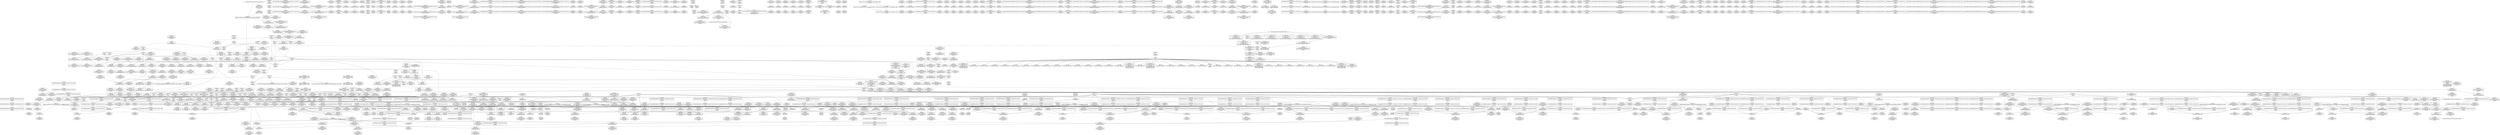 digraph {
	CE0x5dad9c0 [shape=record,shape=Mrecord,label="{CE0x5dad9c0|i64*_getelementptr_inbounds_(_4_x_i64_,_4_x_i64_*___llvm_gcov_ctr133,_i64_0,_i64_2)|*Constant*}"]
	CE0x5de2ba0 [shape=record,shape=Mrecord,label="{CE0x5de2ba0|__rcu_read_unlock:_tmp5|include/linux/rcupdate.h,244|*SummSource*}"]
	CE0x5c9aff0 [shape=record,shape=Mrecord,label="{CE0x5c9aff0|cred_sid:_security|security/selinux/hooks.c,196}"]
	CE0x5d2c450 [shape=record,shape=Mrecord,label="{CE0x5d2c450|COLLAPSED:_GCMRE___llvm_gcov_ctr135_internal_global_4_x_i64_zeroinitializer:_elem_0:default:}"]
	CE0x5d60430 [shape=record,shape=Mrecord,label="{CE0x5d60430|rcu_read_unlock:_tmp|*SummSource*}"]
	CE0x5d3a4f0 [shape=record,shape=Mrecord,label="{CE0x5d3a4f0|GLOBAL:_task_sid.__warned|Global_var:task_sid.__warned|*SummSink*}"]
	CE0x5d1b970 [shape=record,shape=Mrecord,label="{CE0x5d1b970|sock_has_perm:_u2|security/selinux/hooks.c,3974|*SummSource*}"]
	CE0x5df7b10 [shape=record,shape=Mrecord,label="{CE0x5df7b10|__preempt_count_add:_tmp3|*SummSource*}"]
	CE0x5d71960 [shape=record,shape=Mrecord,label="{CE0x5d71960|i32_883|*Constant*|*SummSource*}"]
	CE0x5dc68f0 [shape=record,shape=Mrecord,label="{CE0x5dc68f0|_call_void_asm_sideeffect_,_memory_,_dirflag_,_fpsr_,_flags_()_#3,_!dbg_!27711,_!srcloc_!27714|include/linux/rcupdate.h,244|*SummSink*}"]
	CE0x5d80710 [shape=record,shape=Mrecord,label="{CE0x5d80710|_ret_void,_!dbg_!27719|./arch/x86/include/asm/preempt.h,73|*SummSource*}"]
	CE0x5cae2e0 [shape=record,shape=Mrecord,label="{CE0x5cae2e0|sock_has_perm:_if.then|*SummSink*}"]
	CE0x5ca8b20 [shape=record,shape=Mrecord,label="{CE0x5ca8b20|GLOBAL:_lock_release|*Constant*}"]
	CE0x5dc90b0 [shape=record,shape=Mrecord,label="{CE0x5dc90b0|__preempt_count_sub:_sub|./arch/x86/include/asm/preempt.h,77|*SummSource*}"]
	CE0x5d7d2e0 [shape=record,shape=Mrecord,label="{CE0x5d7d2e0|i64*_getelementptr_inbounds_(_11_x_i64_,_11_x_i64_*___llvm_gcov_ctr132,_i64_0,_i64_0)|*Constant*}"]
	CE0x5ca52a0 [shape=record,shape=Mrecord,label="{CE0x5ca52a0|_call_void_mcount()_#3}"]
	CE0x5d4d7c0 [shape=record,shape=Mrecord,label="{CE0x5d4d7c0|i64*_getelementptr_inbounds_(_4_x_i64_,_4_x_i64_*___llvm_gcov_ctr129,_i64_0,_i64_3)|*Constant*|*SummSink*}"]
	CE0x5d13be0 [shape=record,shape=Mrecord,label="{CE0x5d13be0|__preempt_count_add:_tmp5|./arch/x86/include/asm/preempt.h,72}"]
	CE0x5cd36c0 [shape=record,shape=Mrecord,label="{CE0x5cd36c0|selinux_socket_getsockopt:_tmp4|*LoadInst*|security/selinux/hooks.c,4248|*SummSink*}"]
	CE0x5d85120 [shape=record,shape=Mrecord,label="{CE0x5d85120|rcu_read_unlock:_tmp7|include/linux/rcupdate.h,933}"]
	CE0x5d2cc00 [shape=record,shape=Mrecord,label="{CE0x5d2cc00|__preempt_count_sub:_do.body}"]
	CE0x5d404e0 [shape=record,shape=Mrecord,label="{CE0x5d404e0|task_sid:_do.end}"]
	CE0x5d0c5b0 [shape=record,shape=Mrecord,label="{CE0x5d0c5b0|i32_208|*Constant*|*SummSource*}"]
	CE0x5db1690 [shape=record,shape=Mrecord,label="{CE0x5db1690|i64*_getelementptr_inbounds_(_4_x_i64_,_4_x_i64_*___llvm_gcov_ctr130,_i64_0,_i64_3)|*Constant*|*SummSink*}"]
	CE0x5d76540 [shape=record,shape=Mrecord,label="{CE0x5d76540|cred_sid:_bb|*SummSource*}"]
	CE0x5c9d500 [shape=record,shape=Mrecord,label="{CE0x5c9d500|GLOBAL:_current_task|Global_var:current_task|*SummSource*}"]
	CE0x5d86790 [shape=record,shape=Mrecord,label="{CE0x5d86790|rcu_read_unlock:_tmp8|include/linux/rcupdate.h,933|*SummSink*}"]
	CE0x5d2d030 [shape=record,shape=Mrecord,label="{CE0x5d2d030|rcu_read_lock:_tobool1|include/linux/rcupdate.h,882|*SummSource*}"]
	CE0x5ccacb0 [shape=record,shape=Mrecord,label="{CE0x5ccacb0|task_sid:_tmp2}"]
	CE0x5cadb30 [shape=record,shape=Mrecord,label="{CE0x5cadb30|rcu_read_lock:_tmp3}"]
	CE0x6ec5230 [shape=record,shape=Mrecord,label="{CE0x6ec5230|32:_%struct.sock*,_:_CRE_32,40_|*MultipleSource*|security/selinux/hooks.c,4248|Function::selinux_socket_getsockopt&Arg::sock::}"]
	CE0x5dc0ae0 [shape=record,shape=Mrecord,label="{CE0x5dc0ae0|GLOBAL:___preempt_count_sub|*Constant*}"]
	CE0x5caddf0 [shape=record,shape=Mrecord,label="{CE0x5caddf0|task_sid:_tmp|*SummSink*}"]
	CE0x5d5e050 [shape=record,shape=Mrecord,label="{CE0x5d5e050|rcu_read_lock:_tmp6|include/linux/rcupdate.h,882|*SummSink*}"]
	CE0x5c9f750 [shape=record,shape=Mrecord,label="{CE0x5c9f750|task_sid:_bb|*SummSource*}"]
	CE0x5e04f00 [shape=record,shape=Mrecord,label="{CE0x5e04f00|i64*_getelementptr_inbounds_(_4_x_i64_,_4_x_i64_*___llvm_gcov_ctr135,_i64_0,_i64_2)|*Constant*|*SummSink*}"]
	CE0x5cc5720 [shape=record,shape=Mrecord,label="{CE0x5cc5720|sock_has_perm:_tmp19|security/selinux/hooks.c,3977}"]
	CE0x5cca580 [shape=record,shape=Mrecord,label="{CE0x5cca580|task_sid:_tmp6|security/selinux/hooks.c,208}"]
	CE0x5d53250 [shape=record,shape=Mrecord,label="{CE0x5d53250|rcu_lock_release:_tmp1|*SummSink*}"]
	CE0x5ca1f10 [shape=record,shape=Mrecord,label="{CE0x5ca1f10|selinux_socket_getsockopt:_tmp4|*LoadInst*|security/selinux/hooks.c,4248}"]
	CE0x5d85250 [shape=record,shape=Mrecord,label="{CE0x5d85250|rcu_read_unlock:_tmp7|include/linux/rcupdate.h,933|*SummSource*}"]
	CE0x5d636c0 [shape=record,shape=Mrecord,label="{CE0x5d636c0|__rcu_read_lock:_tmp|*SummSink*}"]
	CE0x5dca920 [shape=record,shape=Mrecord,label="{CE0x5dca920|__rcu_read_unlock:_tmp3}"]
	CE0x5d4ef30 [shape=record,shape=Mrecord,label="{CE0x5d4ef30|i64*_getelementptr_inbounds_(_4_x_i64_,_4_x_i64_*___llvm_gcov_ctr128,_i64_0,_i64_2)|*Constant*|*SummSink*}"]
	CE0x5d1f340 [shape=record,shape=Mrecord,label="{CE0x5d1f340|0:_i8,_:_GCMR_rcu_read_lock.__warned_internal_global_i8_0,_section_.data.unlikely_,_align_1:_elem_0:default:}"]
	CE0x5d0fdf0 [shape=record,shape=Mrecord,label="{CE0x5d0fdf0|task_sid:_tmp22|security/selinux/hooks.c,208}"]
	CE0x5d3ebc0 [shape=record,shape=Mrecord,label="{CE0x5d3ebc0|task_sid:_land.lhs.true|*SummSink*}"]
	CE0x5d704a0 [shape=record,shape=Mrecord,label="{CE0x5d704a0|rcu_read_lock:_tmp16|include/linux/rcupdate.h,882|*SummSink*}"]
	CE0x5d0ee80 [shape=record,shape=Mrecord,label="{CE0x5d0ee80|task_sid:_tmp25|security/selinux/hooks.c,208|*SummSink*}"]
	CE0x5d490b0 [shape=record,shape=Mrecord,label="{CE0x5d490b0|task_sid:_tmp18|security/selinux/hooks.c,208}"]
	CE0x5d1e0f0 [shape=record,shape=Mrecord,label="{CE0x5d1e0f0|sock_has_perm:_call6|security/selinux/hooks.c,3976}"]
	CE0x5ca0cd0 [shape=record,shape=Mrecord,label="{CE0x5ca0cd0|_call_void_mcount()_#3|*SummSource*}"]
	CE0x5d5f000 [shape=record,shape=Mrecord,label="{CE0x5d5f000|0:_i8,_:_GCMR_rcu_read_unlock.__warned_internal_global_i8_0,_section_.data.unlikely_,_align_1:_elem_0:default:}"]
	CE0x5d3b860 [shape=record,shape=Mrecord,label="{CE0x5d3b860|rcu_read_lock:_tobool|include/linux/rcupdate.h,882}"]
	CE0x5d49ac0 [shape=record,shape=Mrecord,label="{CE0x5d49ac0|rcu_read_unlock:_tmp22|include/linux/rcupdate.h,935|*SummSink*}"]
	CE0x5d5dee0 [shape=record,shape=Mrecord,label="{CE0x5d5dee0|rcu_read_lock:_tmp6|include/linux/rcupdate.h,882|*SummSource*}"]
	CE0x5d1a660 [shape=record,shape=Mrecord,label="{CE0x5d1a660|avc_has_perm:_entry}"]
	CE0x5d28200 [shape=record,shape=Mrecord,label="{CE0x5d28200|GLOBAL:___llvm_gcov_ctr327|Global_var:__llvm_gcov_ctr327}"]
	CE0x5d4daa0 [shape=record,shape=Mrecord,label="{CE0x5d4daa0|COLLAPSED:_GCMRE___llvm_gcov_ctr134_internal_global_4_x_i64_zeroinitializer:_elem_0:default:}"]
	CE0x5cdb0e0 [shape=record,shape=Mrecord,label="{CE0x5cdb0e0|GLOBAL:_current_task|Global_var:current_task|*SummSink*}"]
	CE0x5d4b050 [shape=record,shape=Mrecord,label="{CE0x5d4b050|_ret_void,_!dbg_!27717|include/linux/rcupdate.h,424|*SummSink*}"]
	CE0x5d736e0 [shape=record,shape=Mrecord,label="{CE0x5d736e0|rcu_read_lock:_tmp18|include/linux/rcupdate.h,882|*SummSink*}"]
	CE0x5d49940 [shape=record,shape=Mrecord,label="{CE0x5d49940|rcu_read_unlock:_tmp21|include/linux/rcupdate.h,935|*SummSink*}"]
	CE0x5cdc850 [shape=record,shape=Mrecord,label="{CE0x5cdc850|task_sid:_if.end|*SummSink*}"]
	CE0x5d60020 [shape=record,shape=Mrecord,label="{CE0x5d60020|_call_void___preempt_count_sub(i32_1)_#10,_!dbg_!27715|include/linux/rcupdate.h,244|*SummSource*}"]
	CE0x5d454c0 [shape=record,shape=Mrecord,label="{CE0x5d454c0|i64_6|*Constant*|*SummSink*}"]
	CE0x5d3c8e0 [shape=record,shape=Mrecord,label="{CE0x5d3c8e0|task_sid:_tmp9|security/selinux/hooks.c,208|*SummSink*}"]
	CE0x5d0cd90 [shape=record,shape=Mrecord,label="{CE0x5d0cd90|i8*_getelementptr_inbounds_(_41_x_i8_,_41_x_i8_*_.str44,_i32_0,_i32_0)|*Constant*}"]
	CE0x5d8a650 [shape=record,shape=Mrecord,label="{CE0x5d8a650|rcu_read_unlock:_tmp19|include/linux/rcupdate.h,933}"]
	CE0x5d641e0 [shape=record,shape=Mrecord,label="{CE0x5d641e0|rcu_read_lock:_call|include/linux/rcupdate.h,882}"]
	CE0x5d11f00 [shape=record,shape=Mrecord,label="{CE0x5d11f00|__preempt_count_sub:_tmp4|./arch/x86/include/asm/preempt.h,77}"]
	CE0x5db72c0 [shape=record,shape=Mrecord,label="{CE0x5db72c0|i64*_getelementptr_inbounds_(_4_x_i64_,_4_x_i64_*___llvm_gcov_ctr135,_i64_0,_i64_1)|*Constant*|*SummSource*}"]
	CE0x5d558e0 [shape=record,shape=Mrecord,label="{CE0x5d558e0|__rcu_read_lock:_tmp2}"]
	CE0x5d62720 [shape=record,shape=Mrecord,label="{CE0x5d62720|rcu_lock_acquire:_tmp3|*SummSource*}"]
	CE0x5d77d50 [shape=record,shape=Mrecord,label="{CE0x5d77d50|rcu_read_unlock:_tmp13|include/linux/rcupdate.h,933}"]
	CE0x5d2e110 [shape=record,shape=Mrecord,label="{CE0x5d2e110|rcu_read_lock:_tmp11|include/linux/rcupdate.h,882}"]
	CE0x5d6a8b0 [shape=record,shape=Mrecord,label="{CE0x5d6a8b0|__preempt_count_add:_tmp7|./arch/x86/include/asm/preempt.h,73|*SummSource*}"]
	CE0x5ca8cc0 [shape=record,shape=Mrecord,label="{CE0x5ca8cc0|_call_void_lock_release(%struct.lockdep_map*_%map,_i32_1,_i64_ptrtoint_(i8*_blockaddress(_rcu_lock_release,_%__here)_to_i64))_#10,_!dbg_!27716|include/linux/rcupdate.h,423|*SummSink*}"]
	CE0x5dc2ee0 [shape=record,shape=Mrecord,label="{CE0x5dc2ee0|__rcu_read_unlock:_tmp7|include/linux/rcupdate.h,245}"]
	CE0x5ca98e0 [shape=record,shape=Mrecord,label="{CE0x5ca98e0|sock_has_perm:_sid|security/selinux/hooks.c,3969|*SummSource*}"]
	CE0x5dc4c00 [shape=record,shape=Mrecord,label="{CE0x5dc4c00|__rcu_read_unlock:_tmp1}"]
	CE0x5d2a1d0 [shape=record,shape=Mrecord,label="{CE0x5d2a1d0|sock_has_perm:_tmp4|security/selinux/hooks.c,3966|*SummSource*}"]
	CE0x5d7d5f0 [shape=record,shape=Mrecord,label="{CE0x5d7d5f0|i64*_getelementptr_inbounds_(_4_x_i64_,_4_x_i64_*___llvm_gcov_ctr130,_i64_0,_i64_1)|*Constant*|*SummSink*}"]
	CE0x5d70200 [shape=record,shape=Mrecord,label="{CE0x5d70200|rcu_read_lock:_tmp16|include/linux/rcupdate.h,882}"]
	CE0x5d36140 [shape=record,shape=Mrecord,label="{CE0x5d36140|cred_sid:_tmp3}"]
	CE0x5d796f0 [shape=record,shape=Mrecord,label="{CE0x5d796f0|_call_void_asm_sideeffect_,_memory_,_dirflag_,_fpsr_,_flags_()_#3,_!dbg_!27714,_!srcloc_!27715|include/linux/rcupdate.h,239|*SummSink*}"]
	CE0x5daf640 [shape=record,shape=Mrecord,label="{CE0x5daf640|GLOBAL:_lock_release|*Constant*|*SummSink*}"]
	CE0x5d771b0 [shape=record,shape=Mrecord,label="{CE0x5d771b0|__rcu_read_lock:_tmp3|*SummSource*}"]
	CE0x5d132b0 [shape=record,shape=Mrecord,label="{CE0x5d132b0|i64*_getelementptr_inbounds_(_4_x_i64_,_4_x_i64_*___llvm_gcov_ctr129,_i64_0,_i64_0)|*Constant*|*SummSink*}"]
	CE0x5dc11d0 [shape=record,shape=Mrecord,label="{CE0x5dc11d0|__preempt_count_sub:_val|Function::__preempt_count_sub&Arg::val::|*SummSink*}"]
	CE0x5dc8db0 [shape=record,shape=Mrecord,label="{CE0x5dc8db0|_call_void_mcount()_#3}"]
	CE0x5dca390 [shape=record,shape=Mrecord,label="{CE0x5dca390|i64*_getelementptr_inbounds_(_4_x_i64_,_4_x_i64_*___llvm_gcov_ctr134,_i64_0,_i64_1)|*Constant*}"]
	CE0x5d7de10 [shape=record,shape=Mrecord,label="{CE0x5d7de10|_call_void___preempt_count_add(i32_1)_#10,_!dbg_!27711|include/linux/rcupdate.h,239|*SummSink*}"]
	CE0x5c97720 [shape=record,shape=Mrecord,label="{CE0x5c97720|i64*_getelementptr_inbounds_(_2_x_i64_,_2_x_i64_*___llvm_gcov_ctr365,_i64_0,_i64_1)|*Constant*|*SummSink*}"]
	CE0x5c96db0 [shape=record,shape=Mrecord,label="{CE0x5c96db0|i64*_getelementptr_inbounds_(_2_x_i64_,_2_x_i64_*___llvm_gcov_ctr365,_i64_0,_i64_0)|*Constant*|*SummSink*}"]
	CE0x5d45410 [shape=record,shape=Mrecord,label="{CE0x5d45410|i64_6|*Constant*|*SummSource*}"]
	CE0x5d24470 [shape=record,shape=Mrecord,label="{CE0x5d24470|task_sid:_task|Function::task_sid&Arg::task::|*SummSource*}"]
	CE0x5d7d3e0 [shape=record,shape=Mrecord,label="{CE0x5d7d3e0|i64*_getelementptr_inbounds_(_11_x_i64_,_11_x_i64_*___llvm_gcov_ctr132,_i64_0,_i64_0)|*Constant*|*SummSource*}"]
	CE0x5c91990 [shape=record,shape=Mrecord,label="{CE0x5c91990|sock_has_perm:_entry}"]
	CE0x5d4cdb0 [shape=record,shape=Mrecord,label="{CE0x5d4cdb0|_ret_void,_!dbg_!27717|include/linux/rcupdate.h,245|*SummSource*}"]
	CE0x5d7d580 [shape=record,shape=Mrecord,label="{CE0x5d7d580|rcu_lock_acquire:_tmp|*SummSink*}"]
	CE0x5e048f0 [shape=record,shape=Mrecord,label="{CE0x5e048f0|__preempt_count_sub:_tmp5|./arch/x86/include/asm/preempt.h,77|*SummSink*}"]
	CE0x5c99fd0 [shape=record,shape=Mrecord,label="{CE0x5c99fd0|selinux_socket_getsockopt:_sock|Function::selinux_socket_getsockopt&Arg::sock::|*SummSink*}"]
	CE0x5c9ea90 [shape=record,shape=Mrecord,label="{CE0x5c9ea90|GLOBAL:_rcu_read_lock|*Constant*}"]
	CE0x5d26e80 [shape=record,shape=Mrecord,label="{CE0x5d26e80|sock_has_perm:_tmp7|security/selinux/hooks.c,3969|*SummSource*}"]
	CE0x5cbc260 [shape=record,shape=Mrecord,label="{CE0x5cbc260|32:_%struct.sock*,_:_CRE_0,4_|*MultipleSource*|security/selinux/hooks.c,4248|Function::selinux_socket_getsockopt&Arg::sock::}"]
	CE0x5d5f410 [shape=record,shape=Mrecord,label="{CE0x5d5f410|rcu_read_lock:_land.lhs.true2|*SummSource*}"]
	CE0x5d849d0 [shape=record,shape=Mrecord,label="{CE0x5d849d0|rcu_read_unlock:_land.lhs.true2}"]
	CE0x5ca4f40 [shape=record,shape=Mrecord,label="{CE0x5ca4f40|GLOBAL:_get_current|*Constant*|*SummSink*}"]
	CE0x5d722f0 [shape=record,shape=Mrecord,label="{CE0x5d722f0|i8*_getelementptr_inbounds_(_42_x_i8_,_42_x_i8_*_.str46,_i32_0,_i32_0)|*Constant*|*SummSink*}"]
	CE0x5db1d20 [shape=record,shape=Mrecord,label="{CE0x5db1d20|rcu_lock_acquire:_tmp7|*SummSource*}"]
	CE0x5d6fe50 [shape=record,shape=Mrecord,label="{CE0x5d6fe50|rcu_read_lock:_tmp15|include/linux/rcupdate.h,882|*SummSource*}"]
	CE0x5cddbb0 [shape=record,shape=Mrecord,label="{CE0x5cddbb0|sock_has_perm:_sk_security|security/selinux/hooks.c,3964|*SummSource*}"]
	CE0x5d79010 [shape=record,shape=Mrecord,label="{CE0x5d79010|_call_void_mcount()_#3|*SummSource*}"]
	CE0x5d48e40 [shape=record,shape=Mrecord,label="{CE0x5d48e40|i32_208|*Constant*}"]
	CE0x5d82300 [shape=record,shape=Mrecord,label="{CE0x5d82300|rcu_read_unlock:_tmp9|include/linux/rcupdate.h,933|*SummSink*}"]
	CE0x5d6f770 [shape=record,shape=Mrecord,label="{CE0x5d6f770|rcu_read_lock:_tmp14|include/linux/rcupdate.h,882}"]
	CE0x5db1500 [shape=record,shape=Mrecord,label="{CE0x5db1500|i64*_getelementptr_inbounds_(_4_x_i64_,_4_x_i64_*___llvm_gcov_ctr130,_i64_0,_i64_3)|*Constant*|*SummSource*}"]
	CE0x5d55950 [shape=record,shape=Mrecord,label="{CE0x5d55950|__rcu_read_lock:_tmp2|*SummSink*}"]
	CE0x5d2a4a0 [shape=record,shape=Mrecord,label="{CE0x5d2a4a0|sock_has_perm:_tmp5|security/selinux/hooks.c,3966}"]
	CE0x5d1b260 [shape=record,shape=Mrecord,label="{CE0x5d1b260|sock_has_perm:_u2|security/selinux/hooks.c,3974|*SummSink*}"]
	CE0x5d222d0 [shape=record,shape=Mrecord,label="{CE0x5d222d0|8:_%struct.sock*,_:_SCME_36,37_}"]
	CE0x5d89100 [shape=record,shape=Mrecord,label="{CE0x5d89100|i64*_getelementptr_inbounds_(_11_x_i64_,_11_x_i64_*___llvm_gcov_ctr132,_i64_0,_i64_8)|*Constant*|*SummSink*}"]
	CE0x5cb5c10 [shape=record,shape=Mrecord,label="{CE0x5cb5c10|selinux_socket_getsockopt:_entry}"]
	CE0x5d4a7a0 [shape=record,shape=Mrecord,label="{CE0x5d4a7a0|rcu_lock_release:_entry|*SummSource*}"]
	CE0x5d45290 [shape=record,shape=Mrecord,label="{CE0x5d45290|i64_7|*Constant*|*SummSink*}"]
	CE0x5ca9770 [shape=record,shape=Mrecord,label="{CE0x5ca9770|sock_has_perm:_tmp7|security/selinux/hooks.c,3969}"]
	CE0x5db2260 [shape=record,shape=Mrecord,label="{CE0x5db2260|i8*_undef|*Constant*|*SummSink*}"]
	CE0x5cd6cb0 [shape=record,shape=Mrecord,label="{CE0x5cd6cb0|sock_has_perm:_perms|Function::sock_has_perm&Arg::perms::}"]
	CE0x5cb9c00 [shape=record,shape=Mrecord,label="{CE0x5cb9c00|_call_void_mcount()_#3}"]
	CE0x5d7c9a0 [shape=record,shape=Mrecord,label="{CE0x5d7c9a0|rcu_read_unlock:_tobool|include/linux/rcupdate.h,933|*SummSource*}"]
	CE0x5d0f520 [shape=record,shape=Mrecord,label="{CE0x5d0f520|i64*_getelementptr_inbounds_(_13_x_i64_,_13_x_i64_*___llvm_gcov_ctr126,_i64_0,_i64_9)|*Constant*|*SummSink*}"]
	CE0x5cc6ce0 [shape=record,shape=Mrecord,label="{CE0x5cc6ce0|i64_6|*Constant*}"]
	CE0x5ce4920 [shape=record,shape=Mrecord,label="{CE0x5ce4920|i8_2|*Constant*}"]
	CE0x5d86140 [shape=record,shape=Mrecord,label="{CE0x5d86140|GLOBAL:_rcu_read_unlock.__warned|Global_var:rcu_read_unlock.__warned}"]
	CE0x5d5b830 [shape=record,shape=Mrecord,label="{CE0x5d5b830|cred_sid:_cred|Function::cred_sid&Arg::cred::|*SummSource*}"]
	"CONST[source:0(mediator),value:2(dynamic)][purpose:{object}]"
	CE0x5db4a90 [shape=record,shape=Mrecord,label="{CE0x5db4a90|rcu_lock_release:_tmp|*SummSink*}"]
	CE0x5d43c00 [shape=record,shape=Mrecord,label="{CE0x5d43c00|task_sid:_tmp12|security/selinux/hooks.c,208|*SummSource*}"]
	"CONST[source:0(mediator),value:0(static)][purpose:{operation}]"
	CE0x5c97880 [shape=record,shape=Mrecord,label="{CE0x5c97880|_ret_%struct.task_struct*_%tmp4,_!dbg_!27714|./arch/x86/include/asm/current.h,14|*SummSource*}"]
	CE0x5d1c760 [shape=record,shape=Mrecord,label="{CE0x5d1c760|sock_has_perm:_sk4|security/selinux/hooks.c,3974|*SummSource*}"]
	CE0x5c99d30 [shape=record,shape=Mrecord,label="{CE0x5c99d30|i64_1|*Constant*|*SummSource*}"]
	CE0x5d331d0 [shape=record,shape=Mrecord,label="{CE0x5d331d0|task_sid:_tmp5|security/selinux/hooks.c,208|*SummSink*}"]
	CE0x5d518e0 [shape=record,shape=Mrecord,label="{CE0x5d518e0|__preempt_count_add:_bb}"]
	CE0x5d7a8e0 [shape=record,shape=Mrecord,label="{CE0x5d7a8e0|rcu_read_unlock:_tobool|include/linux/rcupdate.h,933|*SummSink*}"]
	CE0x5d329d0 [shape=record,shape=Mrecord,label="{CE0x5d329d0|task_sid:_tmp7|security/selinux/hooks.c,208|*SummSource*}"]
	CE0x5e05070 [shape=record,shape=Mrecord,label="{CE0x5e05070|i64*_getelementptr_inbounds_(_4_x_i64_,_4_x_i64_*___llvm_gcov_ctr129,_i64_0,_i64_0)|*Constant*}"]
	CE0x5cadbd0 [shape=record,shape=Mrecord,label="{CE0x5cadbd0|rcu_read_lock:_tmp3|*SummSource*}"]
	CE0x5d1bc80 [shape=record,shape=Mrecord,label="{CE0x5d1bc80|sock_has_perm:_sid5|security/selinux/hooks.c,3976|*SummSink*}"]
	CE0x5d3fbe0 [shape=record,shape=Mrecord,label="{CE0x5d3fbe0|task_sid:_tmp4|*LoadInst*|security/selinux/hooks.c,208|*SummSink*}"]
	CE0x5d3d980 [shape=record,shape=Mrecord,label="{CE0x5d3d980|cred_sid:_tmp6|security/selinux/hooks.c,197}"]
	CE0x5caa930 [shape=record,shape=Mrecord,label="{CE0x5caa930|sock_has_perm:_task|Function::sock_has_perm&Arg::task::|*SummSource*}"]
	CE0x5d75730 [shape=record,shape=Mrecord,label="{CE0x5d75730|i64*_getelementptr_inbounds_(_11_x_i64_,_11_x_i64_*___llvm_gcov_ctr127,_i64_0,_i64_10)|*Constant*|*SummSink*}"]
	CE0x5d8b580 [shape=record,shape=Mrecord,label="{CE0x5d8b580|rcu_read_unlock:_tmp17|include/linux/rcupdate.h,933}"]
	CE0x5d7f320 [shape=record,shape=Mrecord,label="{CE0x5d7f320|rcu_read_unlock:_bb|*SummSink*}"]
	CE0x5d60d10 [shape=record,shape=Mrecord,label="{CE0x5d60d10|GLOBAL:___llvm_gcov_ctr132|Global_var:__llvm_gcov_ctr132|*SummSink*}"]
	CE0x5d1dbd0 [shape=record,shape=Mrecord,label="{CE0x5d1dbd0|i32_4|*Constant*}"]
	CE0x5d3f8a0 [shape=record,shape=Mrecord,label="{CE0x5d3f8a0|rcu_read_unlock:_tmp3|*SummSink*}"]
	CE0x5d88950 [shape=record,shape=Mrecord,label="{CE0x5d88950|rcu_read_unlock:_tmp16|include/linux/rcupdate.h,933|*SummSource*}"]
	CE0x5cae1e0 [shape=record,shape=Mrecord,label="{CE0x5cae1e0|sock_has_perm:_if.then}"]
	CE0x5db4b70 [shape=record,shape=Mrecord,label="{CE0x5db4b70|i64_1|*Constant*}"]
	CE0x5d61810 [shape=record,shape=Mrecord,label="{CE0x5d61810|i64*_getelementptr_inbounds_(_11_x_i64_,_11_x_i64_*___llvm_gcov_ctr132,_i64_0,_i64_1)|*Constant*|*SummSink*}"]
	CE0x5d3ac80 [shape=record,shape=Mrecord,label="{CE0x5d3ac80|rcu_read_unlock:_tmp6|include/linux/rcupdate.h,933}"]
	CE0x5cbb410 [shape=record,shape=Mrecord,label="{CE0x5cbb410|sock_has_perm:_tmp|*SummSink*}"]
	CE0x5d3c2f0 [shape=record,shape=Mrecord,label="{CE0x5d3c2f0|cred_sid:_tmp4|*LoadInst*|security/selinux/hooks.c,196|*SummSource*}"]
	CE0x5d46190 [shape=record,shape=Mrecord,label="{CE0x5d46190|task_sid:_tmp16|security/selinux/hooks.c,208|*SummSource*}"]
	CE0x5dc59d0 [shape=record,shape=Mrecord,label="{CE0x5dc59d0|__rcu_read_lock:_tmp2|*SummSource*}"]
	CE0x5d74dc0 [shape=record,shape=Mrecord,label="{CE0x5d74dc0|rcu_read_lock:_tmp20|include/linux/rcupdate.h,882|*SummSink*}"]
	"CONST[source:2(external),value:2(dynamic)][purpose:{subject}]"
	CE0x5d63260 [shape=record,shape=Mrecord,label="{CE0x5d63260|GLOBAL:___llvm_gcov_ctr127|Global_var:__llvm_gcov_ctr127|*SummSource*}"]
	CE0x5dc0910 [shape=record,shape=Mrecord,label="{CE0x5dc0910|_call_void___preempt_count_sub(i32_1)_#10,_!dbg_!27715|include/linux/rcupdate.h,244|*SummSink*}"]
	CE0x5d1fc90 [shape=record,shape=Mrecord,label="{CE0x5d1fc90|sock_has_perm:_retval.0}"]
	CE0x5ca73f0 [shape=record,shape=Mrecord,label="{CE0x5ca73f0|get_current:_tmp}"]
	CE0x5cc9b00 [shape=record,shape=Mrecord,label="{CE0x5cc9b00|task_sid:_tmp3|*SummSink*}"]
	CE0x5de37e0 [shape=record,shape=Mrecord,label="{CE0x5de37e0|__rcu_read_unlock:_tmp4|include/linux/rcupdate.h,244|*SummSource*}"]
	CE0x5dc4470 [shape=record,shape=Mrecord,label="{CE0x5dc4470|__preempt_count_sub:_tmp6|./arch/x86/include/asm/preempt.h,78|*SummSource*}"]
	CE0x5d40a20 [shape=record,shape=Mrecord,label="{CE0x5d40a20|cred_sid:_tmp|*SummSink*}"]
	CE0x5d8b160 [shape=record,shape=Mrecord,label="{CE0x5d8b160|i64*_getelementptr_inbounds_(_11_x_i64_,_11_x_i64_*___llvm_gcov_ctr132,_i64_0,_i64_10)|*Constant*}"]
	CE0x5d44170 [shape=record,shape=Mrecord,label="{CE0x5d44170|task_sid:_tmp13|security/selinux/hooks.c,208|*SummSink*}"]
	CE0x5c9def0 [shape=record,shape=Mrecord,label="{CE0x5c9def0|get_current:_tmp|*SummSource*}"]
	CE0x5d22530 [shape=record,shape=Mrecord,label="{CE0x5d22530|8:_%struct.sock*,_:_SCME_38,39_}"]
	CE0x5d76410 [shape=record,shape=Mrecord,label="{CE0x5d76410|cred_sid:_bb}"]
	CE0x5d2aa00 [shape=record,shape=Mrecord,label="{CE0x5d2aa00|i8_0|*Constant*|*SummSource*}"]
	CE0x5d644c0 [shape=record,shape=Mrecord,label="{CE0x5d644c0|__rcu_read_lock:_tmp5|include/linux/rcupdate.h,239}"]
	CE0x5d748c0 [shape=record,shape=Mrecord,label="{CE0x5d748c0|rcu_read_lock:_tmp21|include/linux/rcupdate.h,884|*SummSource*}"]
	CE0x5d3f6f0 [shape=record,shape=Mrecord,label="{CE0x5d3f6f0|rcu_read_unlock:_tmp3}"]
	CE0x5cb2260 [shape=record,shape=Mrecord,label="{CE0x5cb2260|_call_void_mcount()_#3}"]
	CE0x5d4cf90 [shape=record,shape=Mrecord,label="{CE0x5d4cf90|__rcu_read_lock:_do.end|*SummSource*}"]
	CE0x5dc81a0 [shape=record,shape=Mrecord,label="{CE0x5dc81a0|i64*_getelementptr_inbounds_(_4_x_i64_,_4_x_i64_*___llvm_gcov_ctr130,_i64_0,_i64_2)|*Constant*|*SummSink*}"]
	CE0x5db2110 [shape=record,shape=Mrecord,label="{CE0x5db2110|i8*_undef|*Constant*|*SummSource*}"]
	CE0x5d27d70 [shape=record,shape=Mrecord,label="{CE0x5d27d70|i64_0|*Constant*}"]
	CE0x5d0e2f0 [shape=record,shape=Mrecord,label="{CE0x5d0e2f0|i64*_getelementptr_inbounds_(_13_x_i64_,_13_x_i64_*___llvm_gcov_ctr126,_i64_0,_i64_11)|*Constant*}"]
	CE0x5d1cd90 [shape=record,shape=Mrecord,label="{CE0x5d1cd90|sock_has_perm:_sid5|security/selinux/hooks.c,3976}"]
	CE0x5d7e5d0 [shape=record,shape=Mrecord,label="{CE0x5d7e5d0|_call_void_mcount()_#3|*SummSink*}"]
	CE0x5d4df00 [shape=record,shape=Mrecord,label="{CE0x5d4df00|GLOBAL:_lock_acquire|*Constant*|*SummSink*}"]
	CE0x5d5fdc0 [shape=record,shape=Mrecord,label="{CE0x5d5fdc0|__rcu_read_unlock:_tmp5|include/linux/rcupdate.h,244}"]
	CE0x5dca000 [shape=record,shape=Mrecord,label="{CE0x5dca000|__preempt_count_add:_tmp4|./arch/x86/include/asm/preempt.h,72|*SummSource*}"]
	CE0x5d136d0 [shape=record,shape=Mrecord,label="{CE0x5d136d0|COLLAPSED:_GCMRE___llvm_gcov_ctr129_internal_global_4_x_i64_zeroinitializer:_elem_0:default:}"]
	CE0x5c94ea0 [shape=record,shape=Mrecord,label="{CE0x5c94ea0|32:_%struct.sock*,_:_CRE_4,6_|*MultipleSource*|security/selinux/hooks.c,4248|Function::selinux_socket_getsockopt&Arg::sock::}"]
	CE0x5d0d7a0 [shape=record,shape=Mrecord,label="{CE0x5d0d7a0|task_sid:_tmp23|security/selinux/hooks.c,208}"]
	CE0x5d25cb0 [shape=record,shape=Mrecord,label="{CE0x5d25cb0|sock_has_perm:_call|security/selinux/hooks.c,3967|*SummSource*}"]
	CE0x5e04260 [shape=record,shape=Mrecord,label="{CE0x5e04260|i64*_getelementptr_inbounds_(_4_x_i64_,_4_x_i64_*___llvm_gcov_ctr135,_i64_0,_i64_1)|*Constant*}"]
	CE0x5d48600 [shape=record,shape=Mrecord,label="{CE0x5d48600|GLOBAL:_lockdep_rcu_suspicious|*Constant*}"]
	CE0x5e05280 [shape=record,shape=Mrecord,label="{CE0x5e05280|i64*_getelementptr_inbounds_(_4_x_i64_,_4_x_i64_*___llvm_gcov_ctr129,_i64_0,_i64_0)|*Constant*|*SummSource*}"]
	CE0x5cca1e0 [shape=record,shape=Mrecord,label="{CE0x5cca1e0|GLOBAL:___llvm_gcov_ctr126|Global_var:__llvm_gcov_ctr126|*SummSource*}"]
	CE0x5cad6d0 [shape=record,shape=Mrecord,label="{CE0x5cad6d0|GLOBAL:_rcu_read_lock|*Constant*|*SummSink*}"]
	CE0x5d64630 [shape=record,shape=Mrecord,label="{CE0x5d64630|__rcu_read_lock:_tmp5|include/linux/rcupdate.h,239|*SummSource*}"]
	CE0x5d29bb0 [shape=record,shape=Mrecord,label="{CE0x5d29bb0|i64*_getelementptr_inbounds_(_6_x_i64_,_6_x_i64_*___llvm_gcov_ctr327,_i64_0,_i64_4)|*Constant*|*SummSource*}"]
	CE0x5d55180 [shape=record,shape=Mrecord,label="{CE0x5d55180|rcu_lock_acquire:_tmp5|include/linux/rcupdate.h,418|*SummSink*}"]
	CE0x5d871d0 [shape=record,shape=Mrecord,label="{CE0x5d871d0|__rcu_read_unlock:_tmp5|include/linux/rcupdate.h,244|*SummSink*}"]
	CE0x5d86270 [shape=record,shape=Mrecord,label="{CE0x5d86270|GLOBAL:_rcu_read_unlock.__warned|Global_var:rcu_read_unlock.__warned|*SummSource*}"]
	CE0x5d27ef0 [shape=record,shape=Mrecord,label="{CE0x5d27ef0|i64_0|*Constant*|*SummSource*}"]
	CE0x5d42330 [shape=record,shape=Mrecord,label="{CE0x5d42330|GLOBAL:___llvm_gcov_ctr126|Global_var:__llvm_gcov_ctr126}"]
	CE0x5c98310 [shape=record,shape=Mrecord,label="{CE0x5c98310|GLOBAL:_get_current|*Constant*|*SummSource*}"]
	CE0x5d23110 [shape=record,shape=Mrecord,label="{CE0x5d23110|8:_%struct.sock*,_:_SCME_48,49_}"]
	CE0x5ca3700 [shape=record,shape=Mrecord,label="{CE0x5ca3700|sock_has_perm:_bb|*SummSink*}"]
	CE0x5d88820 [shape=record,shape=Mrecord,label="{CE0x5d88820|rcu_read_unlock:_tmp16|include/linux/rcupdate.h,933}"]
	CE0x5d19f40 [shape=record,shape=Mrecord,label="{CE0x5d19f40|i8_2|*Constant*|*SummSource*}"]
	CE0x5ca9fe0 [shape=record,shape=Mrecord,label="{CE0x5ca9fe0|16:_i32,_24:_i16,_:_CRE_16,20_|*MultipleSource*|*LoadInst*|security/selinux/hooks.c,3964|security/selinux/hooks.c,3964|security/selinux/hooks.c,3969}"]
	CE0x5d36510 [shape=record,shape=Mrecord,label="{CE0x5d36510|i64_3|*Constant*|*SummSource*}"]
	CE0x5d88470 [shape=record,shape=Mrecord,label="{CE0x5d88470|rcu_read_unlock:_tmp15|include/linux/rcupdate.h,933|*SummSource*}"]
	CE0x5d41b50 [shape=record,shape=Mrecord,label="{CE0x5d41b50|task_sid:_if.then}"]
	CE0x5d40580 [shape=record,shape=Mrecord,label="{CE0x5d40580|task_sid:_do.end|*SummSource*}"]
	CE0x5d789a0 [shape=record,shape=Mrecord,label="{CE0x5d789a0|void_(i32*,_i32,_i32*)*_asm_addl_$1,_%gs:$0_,_*m,ri,*m,_dirflag_,_fpsr_,_flags_}"]
	CE0x5d71ae0 [shape=record,shape=Mrecord,label="{CE0x5d71ae0|i32_883|*Constant*|*SummSink*}"]
	CE0x5dc60f0 [shape=record,shape=Mrecord,label="{CE0x5dc60f0|i64*_getelementptr_inbounds_(_4_x_i64_,_4_x_i64_*___llvm_gcov_ctr133,_i64_0,_i64_2)|*Constant*|*SummSource*}"]
	CE0x5d3d330 [shape=record,shape=Mrecord,label="{CE0x5d3d330|_call_void_mcount()_#3|*SummSource*}"]
	CE0x5db3470 [shape=record,shape=Mrecord,label="{CE0x5db3470|rcu_lock_release:_tmp2|*SummSource*}"]
	CE0x5d21780 [shape=record,shape=Mrecord,label="{CE0x5d21780|8:_%struct.sock*,_:_SCME_26,27_}"]
	CE0x5ca2300 [shape=record,shape=Mrecord,label="{CE0x5ca2300|rcu_lock_acquire:_indirectgoto}"]
	CE0x5ca0680 [shape=record,shape=Mrecord,label="{CE0x5ca0680|avc_has_perm:_tclass|Function::avc_has_perm&Arg::tclass::|*SummSource*}"]
	CE0x5d39b80 [shape=record,shape=Mrecord,label="{CE0x5d39b80|task_sid:_tobool|security/selinux/hooks.c,208|*SummSource*}"]
	CE0x5ce36d0 [shape=record,shape=Mrecord,label="{CE0x5ce36d0|sock_has_perm:_tmp14|security/selinux/hooks.c,3972|*SummSink*}"]
	CE0x5d89940 [shape=record,shape=Mrecord,label="{CE0x5d89940|i8*_getelementptr_inbounds_(_44_x_i8_,_44_x_i8_*_.str47,_i32_0,_i32_0)|*Constant*|*SummSource*}"]
	CE0x5d40640 [shape=record,shape=Mrecord,label="{CE0x5d40640|task_sid:_do.end|*SummSink*}"]
	CE0x5d0d5c0 [shape=record,shape=Mrecord,label="{CE0x5d0d5c0|i64*_getelementptr_inbounds_(_13_x_i64_,_13_x_i64_*___llvm_gcov_ctr126,_i64_0,_i64_10)|*Constant*|*SummSink*}"]
	CE0x5d2a090 [shape=record,shape=Mrecord,label="{CE0x5d2a090|sock_has_perm:_tmp3|security/selinux/hooks.c,3964|*SummSink*}"]
	CE0x5d85890 [shape=record,shape=Mrecord,label="{CE0x5d85890|_call_void_mcount()_#3|*SummSource*}"]
	CE0x5d1ecd0 [shape=record,shape=Mrecord,label="{CE0x5d1ecd0|GLOBAL:_rcu_read_lock.__warned|Global_var:rcu_read_lock.__warned|*SummSink*}"]
	CE0x5cbc9e0 [shape=record,shape=Mrecord,label="{CE0x5cbc9e0|selinux_socket_getsockopt:_tmp3|*SummSource*}"]
	CE0x5d497b0 [shape=record,shape=Mrecord,label="{CE0x5d497b0|i64*_getelementptr_inbounds_(_11_x_i64_,_11_x_i64_*___llvm_gcov_ctr132,_i64_0,_i64_10)|*Constant*|*SummSource*}"]
	CE0x5db2690 [shape=record,shape=Mrecord,label="{CE0x5db2690|rcu_lock_release:___here|*SummSource*}"]
	CE0x5d291b0 [shape=record,shape=Mrecord,label="{CE0x5d291b0|sock_has_perm:_tmp12|security/selinux/hooks.c,3970|*SummSink*}"]
	CE0x5c98050 [shape=record,shape=Mrecord,label="{CE0x5c98050|get_current:_entry}"]
	CE0x5d21ab0 [shape=record,shape=Mrecord,label="{CE0x5d21ab0|8:_%struct.sock*,_:_SCME_29,30_}"]
	CE0x5c9c300 [shape=record,shape=Mrecord,label="{CE0x5c9c300|sock_has_perm:_task|Function::sock_has_perm&Arg::task::}"]
	CE0x5d351c0 [shape=record,shape=Mrecord,label="{CE0x5d351c0|i64*_getelementptr_inbounds_(_13_x_i64_,_13_x_i64_*___llvm_gcov_ctr126,_i64_0,_i64_1)|*Constant*|*SummSource*}"]
	CE0x5cbaab0 [shape=record,shape=Mrecord,label="{CE0x5cbaab0|sock_has_perm:_net|security/selinux/hooks.c, 3966|*SummSink*}"]
	CE0x5cd6c40 [shape=record,shape=Mrecord,label="{CE0x5cd6c40|sock_has_perm:_sk|Function::sock_has_perm&Arg::sk::}"]
	CE0x5cb21c0 [shape=record,shape=Mrecord,label="{CE0x5cb21c0|selinux_socket_getsockopt:_call1|security/selinux/hooks.c,4248|*SummSink*}"]
	CE0x5d456f0 [shape=record,shape=Mrecord,label="{CE0x5d456f0|task_sid:_tmp14|security/selinux/hooks.c,208|*SummSource*}"]
	CE0x5ca99b0 [shape=record,shape=Mrecord,label="{CE0x5ca99b0|sock_has_perm:_sid|security/selinux/hooks.c,3969|*SummSink*}"]
	CE0x5d7a4c0 [shape=record,shape=Mrecord,label="{CE0x5d7a4c0|__rcu_read_unlock:_tmp2|*SummSource*}"]
	CE0x5d48850 [shape=record,shape=Mrecord,label="{CE0x5d48850|GLOBAL:_lockdep_rcu_suspicious|*Constant*|*SummSource*}"]
	CE0x5d11fe0 [shape=record,shape=Mrecord,label="{CE0x5d11fe0|__preempt_count_sub:_tmp4|./arch/x86/include/asm/preempt.h,77|*SummSink*}"]
	CE0x5d3f050 [shape=record,shape=Mrecord,label="{CE0x5d3f050|_call_void_mcount()_#3}"]
	CE0x5cad7b0 [shape=record,shape=Mrecord,label="{CE0x5cad7b0|rcu_read_lock:_entry}"]
	CE0x5d28af0 [shape=record,shape=Mrecord,label="{CE0x5d28af0|sock_has_perm:_tmp10|security/selinux/hooks.c,3969|*SummSource*}"]
	CE0x5d25be0 [shape=record,shape=Mrecord,label="{CE0x5d25be0|sock_has_perm:_call|security/selinux/hooks.c,3967}"]
	CE0x5cdd380 [shape=record,shape=Mrecord,label="{CE0x5cdd380|rcu_lock_acquire:_entry|*SummSource*}"]
	CE0x5d100e0 [shape=record,shape=Mrecord,label="{CE0x5d100e0|task_sid:_tmp21|security/selinux/hooks.c,208|*SummSource*}"]
	CE0x5db1940 [shape=record,shape=Mrecord,label="{CE0x5db1940|rcu_lock_acquire:_tmp6|*SummSink*}"]
	CE0x5d7ac40 [shape=record,shape=Mrecord,label="{CE0x5d7ac40|i32_1|*Constant*}"]
	CE0x5d37bd0 [shape=record,shape=Mrecord,label="{CE0x5d37bd0|i32_77|*Constant*}"]
	CE0x5c9a4e0 [shape=record,shape=Mrecord,label="{CE0x5c9a4e0|sock_has_perm:_tmp8|security/selinux/hooks.c,3969|*SummSource*}"]
	CE0x5d49120 [shape=record,shape=Mrecord,label="{CE0x5d49120|task_sid:_tmp18|security/selinux/hooks.c,208|*SummSource*}"]
	CE0x5d44b10 [shape=record,shape=Mrecord,label="{CE0x5d44b10|task_sid:_tobool4|security/selinux/hooks.c,208}"]
	CE0x5ce0be0 [shape=record,shape=Mrecord,label="{CE0x5ce0be0|sock_has_perm:_if.end|*SummSink*}"]
	CE0x5c97ef0 [shape=record,shape=Mrecord,label="{CE0x5c97ef0|selinux_socket_getsockopt:_tmp|*SummSink*}"]
	CE0x5d21ce0 [shape=record,shape=Mrecord,label="{CE0x5d21ce0|8:_%struct.sock*,_:_SCME_31,32_}"]
	CE0x5cbccb0 [shape=record,shape=Mrecord,label="{CE0x5cbccb0|sock_has_perm:_tmp9|security/selinux/hooks.c,3969|*SummSink*}"]
	CE0x5ccc170 [shape=record,shape=Mrecord,label="{CE0x5ccc170|_ret_i32_%retval.0,_!dbg_!27728|security/selinux/avc.c,775|*SummSink*}"]
	CE0x5cc76c0 [shape=record,shape=Mrecord,label="{CE0x5cc76c0|task_sid:_do.body5}"]
	CE0x5d61fc0 [shape=record,shape=Mrecord,label="{CE0x5d61fc0|rcu_read_lock:_tmp7|include/linux/rcupdate.h,882|*SummSink*}"]
	CE0x5d453a0 [shape=record,shape=Mrecord,label="{CE0x5d453a0|i64_6|*Constant*}"]
	CE0x5d78ba0 [shape=record,shape=Mrecord,label="{CE0x5d78ba0|__preempt_count_sub:_sub|./arch/x86/include/asm/preempt.h,77}"]
	CE0x5d614c0 [shape=record,shape=Mrecord,label="{CE0x5d614c0|_ret_void,_!dbg_!27719|./arch/x86/include/asm/preempt.h,73|*SummSink*}"]
	CE0x5d3e470 [shape=record,shape=Mrecord,label="{CE0x5d3e470|task_sid:_tmp4|*LoadInst*|security/selinux/hooks.c,208}"]
	CE0x5d79b00 [shape=record,shape=Mrecord,label="{CE0x5d79b00|rcu_read_unlock:_tmp12|include/linux/rcupdate.h,933|*SummSource*}"]
	CE0x5d20c60 [shape=record,shape=Mrecord,label="{CE0x5d20c60|i64_1|*Constant*}"]
	CE0x5d34930 [shape=record,shape=Mrecord,label="{CE0x5d34930|cred_sid:_tmp5|security/selinux/hooks.c,196|*SummSource*}"]
	CE0x5d1a0f0 [shape=record,shape=Mrecord,label="{CE0x5d1a0f0|i8_2|*Constant*|*SummSink*}"]
	CE0x5d7efc0 [shape=record,shape=Mrecord,label="{CE0x5d7efc0|GLOBAL:___preempt_count_add|*Constant*|*SummSink*}"]
	CE0x5d347b0 [shape=record,shape=Mrecord,label="{CE0x5d347b0|i32_1|*Constant*}"]
	CE0x5d38350 [shape=record,shape=Mrecord,label="{CE0x5d38350|COLLAPSED:_GCMRE___llvm_gcov_ctr126_internal_global_13_x_i64_zeroinitializer:_elem_0:default:}"]
	CE0x5d77740 [shape=record,shape=Mrecord,label="{CE0x5d77740|__rcu_read_lock:_bb|*SummSink*}"]
	CE0x5cb79a0 [shape=record,shape=Mrecord,label="{CE0x5cb79a0|get_current:_tmp1|*SummSource*}"]
	CE0x5d3a9a0 [shape=record,shape=Mrecord,label="{CE0x5d3a9a0|rcu_read_unlock:_tobool1|include/linux/rcupdate.h,933|*SummSink*}"]
	CE0x5cc63a0 [shape=record,shape=Mrecord,label="{CE0x5cc63a0|i64_7|*Constant*}"]
	CE0x5dc99c0 [shape=record,shape=Mrecord,label="{CE0x5dc99c0|i64*_getelementptr_inbounds_(_4_x_i64_,_4_x_i64_*___llvm_gcov_ctr135,_i64_0,_i64_0)|*Constant*|*SummSink*}"]
	CE0x5d1f0f0 [shape=record,shape=Mrecord,label="{CE0x5d1f0f0|rcu_read_lock:_tmp8|include/linux/rcupdate.h,882}"]
	CE0x5c9af80 [shape=record,shape=Mrecord,label="{CE0x5c9af80|cred_sid:_tmp4|*LoadInst*|security/selinux/hooks.c,196}"]
	CE0x5cb18c0 [shape=record,shape=Mrecord,label="{CE0x5cb18c0|i64_1|*Constant*}"]
	CE0x5d53870 [shape=record,shape=Mrecord,label="{CE0x5d53870|_call_void_lock_acquire(%struct.lockdep_map*_%map,_i32_0,_i32_0,_i32_2,_i32_0,_%struct.lockdep_map*_null,_i64_ptrtoint_(i8*_blockaddress(_rcu_lock_acquire,_%__here)_to_i64))_#10,_!dbg_!27716|include/linux/rcupdate.h,418}"]
	CE0x5d5a7b0 [shape=record,shape=Mrecord,label="{CE0x5d5a7b0|task_sid:_tmp27|security/selinux/hooks.c,208|*SummSink*}"]
	CE0x5c9a260 [shape=record,shape=Mrecord,label="{CE0x5c9a260|i32_1|*Constant*|*SummSource*}"]
	CE0x5d3dc10 [shape=record,shape=Mrecord,label="{CE0x5d3dc10|rcu_read_lock:_do.end|*SummSink*}"]
	CE0x5d41d70 [shape=record,shape=Mrecord,label="{CE0x5d41d70|GLOBAL:___rcu_read_lock|*Constant*|*SummSink*}"]
	CE0x5d4a0c0 [shape=record,shape=Mrecord,label="{CE0x5d4a0c0|rcu_read_unlock:_tmp22|include/linux/rcupdate.h,935|*SummSource*}"]
	CE0x5d2d5e0 [shape=record,shape=Mrecord,label="{CE0x5d2d5e0|i64*_getelementptr_inbounds_(_11_x_i64_,_11_x_i64_*___llvm_gcov_ctr127,_i64_0,_i64_8)|*Constant*|*SummSink*}"]
	CE0x5d26290 [shape=record,shape=Mrecord,label="{CE0x5d26290|i32_2|*Constant*}"]
	CE0x5d41570 [shape=record,shape=Mrecord,label="{CE0x5d41570|cred_sid:_tmp|*SummSource*}"]
	CE0x5cdb930 [shape=record,shape=Mrecord,label="{CE0x5cdb930|i64*_getelementptr_inbounds_(_11_x_i64_,_11_x_i64_*___llvm_gcov_ctr127,_i64_0,_i64_0)|*Constant*|*SummSink*}"]
	CE0x5dce690 [shape=record,shape=Mrecord,label="{CE0x5dce690|_call_void_asm_addl_$1,_%gs:$0_,_*m,ri,*m,_dirflag_,_fpsr_,_flags_(i32*___preempt_count,_i32_%val,_i32*___preempt_count)_#3,_!dbg_!27714,_!srcloc_!27717|./arch/x86/include/asm/preempt.h,72|*SummSource*}"]
	CE0x5d80df0 [shape=record,shape=Mrecord,label="{CE0x5d80df0|__rcu_read_lock:_tmp7|include/linux/rcupdate.h,240|*SummSource*}"]
	CE0x5d4c370 [shape=record,shape=Mrecord,label="{CE0x5d4c370|__rcu_read_unlock:_entry}"]
	CE0x5d36f40 [shape=record,shape=Mrecord,label="{CE0x5d36f40|i64*_getelementptr_inbounds_(_2_x_i64_,_2_x_i64_*___llvm_gcov_ctr131,_i64_0,_i64_1)|*Constant*|*SummSource*}"]
	CE0x5d54330 [shape=record,shape=Mrecord,label="{CE0x5d54330|GLOBAL:_lock_acquire|*Constant*|*SummSource*}"]
	CE0x5db0c10 [shape=record,shape=Mrecord,label="{CE0x5db0c10|i64_ptrtoint_(i8*_blockaddress(_rcu_lock_acquire,_%__here)_to_i64)|*Constant*}"]
	CE0x5d63ce0 [shape=record,shape=Mrecord,label="{CE0x5d63ce0|rcu_read_unlock:_tmp6|include/linux/rcupdate.h,933|*SummSink*}"]
	CE0x5ca0a30 [shape=record,shape=Mrecord,label="{CE0x5ca0a30|_ret_i32_%retval.0,_!dbg_!27728|security/selinux/avc.c,775}"]
	CE0x5c9ac90 [shape=record,shape=Mrecord,label="{CE0x5c9ac90|i32_22|*Constant*}"]
	CE0x5d32850 [shape=record,shape=Mrecord,label="{CE0x5d32850|task_sid:_tmp6|security/selinux/hooks.c,208|*SummSink*}"]
	CE0x5dafae0 [shape=record,shape=Mrecord,label="{CE0x5dafae0|i64_ptrtoint_(i8*_blockaddress(_rcu_lock_release,_%__here)_to_i64)|*Constant*|*SummSource*}"]
	CE0x5d221a0 [shape=record,shape=Mrecord,label="{CE0x5d221a0|8:_%struct.sock*,_:_SCME_35,36_}"]
	CE0x5ccc9b0 [shape=record,shape=Mrecord,label="{CE0x5ccc9b0|i64*_getelementptr_inbounds_(_6_x_i64_,_6_x_i64_*___llvm_gcov_ctr327,_i64_0,_i64_5)|*Constant*}"]
	CE0x5ca0550 [shape=record,shape=Mrecord,label="{CE0x5ca0550|avc_has_perm:_tclass|Function::avc_has_perm&Arg::tclass::}"]
	CE0x5d4b500 [shape=record,shape=Mrecord,label="{CE0x5d4b500|rcu_lock_release:_map|Function::rcu_lock_release&Arg::map::|*SummSink*}"]
	CE0x5d77ff0 [shape=record,shape=Mrecord,label="{CE0x5d77ff0|rcu_read_unlock:_tmp13|include/linux/rcupdate.h,933|*SummSink*}"]
	CE0x5d6a3b0 [shape=record,shape=Mrecord,label="{CE0x5d6a3b0|rcu_read_lock:_tmp4|include/linux/rcupdate.h,882|*SummSink*}"]
	CE0x5ccc320 [shape=record,shape=Mrecord,label="{CE0x5ccc320|i64*_getelementptr_inbounds_(_6_x_i64_,_6_x_i64_*___llvm_gcov_ctr327,_i64_0,_i64_5)|*Constant*|*SummSink*}"]
	CE0x5d61640 [shape=record,shape=Mrecord,label="{CE0x5d61640|_call_void_asm_sideeffect_,_memory_,_dirflag_,_fpsr_,_flags_()_#3,_!dbg_!27714,_!srcloc_!27715|include/linux/rcupdate.h,239}"]
	CE0x5cb0690 [shape=record,shape=Mrecord,label="{CE0x5cb0690|i64_0|*Constant*}"]
	CE0x5cb3f80 [shape=record,shape=Mrecord,label="{CE0x5cb3f80|task_sid:_do.body}"]
	CE0x5dc6a60 [shape=record,shape=Mrecord,label="{CE0x5dc6a60|_call_void___preempt_count_sub(i32_1)_#10,_!dbg_!27715|include/linux/rcupdate.h,244}"]
	CE0x5d45c80 [shape=record,shape=Mrecord,label="{CE0x5d45c80|task_sid:_tmp15|security/selinux/hooks.c,208|*SummSource*}"]
	CE0x5dc3670 [shape=record,shape=Mrecord,label="{CE0x5dc3670|__preempt_count_add:_do.body|*SummSource*}"]
	CE0x5dc9ed0 [shape=record,shape=Mrecord,label="{CE0x5dc9ed0|i64*_getelementptr_inbounds_(_4_x_i64_,_4_x_i64_*___llvm_gcov_ctr135,_i64_0,_i64_3)|*Constant*|*SummSink*}"]
	CE0x5cad950 [shape=record,shape=Mrecord,label="{CE0x5cad950|rcu_read_lock:_entry|*SummSource*}"]
	CE0x5c9a070 [shape=record,shape=Mrecord,label="{CE0x5c9a070|sock_has_perm:_tmp1|*SummSink*}"]
	CE0x5d22660 [shape=record,shape=Mrecord,label="{CE0x5d22660|8:_%struct.sock*,_:_SCME_39,40_}"]
	CE0x5d29a80 [shape=record,shape=Mrecord,label="{CE0x5d29a80|i64*_getelementptr_inbounds_(_6_x_i64_,_6_x_i64_*___llvm_gcov_ctr327,_i64_0,_i64_4)|*Constant*}"]
	CE0x5d462c0 [shape=record,shape=Mrecord,label="{CE0x5d462c0|task_sid:_tmp16|security/selinux/hooks.c,208|*SummSink*}"]
	CE0x5d4bae0 [shape=record,shape=Mrecord,label="{CE0x5d4bae0|_call_void___rcu_read_unlock()_#10,_!dbg_!27734|include/linux/rcupdate.h,937}"]
	CE0x5d53d10 [shape=record,shape=Mrecord,label="{CE0x5d53d10|_call_void_lock_acquire(%struct.lockdep_map*_%map,_i32_0,_i32_0,_i32_2,_i32_0,_%struct.lockdep_map*_null,_i64_ptrtoint_(i8*_blockaddress(_rcu_lock_acquire,_%__here)_to_i64))_#10,_!dbg_!27716|include/linux/rcupdate.h,418|*SummSink*}"]
	CE0x5dc93c0 [shape=record,shape=Mrecord,label="{CE0x5dc93c0|__preempt_count_sub:_sub|./arch/x86/include/asm/preempt.h,77|*SummSink*}"]
	CE0x5db1620 [shape=record,shape=Mrecord,label="{CE0x5db1620|rcu_lock_acquire:_tmp6}"]
	CE0x5d0e670 [shape=record,shape=Mrecord,label="{CE0x5d0e670|i64*_getelementptr_inbounds_(_13_x_i64_,_13_x_i64_*___llvm_gcov_ctr126,_i64_0,_i64_11)|*Constant*|*SummSink*}"]
	CE0x5dcbf10 [shape=record,shape=Mrecord,label="{CE0x5dcbf10|__rcu_read_unlock:_tmp2|*SummSink*}"]
	CE0x5cd6b80 [shape=record,shape=Mrecord,label="{CE0x5cd6b80|sock_has_perm:_task|Function::sock_has_perm&Arg::task::|*SummSink*}"]
	CE0x5db78e0 [shape=record,shape=Mrecord,label="{CE0x5db78e0|i64*_getelementptr_inbounds_(_4_x_i64_,_4_x_i64_*___llvm_gcov_ctr129,_i64_0,_i64_2)|*Constant*|*SummSink*}"]
	CE0x5d0ea70 [shape=record,shape=Mrecord,label="{CE0x5d0ea70|task_sid:_tmp25|security/selinux/hooks.c,208|*SummSource*}"]
	CE0x5d2c3e0 [shape=record,shape=Mrecord,label="{CE0x5d2c3e0|__preempt_count_sub:_tmp}"]
	CE0x5d47920 [shape=record,shape=Mrecord,label="{CE0x5d47920|i8_1|*Constant*|*SummSource*}"]
	CE0x5cb5f20 [shape=record,shape=Mrecord,label="{CE0x5cb5f20|_call_void_mcount()_#3|*SummSink*}"]
	CE0x5d11f70 [shape=record,shape=Mrecord,label="{CE0x5d11f70|__preempt_count_sub:_tmp4|./arch/x86/include/asm/preempt.h,77|*SummSource*}"]
	CE0x5d40210 [shape=record,shape=Mrecord,label="{CE0x5d40210|GLOBAL:___rcu_read_lock|*Constant*}"]
	CE0x5d5c4c0 [shape=record,shape=Mrecord,label="{CE0x5d5c4c0|GLOBAL:_rcu_read_unlock|*Constant*|*SummSink*}"]
	CE0x5d42cc0 [shape=record,shape=Mrecord,label="{CE0x5d42cc0|rcu_lock_acquire:_entry|*SummSink*}"]
	CE0x5de3770 [shape=record,shape=Mrecord,label="{CE0x5de3770|__rcu_read_unlock:_tmp4|include/linux/rcupdate.h,244}"]
	CE0x5dcba70 [shape=record,shape=Mrecord,label="{CE0x5dcba70|i64*_getelementptr_inbounds_(_4_x_i64_,_4_x_i64_*___llvm_gcov_ctr134,_i64_0,_i64_3)|*Constant*|*SummSource*}"]
	CE0x5cc5c00 [shape=record,shape=Mrecord,label="{CE0x5cc5c00|task_sid:_bb}"]
	CE0x5d757a0 [shape=record,shape=Mrecord,label="{CE0x5d757a0|rcu_read_lock:_tmp21|include/linux/rcupdate.h,884|*SummSink*}"]
	CE0x5d1af10 [shape=record,shape=Mrecord,label="{CE0x5d1af10|sock_has_perm:_sclass|security/selinux/hooks.c,3976|*SummSink*}"]
	CE0x5dc1160 [shape=record,shape=Mrecord,label="{CE0x5dc1160|__preempt_count_sub:_entry}"]
	CE0x5db4230 [shape=record,shape=Mrecord,label="{CE0x5db4230|i64*_getelementptr_inbounds_(_4_x_i64_,_4_x_i64_*___llvm_gcov_ctr133,_i64_0,_i64_0)|*Constant*|*SummSource*}"]
	CE0x5dc9d10 [shape=record,shape=Mrecord,label="{CE0x5dc9d10|__preempt_count_sub:_tmp6|./arch/x86/include/asm/preempt.h,78}"]
	CE0x5d57b50 [shape=record,shape=Mrecord,label="{CE0x5d57b50|__preempt_count_add:_tmp1}"]
	CE0x5d5a080 [shape=record,shape=Mrecord,label="{CE0x5d5a080|_call_void_rcu_read_unlock()_#10,_!dbg_!27748|security/selinux/hooks.c,209|*SummSink*}"]
	CE0x5d885e0 [shape=record,shape=Mrecord,label="{CE0x5d885e0|rcu_read_unlock:_tmp15|include/linux/rcupdate.h,933|*SummSink*}"]
	CE0x5d5ce20 [shape=record,shape=Mrecord,label="{CE0x5d5ce20|_ret_void,_!dbg_!27735|include/linux/rcupdate.h,938}"]
	CE0x5d104e0 [shape=record,shape=Mrecord,label="{CE0x5d104e0|_call_void_mcount()_#3}"]
	CE0x5dc7da0 [shape=record,shape=Mrecord,label="{CE0x5dc7da0|GLOBAL:___preempt_count|Global_var:__preempt_count|*SummSink*}"]
	CE0x5d6cc80 [shape=record,shape=Mrecord,label="{CE0x5d6cc80|rcu_read_lock:_tmp12|include/linux/rcupdate.h,882|*SummSink*}"]
	CE0x5d71580 [shape=record,shape=Mrecord,label="{CE0x5d71580|i8*_getelementptr_inbounds_(_25_x_i8_,_25_x_i8_*_.str45,_i32_0,_i32_0)|*Constant*|*SummSink*}"]
	CE0x5d49860 [shape=record,shape=Mrecord,label="{CE0x5d49860|i64*_getelementptr_inbounds_(_11_x_i64_,_11_x_i64_*___llvm_gcov_ctr132,_i64_0,_i64_10)|*Constant*|*SummSink*}"]
	CE0x5dc7690 [shape=record,shape=Mrecord,label="{CE0x5dc7690|i64*_getelementptr_inbounds_(_4_x_i64_,_4_x_i64_*___llvm_gcov_ctr133,_i64_0,_i64_3)|*Constant*|*SummSink*}"]
	CE0x5d46700 [shape=record,shape=Mrecord,label="{CE0x5d46700|task_sid:_tmp17|security/selinux/hooks.c,208|*SummSink*}"]
	CE0x5cc5c70 [shape=record,shape=Mrecord,label="{CE0x5cc5c70|sock_has_perm:_tmp20|security/selinux/hooks.c,3977}"]
	CE0x5d228c0 [shape=record,shape=Mrecord,label="{CE0x5d228c0|8:_%struct.sock*,_:_SCME_41,42_}"]
	CE0x5db07b0 [shape=record,shape=Mrecord,label="{CE0x5db07b0|rcu_lock_release:_indirectgoto|*SummSource*}"]
	CE0x5ccad20 [shape=record,shape=Mrecord,label="{CE0x5ccad20|task_sid:_tmp2|*SummSink*}"]
	CE0x5cbb480 [shape=record,shape=Mrecord,label="{CE0x5cbb480|sock_has_perm:_net|security/selinux/hooks.c, 3966|*SummSource*}"]
	CE0x5d7a9c0 [shape=record,shape=Mrecord,label="{CE0x5d7a9c0|rcu_read_unlock:_tmp4|include/linux/rcupdate.h,933|*SummSource*}"]
	CE0x5dc3360 [shape=record,shape=Mrecord,label="{CE0x5dc3360|__preempt_count_add:_do.body}"]
	CE0x5cde260 [shape=record,shape=Mrecord,label="{CE0x5cde260|get_current:_tmp1}"]
	CE0x5d1be70 [shape=record,shape=Mrecord,label="{CE0x5d1be70|sock_has_perm:_net3|security/selinux/hooks.c,3974|*SummSource*}"]
	CE0x5d2cec0 [shape=record,shape=Mrecord,label="{CE0x5d2cec0|rcu_read_lock:_tobool1|include/linux/rcupdate.h,882}"]
	CE0x5d49490 [shape=record,shape=Mrecord,label="{CE0x5d49490|GLOBAL:_rcu_lock_map|Global_var:rcu_lock_map|*SummSink*}"]
	CE0x5d6f260 [shape=record,shape=Mrecord,label="{CE0x5d6f260|rcu_read_lock:_tmp13|include/linux/rcupdate.h,882}"]
	CE0x5d23960 [shape=record,shape=Mrecord,label="{CE0x5d23960|8:_%struct.sock*,_:_SCME_55,56_}"]
	CE0x5d5b900 [shape=record,shape=Mrecord,label="{CE0x5d5b900|cred_sid:_cred|Function::cred_sid&Arg::cred::|*SummSink*}"]
	CE0x5cc5f10 [shape=record,shape=Mrecord,label="{CE0x5cc5f10|rcu_read_lock:_call3|include/linux/rcupdate.h,882|*SummSink*}"]
	CE0x5d0d630 [shape=record,shape=Mrecord,label="{CE0x5d0d630|task_sid:_tmp22|security/selinux/hooks.c,208|*SummSink*}"]
	CE0x5c92260 [shape=record,shape=Mrecord,label="{CE0x5c92260|32:_%struct.sock*,_:_CRE_16,24_|*MultipleSource*|security/selinux/hooks.c,4248|Function::selinux_socket_getsockopt&Arg::sock::}"]
	CE0x5caaa40 [shape=record,shape=Mrecord,label="{CE0x5caaa40|%struct.task_struct*_(%struct.task_struct**)*_asm_movq_%gs:$_1:P_,$0_,_r,im,_dirflag_,_fpsr_,_flags_|*SummSink*}"]
	CE0x5d8bc70 [shape=record,shape=Mrecord,label="{CE0x5d8bc70|rcu_read_unlock:_tmp18|include/linux/rcupdate.h,933|*SummSource*}"]
	CE0x5d3dd30 [shape=record,shape=Mrecord,label="{CE0x5d3dd30|rcu_read_lock:_land.lhs.true}"]
	CE0x5d5b070 [shape=record,shape=Mrecord,label="{CE0x5d5b070|GLOBAL:_cred_sid|*Constant*}"]
	CE0x5d22070 [shape=record,shape=Mrecord,label="{CE0x5d22070|8:_%struct.sock*,_:_SCME_34,35_}"]
	CE0x5d1bcf0 [shape=record,shape=Mrecord,label="{CE0x5d1bcf0|sock_has_perm:_net3|security/selinux/hooks.c,3974}"]
	CE0x5cde7a0 [shape=record,shape=Mrecord,label="{CE0x5cde7a0|sock_has_perm:_tmp1}"]
	CE0x5d2a2d0 [shape=record,shape=Mrecord,label="{CE0x5d2a2d0|sock_has_perm:_tmp4|security/selinux/hooks.c,3966|*SummSink*}"]
	CE0x5cb2490 [shape=record,shape=Mrecord,label="{CE0x5cb2490|GLOBAL:_sock_has_perm|*Constant*|*SummSource*}"]
	CE0x5d8ad50 [shape=record,shape=Mrecord,label="{CE0x5d8ad50|rcu_read_unlock:_tmp20|include/linux/rcupdate.h,933|*SummSink*}"]
	CE0x5d24260 [shape=record,shape=Mrecord,label="{CE0x5d24260|task_sid:_entry|*SummSink*}"]
	CE0x5cc7580 [shape=record,shape=Mrecord,label="{CE0x5cc7580|task_sid:_do.end6|*SummSink*}"]
	CE0x5d23240 [shape=record,shape=Mrecord,label="{CE0x5d23240|8:_%struct.sock*,_:_SCME_49,50_}"]
	CE0x5d7cc60 [shape=record,shape=Mrecord,label="{CE0x5d7cc60|rcu_read_unlock:_call|include/linux/rcupdate.h,933|*SummSink*}"]
	CE0x5d23db0 [shape=record,shape=Mrecord,label="{CE0x5d23db0|GLOBAL:_task_sid|*Constant*}"]
	CE0x5d64060 [shape=record,shape=Mrecord,label="{CE0x5d64060|rcu_lock_acquire:_map|Function::rcu_lock_acquire&Arg::map::|*SummSink*}"]
	CE0x5ca3860 [shape=record,shape=Mrecord,label="{CE0x5ca3860|i64*_getelementptr_inbounds_(_6_x_i64_,_6_x_i64_*___llvm_gcov_ctr327,_i64_0,_i64_0)|*Constant*|*SummSource*}"]
	CE0x5caca60 [shape=record,shape=Mrecord,label="{CE0x5caca60|rcu_read_lock:_bb|*SummSink*}"]
	CE0x5cb1850 [shape=record,shape=Mrecord,label="{CE0x5cb1850|i64*_getelementptr_inbounds_(_2_x_i64_,_2_x_i64_*___llvm_gcov_ctr98,_i64_0,_i64_1)|*Constant*|*SummSink*}"]
	CE0x5cae250 [shape=record,shape=Mrecord,label="{CE0x5cae250|sock_has_perm:_if.then|*SummSource*}"]
	CE0x5cb7b30 [shape=record,shape=Mrecord,label="{CE0x5cb7b30|get_current:_tmp|*SummSink*}"]
	CE0x5d83ee0 [shape=record,shape=Mrecord,label="{CE0x5d83ee0|rcu_lock_acquire:_tmp1|*SummSink*}"]
	CE0x5d27a90 [shape=record,shape=Mrecord,label="{CE0x5d27a90|sock_has_perm:_tmp7|security/selinux/hooks.c,3969|*SummSink*}"]
	CE0x5de4dc0 [shape=record,shape=Mrecord,label="{CE0x5de4dc0|_call_void_mcount()_#3|*SummSink*}"]
	CE0x5d32a60 [shape=record,shape=Mrecord,label="{CE0x5d32a60|task_sid:_tmp9|security/selinux/hooks.c,208}"]
	CE0x5cd22f0 [shape=record,shape=Mrecord,label="{CE0x5cd22f0|i32_16384|*Constant*|*SummSink*}"]
	CE0x5db2050 [shape=record,shape=Mrecord,label="{CE0x5db2050|i8*_undef|*Constant*}"]
	CE0x5d403a0 [shape=record,shape=Mrecord,label="{CE0x5d403a0|task_sid:_if.then|*SummSink*}"]
	CE0x5d18790 [shape=record,shape=Mrecord,label="{CE0x5d18790|i64*_getelementptr_inbounds_(_6_x_i64_,_6_x_i64_*___llvm_gcov_ctr327,_i64_0,_i64_3)|*Constant*}"]
	CE0x5ce3a20 [shape=record,shape=Mrecord,label="{CE0x5ce3a20|sock_has_perm:_tmp14|security/selinux/hooks.c,3972}"]
	CE0x5d21900 [shape=record,shape=Mrecord,label="{CE0x5d21900|8:_%struct.sock*,_:_SCME_27,28_}"]
	CE0x5cad620 [shape=record,shape=Mrecord,label="{CE0x5cad620|GLOBAL:_rcu_read_lock|*Constant*|*SummSource*}"]
	CE0x5d58690 [shape=record,shape=Mrecord,label="{CE0x5d58690|__rcu_read_unlock:_do.body|*SummSource*}"]
	CE0x5d3c9f0 [shape=record,shape=Mrecord,label="{CE0x5d3c9f0|i64_5|*Constant*}"]
	CE0x5d2d2f0 [shape=record,shape=Mrecord,label="{CE0x5d2d2f0|i64_4|*Constant*}"]
	CE0x5d75680 [shape=record,shape=Mrecord,label="{CE0x5d75680|i64*_getelementptr_inbounds_(_11_x_i64_,_11_x_i64_*___llvm_gcov_ctr127,_i64_0,_i64_10)|*Constant*|*SummSource*}"]
	CE0x5d25aa0 [shape=record,shape=Mrecord,label="{CE0x5d25aa0|i32_8|*Constant*|*SummSource*}"]
	CE0x5d62820 [shape=record,shape=Mrecord,label="{CE0x5d62820|rcu_lock_acquire:_tmp3|*SummSink*}"]
	CE0x5ccca70 [shape=record,shape=Mrecord,label="{CE0x5ccca70|i64*_getelementptr_inbounds_(_6_x_i64_,_6_x_i64_*___llvm_gcov_ctr327,_i64_0,_i64_5)|*Constant*|*SummSource*}"]
	CE0x5d806a0 [shape=record,shape=Mrecord,label="{CE0x5d806a0|_call_void_asm_sideeffect_,_memory_,_dirflag_,_fpsr_,_flags_()_#3,_!dbg_!27714,_!srcloc_!27715|include/linux/rcupdate.h,239|*SummSource*}"]
	CE0x5d3a3d0 [shape=record,shape=Mrecord,label="{CE0x5d3a3d0|GLOBAL:_task_sid.__warned|Global_var:task_sid.__warned|*SummSource*}"]
	CE0x5dc8710 [shape=record,shape=Mrecord,label="{CE0x5dc8710|__rcu_read_lock:_do.body|*SummSource*}"]
	CE0x5d20190 [shape=record,shape=Mrecord,label="{CE0x5d20190|_ret_i32_%retval.0,_!dbg_!27728|security/selinux/avc.c,775|*SummSource*}"]
	CE0x5dca990 [shape=record,shape=Mrecord,label="{CE0x5dca990|__rcu_read_unlock:_tmp3|*SummSource*}"]
	CE0x5d7bf00 [shape=record,shape=Mrecord,label="{CE0x5d7bf00|rcu_lock_release:_tmp|*SummSource*}"]
	CE0x5dadb30 [shape=record,shape=Mrecord,label="{CE0x5dadb30|rcu_lock_release:_tmp3}"]
	CE0x5d5db60 [shape=record,shape=Mrecord,label="{CE0x5d5db60|rcu_read_lock:_tmp5|include/linux/rcupdate.h,882|*SummSink*}"]
	CE0x5d5fc90 [shape=record,shape=Mrecord,label="{CE0x5d5fc90|GLOBAL:_rcu_lock_acquire|*Constant*|*SummSink*}"]
	CE0x5de2ee0 [shape=record,shape=Mrecord,label="{CE0x5de2ee0|__preempt_count_add:_tmp|*SummSource*}"]
	CE0x5c9d050 [shape=record,shape=Mrecord,label="{CE0x5c9d050|avc_has_perm:_ssid|Function::avc_has_perm&Arg::ssid::|*SummSink*}"]
	CE0x5d34bc0 [shape=record,shape=Mrecord,label="{CE0x5d34bc0|_ret_void,_!dbg_!27717|include/linux/rcupdate.h,419}"]
	CE0x5d29a10 [shape=record,shape=Mrecord,label="{CE0x5d29a10|i64*_getelementptr_inbounds_(_6_x_i64_,_6_x_i64_*___llvm_gcov_ctr327,_i64_0,_i64_4)|*Constant*|*SummSink*}"]
	CE0x5d39bf0 [shape=record,shape=Mrecord,label="{CE0x5d39bf0|task_sid:_real_cred|security/selinux/hooks.c,208}"]
	CE0x5d76da0 [shape=record,shape=Mrecord,label="{CE0x5d76da0|rcu_read_unlock:_tmp14|include/linux/rcupdate.h,933|*SummSink*}"]
	CE0x5daf850 [shape=record,shape=Mrecord,label="{CE0x5daf850|i32_1|*Constant*}"]
	CE0x5d60570 [shape=record,shape=Mrecord,label="{CE0x5d60570|i64*_getelementptr_inbounds_(_11_x_i64_,_11_x_i64_*___llvm_gcov_ctr132,_i64_0,_i64_0)|*Constant*|*SummSink*}"]
	CE0x5d8bad0 [shape=record,shape=Mrecord,label="{CE0x5d8bad0|i32_934|*Constant*}"]
	CE0x5d4e240 [shape=record,shape=Mrecord,label="{CE0x5d4e240|i32_2|*Constant*}"]
	CE0x5d16ee0 [shape=record,shape=Mrecord,label="{CE0x5d16ee0|__rcu_read_unlock:_tmp1|*SummSource*}"]
	CE0x5d74c50 [shape=record,shape=Mrecord,label="{CE0x5d74c50|rcu_read_lock:_tmp20|include/linux/rcupdate.h,882|*SummSource*}"]
	CE0x5d7f7e0 [shape=record,shape=Mrecord,label="{CE0x5d7f7e0|rcu_lock_acquire:_tmp2}"]
	CE0x5d1b450 [shape=record,shape=Mrecord,label="{CE0x5d1b450|sock_has_perm:_net1|security/selinux/hooks.c,3973|*SummSource*}"]
	CE0x5caf460 [shape=record,shape=Mrecord,label="{CE0x5caf460|i32_2|*Constant*|*SummSink*}"]
	CE0x5cb7600 [shape=record,shape=Mrecord,label="{CE0x5cb7600|get_current:_tmp3|*SummSink*}"]
	CE0x5d43ee0 [shape=record,shape=Mrecord,label="{CE0x5d43ee0|task_sid:_tmp13|security/selinux/hooks.c,208}"]
	CE0x5dadd40 [shape=record,shape=Mrecord,label="{CE0x5dadd40|rcu_lock_acquire:___here}"]
	CE0x5cde170 [shape=record,shape=Mrecord,label="{CE0x5cde170|8:_%struct.sock*,_:_SCME_18,20_|*MultipleSource*|security/selinux/hooks.c, 3966|security/selinux/hooks.c,3966|security/selinux/hooks.c,3966}"]
	CE0x5d2a8d0 [shape=record,shape=Mrecord,label="{CE0x5d2a8d0|i8_0|*Constant*}"]
	CE0x5d611a0 [shape=record,shape=Mrecord,label="{CE0x5d611a0|rcu_read_lock:_tmp5|include/linux/rcupdate.h,882}"]
	CE0x5d859e0 [shape=record,shape=Mrecord,label="{CE0x5d859e0|rcu_read_unlock:_land.lhs.true|*SummSink*}"]
	CE0x5d267b0 [shape=record,shape=Mrecord,label="{CE0x5d267b0|16:_i32,_24:_i16,_:_CRE_24,26_|*MultipleSource*|*LoadInst*|security/selinux/hooks.c,3964|security/selinux/hooks.c,3964|security/selinux/hooks.c,3969}"]
	CE0x5c9ed00 [shape=record,shape=Mrecord,label="{CE0x5c9ed00|sock_has_perm:_tmp|*SummSource*}"]
	CE0x5d44040 [shape=record,shape=Mrecord,label="{CE0x5d44040|task_sid:_tmp13|security/selinux/hooks.c,208|*SummSource*}"]
	CE0x5cba890 [shape=record,shape=Mrecord,label="{CE0x5cba890|GLOBAL:___llvm_gcov_ctr327|Global_var:__llvm_gcov_ctr327|*SummSink*}"]
	CE0x5d20e50 [shape=record,shape=Mrecord,label="{CE0x5d20e50|task_sid:_tmp1|*SummSource*}"]
	CE0x5de5010 [shape=record,shape=Mrecord,label="{CE0x5de5010|__preempt_count_sub:_tmp2}"]
	CE0x5c9c930 [shape=record,shape=Mrecord,label="{CE0x5c9c930|sock_has_perm:_ad|security/selinux/hooks.c, 3965|*SummSink*}"]
	CE0x5d4b830 [shape=record,shape=Mrecord,label="{CE0x5d4b830|_ret_void,_!dbg_!27717|include/linux/rcupdate.h,424}"]
	CE0x5ca8b90 [shape=record,shape=Mrecord,label="{CE0x5ca8b90|_call_void_lock_release(%struct.lockdep_map*_%map,_i32_1,_i64_ptrtoint_(i8*_blockaddress(_rcu_lock_release,_%__here)_to_i64))_#10,_!dbg_!27716|include/linux/rcupdate.h,423|*SummSource*}"]
	CE0x5d0e060 [shape=record,shape=Mrecord,label="{CE0x5d0e060|task_sid:_tmp24|security/selinux/hooks.c,208}"]
	CE0x5ca69f0 [shape=record,shape=Mrecord,label="{CE0x5ca69f0|selinux_socket_getsockopt:_sock|Function::selinux_socket_getsockopt&Arg::sock::}"]
	CE0x5cdcee0 [shape=record,shape=Mrecord,label="{CE0x5cdcee0|task_sid:_tmp7|security/selinux/hooks.c,208}"]
	CE0x5d37740 [shape=record,shape=Mrecord,label="{CE0x5d37740|i64*_getelementptr_inbounds_(_11_x_i64_,_11_x_i64_*___llvm_gcov_ctr127,_i64_0,_i64_1)|*Constant*|*SummSink*}"]
	CE0x5d88e60 [shape=record,shape=Mrecord,label="{CE0x5d88e60|i64*_getelementptr_inbounds_(_11_x_i64_,_11_x_i64_*___llvm_gcov_ctr132,_i64_0,_i64_8)|*Constant*|*SummSource*}"]
	CE0x5d76c30 [shape=record,shape=Mrecord,label="{CE0x5d76c30|rcu_read_unlock:_tmp14|include/linux/rcupdate.h,933|*SummSource*}"]
	CE0x5dc3500 [shape=record,shape=Mrecord,label="{CE0x5dc3500|__preempt_count_add:_do.end|*SummSink*}"]
	CE0x5c928d0 [shape=record,shape=Mrecord,label="{CE0x5c928d0|i64*_getelementptr_inbounds_(_2_x_i64_,_2_x_i64_*___llvm_gcov_ctr365,_i64_0,_i64_0)|*Constant*|*SummSource*}"]
	CE0x5d21580 [shape=record,shape=Mrecord,label="{CE0x5d21580|8:_%struct.sock*,_:_SCME_25,26_}"]
	CE0x5d36970 [shape=record,shape=Mrecord,label="{CE0x5d36970|_call_void_rcu_lock_acquire(%struct.lockdep_map*_rcu_lock_map)_#10,_!dbg_!27711|include/linux/rcupdate.h,881}"]
	CE0x5db5cf0 [shape=record,shape=Mrecord,label="{CE0x5db5cf0|__preempt_count_add:_do.end}"]
	CE0x5d763a0 [shape=record,shape=Mrecord,label="{CE0x5d763a0|i64*_getelementptr_inbounds_(_2_x_i64_,_2_x_i64_*___llvm_gcov_ctr131,_i64_0,_i64_0)|*Constant*|*SummSink*}"]
	CE0x5cad260 [shape=record,shape=Mrecord,label="{CE0x5cad260|_ret_void,_!dbg_!27717|include/linux/rcupdate.h,240|*SummSource*}"]
	CE0x5d7e190 [shape=record,shape=Mrecord,label="{CE0x5d7e190|GLOBAL:_rcu_read_unlock.__warned|Global_var:rcu_read_unlock.__warned|*SummSink*}"]
	CE0x5d1d9d0 [shape=record,shape=Mrecord,label="{CE0x5d1d9d0|sock_has_perm:_tmp16|security/selinux/hooks.c,3976|*SummSink*}"]
	CE0x5dc4d20 [shape=record,shape=Mrecord,label="{CE0x5dc4d20|i64*_getelementptr_inbounds_(_4_x_i64_,_4_x_i64_*___llvm_gcov_ctr134,_i64_0,_i64_1)|*Constant*|*SummSource*}"]
	CE0x5d0ce00 [shape=record,shape=Mrecord,label="{CE0x5d0ce00|i8*_getelementptr_inbounds_(_41_x_i8_,_41_x_i8_*_.str44,_i32_0,_i32_0)|*Constant*|*SummSource*}"]
	CE0x5d495e0 [shape=record,shape=Mrecord,label="{CE0x5d495e0|rcu_lock_acquire:_map|Function::rcu_lock_acquire&Arg::map::}"]
	CE0x5db18d0 [shape=record,shape=Mrecord,label="{CE0x5db18d0|rcu_lock_acquire:_tmp6|*SummSource*}"]
	CE0x5df5ae0 [shape=record,shape=Mrecord,label="{CE0x5df5ae0|i64*_getelementptr_inbounds_(_4_x_i64_,_4_x_i64_*___llvm_gcov_ctr135,_i64_0,_i64_0)|*Constant*}"]
	CE0x5d27890 [shape=record,shape=Mrecord,label="{CE0x5d27890|i64_2|*Constant*|*SummSource*}"]
	CE0x5d52c70 [shape=record,shape=Mrecord,label="{CE0x5d52c70|_call_void_mcount()_#3}"]
	CE0x5d5f1b0 [shape=record,shape=Mrecord,label="{CE0x5d5f1b0|rcu_read_lock:_land.lhs.true|*SummSink*}"]
	CE0x5d32e50 [shape=record,shape=Mrecord,label="{CE0x5d32e50|_call_void_mcount()_#3}"]
	CE0x5d624c0 [shape=record,shape=Mrecord,label="{CE0x5d624c0|rcu_read_unlock:_tmp5|include/linux/rcupdate.h,933|*SummSource*}"]
	CE0x5d1f520 [shape=record,shape=Mrecord,label="{CE0x5d1f520|rcu_read_lock:_tmp8|include/linux/rcupdate.h,882|*SummSource*}"]
	CE0x5d603c0 [shape=record,shape=Mrecord,label="{CE0x5d603c0|COLLAPSED:_GCMRE___llvm_gcov_ctr132_internal_global_11_x_i64_zeroinitializer:_elem_0:default:}"]
	CE0x5cb8b30 [shape=record,shape=Mrecord,label="{CE0x5cb8b30|selinux_socket_getsockopt:_tmp3|*SummSink*}"]
	CE0x5d4b9a0 [shape=record,shape=Mrecord,label="{CE0x5d4b9a0|_ret_void,_!dbg_!27717|include/linux/rcupdate.h,424|*SummSource*}"]
	CE0x5c994f0 [shape=record,shape=Mrecord,label="{CE0x5c994f0|selinux_socket_getsockopt:_call|security/selinux/hooks.c,4248|*SummSource*}"]
	CE0x5cbcc40 [shape=record,shape=Mrecord,label="{CE0x5cbcc40|sock_has_perm:_tmp9|security/selinux/hooks.c,3969|*SummSource*}"]
	CE0x5d26b70 [shape=record,shape=Mrecord,label="{CE0x5d26b70|sock_has_perm:_tmp6|security/selinux/hooks.c,3969|*SummSource*}"]
	CE0x5d10210 [shape=record,shape=Mrecord,label="{CE0x5d10210|task_sid:_tmp21|security/selinux/hooks.c,208|*SummSink*}"]
	CE0x5d6acd0 [shape=record,shape=Mrecord,label="{CE0x5d6acd0|__preempt_count_sub:_do.body|*SummSink*}"]
	CE0x5d3a360 [shape=record,shape=Mrecord,label="{CE0x5d3a360|task_sid:_tmp9|security/selinux/hooks.c,208|*SummSource*}"]
	CE0x5c97460 [shape=record,shape=Mrecord,label="{CE0x5c97460|selinux_socket_getsockopt:_bb}"]
	CE0x5d54960 [shape=record,shape=Mrecord,label="{CE0x5d54960|_call_void_mcount()_#3|*SummSink*}"]
	CE0x5d36a80 [shape=record,shape=Mrecord,label="{CE0x5d36a80|i32_0|*Constant*}"]
	CE0x5d73440 [shape=record,shape=Mrecord,label="{CE0x5d73440|rcu_read_lock:_tmp18|include/linux/rcupdate.h,882}"]
	CE0x5d105b0 [shape=record,shape=Mrecord,label="{CE0x5d105b0|_call_void_mcount()_#3|*SummSource*}"]
	CE0x5d33530 [shape=record,shape=Mrecord,label="{CE0x5d33530|i64*_getelementptr_inbounds_(_11_x_i64_,_11_x_i64_*___llvm_gcov_ctr127,_i64_0,_i64_1)|*Constant*}"]
	CE0x5d54a70 [shape=record,shape=Mrecord,label="{CE0x5d54a70|i64*_getelementptr_inbounds_(_4_x_i64_,_4_x_i64_*___llvm_gcov_ctr134,_i64_0,_i64_2)|*Constant*}"]
	CE0x5ce3f70 [shape=record,shape=Mrecord,label="{CE0x5ce3f70|sock_has_perm:_type|security/selinux/hooks.c,3972}"]
	CE0x5d7a450 [shape=record,shape=Mrecord,label="{CE0x5d7a450|__rcu_read_unlock:_tmp2}"]
	CE0x5d78420 [shape=record,shape=Mrecord,label="{CE0x5d78420|i64*_getelementptr_inbounds_(_4_x_i64_,_4_x_i64_*___llvm_gcov_ctr130,_i64_0,_i64_2)|*Constant*}"]
	CE0x5cb1670 [shape=record,shape=Mrecord,label="{CE0x5cb1670|8:_%struct.sock*,_:_SCME_16,18_|*MultipleSource*|security/selinux/hooks.c, 3966|security/selinux/hooks.c,3966|security/selinux/hooks.c,3966}"]
	CE0x5d1d670 [shape=record,shape=Mrecord,label="{CE0x5d1d670|sock_has_perm:_sclass|security/selinux/hooks.c,3976}"]
	CE0x5cb0550 [shape=record,shape=Mrecord,label="{CE0x5cb0550|i64_2|*Constant*}"]
	CE0x5d63490 [shape=record,shape=Mrecord,label="{CE0x5d63490|i64*_getelementptr_inbounds_(_4_x_i64_,_4_x_i64_*___llvm_gcov_ctr128,_i64_0,_i64_0)|*Constant*}"]
	CE0x5db0ac0 [shape=record,shape=Mrecord,label="{CE0x5db0ac0|i64*_getelementptr_inbounds_(_4_x_i64_,_4_x_i64_*___llvm_gcov_ctr130,_i64_0,_i64_3)|*Constant*}"]
	CE0x5cad470 [shape=record,shape=Mrecord,label="{CE0x5cad470|__rcu_read_lock:_tmp1|*SummSink*}"]
	CE0x5d35590 [shape=record,shape=Mrecord,label="{CE0x5d35590|cred_sid:_tmp2|*SummSource*}"]
	CE0x5d43d30 [shape=record,shape=Mrecord,label="{CE0x5d43d30|task_sid:_tmp12|security/selinux/hooks.c,208|*SummSink*}"]
	CE0x5cdd050 [shape=record,shape=Mrecord,label="{CE0x5cdd050|task_sid:_tmp6|security/selinux/hooks.c,208|*SummSource*}"]
	CE0x5db1e20 [shape=record,shape=Mrecord,label="{CE0x5db1e20|rcu_lock_acquire:_tmp7|*SummSink*}"]
	CE0x5dc7f20 [shape=record,shape=Mrecord,label="{CE0x5dc7f20|i64*_getelementptr_inbounds_(_4_x_i64_,_4_x_i64_*___llvm_gcov_ctr129,_i64_0,_i64_3)|*Constant*}"]
	CE0x5d77270 [shape=record,shape=Mrecord,label="{CE0x5d77270|__rcu_read_lock:_tmp3|*SummSink*}"]
	CE0x5d229f0 [shape=record,shape=Mrecord,label="{CE0x5d229f0|8:_%struct.sock*,_:_SCME_42,43_}"]
	CE0x5cc5da0 [shape=record,shape=Mrecord,label="{CE0x5cc5da0|sock_has_perm:_tmp20|security/selinux/hooks.c,3977|*SummSource*}"]
	CE0x5cbeb60 [shape=record,shape=Mrecord,label="{CE0x5cbeb60|i64*_getelementptr_inbounds_(_2_x_i64_,_2_x_i64_*___llvm_gcov_ctr98,_i64_0,_i64_0)|*Constant*}"]
	CE0x5d88ac0 [shape=record,shape=Mrecord,label="{CE0x5d88ac0|rcu_read_unlock:_tmp16|include/linux/rcupdate.h,933|*SummSink*}"]
	CE0x5d37820 [shape=record,shape=Mrecord,label="{CE0x5d37820|rcu_read_lock:_tmp1}"]
	CE0x5ce4650 [shape=record,shape=Mrecord,label="{CE0x5ce4650|0:_i8,_8:_%struct.lsm_network_audit*,_24:_%struct.selinux_audit_data*,_:_SCMRE_0,1_|*MultipleSource*|security/selinux/hooks.c, 3965|security/selinux/hooks.c,3972}"]
	CE0x5cb8d10 [shape=record,shape=Mrecord,label="{CE0x5cb8d10|i64*_getelementptr_inbounds_(_2_x_i64_,_2_x_i64_*___llvm_gcov_ctr365,_i64_0,_i64_1)|*Constant*|*SummSource*}"]
	CE0x5ca0280 [shape=record,shape=Mrecord,label="{CE0x5ca0280|selinux_socket_getsockopt:_entry|*SummSource*}"]
	CE0x5d3f780 [shape=record,shape=Mrecord,label="{CE0x5d3f780|rcu_read_unlock:_tmp3|*SummSource*}"]
	CE0x5d6aea0 [shape=record,shape=Mrecord,label="{CE0x5d6aea0|__preempt_count_add:_tmp2}"]
	CE0x5cc5890 [shape=record,shape=Mrecord,label="{CE0x5cc5890|sock_has_perm:_tmp19|security/selinux/hooks.c,3977|*SummSource*}"]
	CE0x5db0180 [shape=record,shape=Mrecord,label="{CE0x5db0180|rcu_lock_release:_tmp4|include/linux/rcupdate.h,423}"]
	CE0x5d5e7a0 [shape=record,shape=Mrecord,label="{CE0x5d5e7a0|cred_sid:_sid|security/selinux/hooks.c,197}"]
	CE0x5d82470 [shape=record,shape=Mrecord,label="{CE0x5d82470|rcu_read_unlock:_tmp10|include/linux/rcupdate.h,933|*SummSink*}"]
	CE0x5d36ed0 [shape=record,shape=Mrecord,label="{CE0x5d36ed0|i64*_getelementptr_inbounds_(_2_x_i64_,_2_x_i64_*___llvm_gcov_ctr131,_i64_0,_i64_1)|*Constant*}"]
	CE0x5d4a630 [shape=record,shape=Mrecord,label="{CE0x5d4a630|_call_void_rcu_lock_release(%struct.lockdep_map*_rcu_lock_map)_#10,_!dbg_!27733|include/linux/rcupdate.h,935|*SummSink*}"]
	CE0x5c9f800 [shape=record,shape=Mrecord,label="{CE0x5c9f800|task_sid:_bb|*SummSink*}"]
	CE0x5d274b0 [shape=record,shape=Mrecord,label="{CE0x5d274b0|sock_has_perm:_cmp|security/selinux/hooks.c,3969|*SummSource*}"]
	CE0x5d23bc0 [shape=record,shape=Mrecord,label="{CE0x5d23bc0|i64_56|*Constant*|*SummSource*}"]
	CE0x5d343b0 [shape=record,shape=Mrecord,label="{CE0x5d343b0|i64_5|*Constant*|*SummSink*}"]
	CE0x5d59fa0 [shape=record,shape=Mrecord,label="{CE0x5d59fa0|i64*_getelementptr_inbounds_(_13_x_i64_,_13_x_i64_*___llvm_gcov_ctr126,_i64_0,_i64_12)|*Constant*|*SummSink*}"]
	CE0x5d721c0 [shape=record,shape=Mrecord,label="{CE0x5d721c0|i8*_getelementptr_inbounds_(_42_x_i8_,_42_x_i8_*_.str46,_i32_0,_i32_0)|*Constant*}"]
	CE0x5d519b0 [shape=record,shape=Mrecord,label="{CE0x5d519b0|i64*_getelementptr_inbounds_(_4_x_i64_,_4_x_i64_*___llvm_gcov_ctr135,_i64_0,_i64_1)|*Constant*|*SummSink*}"]
	CE0x5c9e3a0 [shape=record,shape=Mrecord,label="{CE0x5c9e3a0|rcu_read_lock:_tmp2}"]
	CE0x5cac280 [shape=record,shape=Mrecord,label="{CE0x5cac280|task_sid:_tmp11|security/selinux/hooks.c,208}"]
	CE0x5cac910 [shape=record,shape=Mrecord,label="{CE0x5cac910|__preempt_count_add:_entry|*SummSink*}"]
	CE0x5ce4210 [shape=record,shape=Mrecord,label="{CE0x5ce4210|sock_has_perm:_type|security/selinux/hooks.c,3972|*SummSink*}"]
	CE0x5d8b5f0 [shape=record,shape=Mrecord,label="{CE0x5d8b5f0|rcu_read_unlock:_tmp17|include/linux/rcupdate.h,933|*SummSource*}"]
	CE0x5caba40 [shape=record,shape=Mrecord,label="{CE0x5caba40|rcu_read_unlock:_do.end|*SummSource*}"]
	CE0x5d23cf0 [shape=record,shape=Mrecord,label="{CE0x5d23cf0|i64_56|*Constant*|*SummSink*}"]
	CE0x5dc9810 [shape=record,shape=Mrecord,label="{CE0x5dc9810|__preempt_count_sub:_bb|*SummSink*}"]
	CE0x5d2ce30 [shape=record,shape=Mrecord,label="{CE0x5d2ce30|i64_5|*Constant*}"]
	CE0x5d57920 [shape=record,shape=Mrecord,label="{CE0x5d57920|__preempt_count_add:_tmp3}"]
	CE0x5d7d0e0 [shape=record,shape=Mrecord,label="{CE0x5d7d0e0|rcu_read_unlock:_do.body|*SummSource*}"]
	CE0x5dc7940 [shape=record,shape=Mrecord,label="{CE0x5dc7940|rcu_lock_release:_tmp6|*SummSink*}"]
	CE0x5d45800 [shape=record,shape=Mrecord,label="{CE0x5d45800|task_sid:_tmp14|security/selinux/hooks.c,208|*SummSink*}"]
	CE0x5c9cf90 [shape=record,shape=Mrecord,label="{CE0x5c9cf90|avc_has_perm:_ssid|Function::avc_has_perm&Arg::ssid::|*SummSource*}"]
	CE0x5dcb830 [shape=record,shape=Mrecord,label="{CE0x5dcb830|__preempt_count_sub:_val|Function::__preempt_count_sub&Arg::val::|*SummSource*}"]
	CE0x5d7d1d0 [shape=record,shape=Mrecord,label="{CE0x5d7d1d0|rcu_read_unlock:_do.body|*SummSink*}"]
	CE0x5cbebd0 [shape=record,shape=Mrecord,label="{CE0x5cbebd0|get_current:_bb|*SummSource*}"]
	CE0x5d80050 [shape=record,shape=Mrecord,label="{CE0x5d80050|__rcu_read_lock:_tmp6|include/linux/rcupdate.h,240}"]
	CE0x5cb70e0 [shape=record,shape=Mrecord,label="{CE0x5cb70e0|i64*_getelementptr_inbounds_(_2_x_i64_,_2_x_i64_*___llvm_gcov_ctr98,_i64_0,_i64_0)|*Constant*|*SummSource*}"]
	CE0x5d39f70 [shape=record,shape=Mrecord,label="{CE0x5d39f70|i64*_getelementptr_inbounds_(_2_x_i64_,_2_x_i64_*___llvm_gcov_ctr131,_i64_0,_i64_1)|*Constant*|*SummSink*}"]
	CE0x5c9f3b0 [shape=record,shape=Mrecord,label="{CE0x5c9f3b0|selinux_socket_getsockopt:_tmp1}"]
	CE0x5cab9b0 [shape=record,shape=Mrecord,label="{CE0x5cab9b0|rcu_read_unlock:_do.end|*SummSink*}"]
	CE0x5d7d900 [shape=record,shape=Mrecord,label="{CE0x5d7d900|rcu_read_unlock:_tmp2|*SummSource*}"]
	CE0x5ca3670 [shape=record,shape=Mrecord,label="{CE0x5ca3670|sock_has_perm:_bb|*SummSource*}"]
	CE0x5d4b740 [shape=record,shape=Mrecord,label="{CE0x5d4b740|GLOBAL:___rcu_read_unlock|*Constant*}"]
	CE0x5cca320 [shape=record,shape=Mrecord,label="{CE0x5cca320|task_sid:_tmp8|security/selinux/hooks.c,208}"]
	CE0x5cbc1f0 [shape=record,shape=Mrecord,label="{CE0x5cbc1f0|selinux_socket_getsockopt:_sk|security/selinux/hooks.c,4248|*SummSink*}"]
	CE0x5d7ce10 [shape=record,shape=Mrecord,label="{CE0x5d7ce10|i64*_getelementptr_inbounds_(_4_x_i64_,_4_x_i64_*___llvm_gcov_ctr130,_i64_0,_i64_1)|*Constant*|*SummSource*}"]
	CE0x5cd1150 [shape=record,shape=Mrecord,label="{CE0x5cd1150|_ret_i32_%retval.0,_!dbg_!27740|security/selinux/hooks.c,3977|*SummSource*}"]
	CE0x5ccc730 [shape=record,shape=Mrecord,label="{CE0x5ccc730|sock_has_perm:_retval.0|*SummSink*}"]
	CE0x5cbcdb0 [shape=record,shape=Mrecord,label="{CE0x5cbcdb0|sock_has_perm:_net|security/selinux/hooks.c, 3966}"]
	CE0x5cabd50 [shape=record,shape=Mrecord,label="{CE0x5cabd50|task_sid:_tmp10|security/selinux/hooks.c,208}"]
	CE0x5d84900 [shape=record,shape=Mrecord,label="{CE0x5d84900|rcu_read_unlock:_bb}"]
	CE0x5d43880 [shape=record,shape=Mrecord,label="{CE0x5d43880|task_sid:_tmp11|security/selinux/hooks.c,208|*SummSink*}"]
	CE0x5d13e90 [shape=record,shape=Mrecord,label="{CE0x5d13e90|i64*_getelementptr_inbounds_(_4_x_i64_,_4_x_i64_*___llvm_gcov_ctr134,_i64_0,_i64_0)|*Constant*|*SummSink*}"]
	CE0x5d2a160 [shape=record,shape=Mrecord,label="{CE0x5d2a160|sock_has_perm:_tmp4|security/selinux/hooks.c,3966}"]
	CE0x5d34ef0 [shape=record,shape=Mrecord,label="{CE0x5d34ef0|rcu_read_lock:_call|include/linux/rcupdate.h,882|*SummSink*}"]
	CE0x5d54e90 [shape=record,shape=Mrecord,label="{CE0x5d54e90|COLLAPSED:_GCMRE___llvm_gcov_ctr130_internal_global_4_x_i64_zeroinitializer:_elem_0:default:}"]
	CE0x5dadbf0 [shape=record,shape=Mrecord,label="{CE0x5dadbf0|rcu_lock_release:_tmp3|*SummSource*}"]
	CE0x5d27760 [shape=record,shape=Mrecord,label="{CE0x5d27760|i64_2|*Constant*}"]
	CE0x5d753a0 [shape=record,shape=Mrecord,label="{CE0x5d753a0|i64*_getelementptr_inbounds_(_11_x_i64_,_11_x_i64_*___llvm_gcov_ctr127,_i64_0,_i64_10)|*Constant*}"]
	CE0x5d865b0 [shape=record,shape=Mrecord,label="{CE0x5d865b0|_call_void___preempt_count_add(i32_1)_#10,_!dbg_!27711|include/linux/rcupdate.h,239}"]
	CE0x5d7b4a0 [shape=record,shape=Mrecord,label="{CE0x5d7b4a0|rcu_lock_release:_tmp4|include/linux/rcupdate.h,423|*SummSink*}"]
	CE0x5cb0da0 [shape=record,shape=Mrecord,label="{CE0x5cb0da0|_call_void___rcu_read_lock()_#10,_!dbg_!27710|include/linux/rcupdate.h,879|*SummSource*}"]
	CE0x5d445e0 [shape=record,shape=Mrecord,label="{CE0x5d445e0|task_sid:_call3|security/selinux/hooks.c,208|*SummSource*}"]
	CE0x5dc6e00 [shape=record,shape=Mrecord,label="{CE0x5dc6e00|rcu_lock_release:_tmp5|include/linux/rcupdate.h,423|*SummSource*}"]
	CE0x5d53b70 [shape=record,shape=Mrecord,label="{CE0x5d53b70|GLOBAL:_lock_acquire|*Constant*}"]
	CE0x5c977d0 [shape=record,shape=Mrecord,label="{CE0x5c977d0|selinux_socket_getsockopt:_sk|security/selinux/hooks.c,4248|*SummSource*}"]
	CE0x5d35600 [shape=record,shape=Mrecord,label="{CE0x5d35600|cred_sid:_tmp2|*SummSink*}"]
	CE0x5d8bde0 [shape=record,shape=Mrecord,label="{CE0x5d8bde0|rcu_read_unlock:_tmp18|include/linux/rcupdate.h,933|*SummSink*}"]
	CE0x5d40300 [shape=record,shape=Mrecord,label="{CE0x5d40300|task_sid:_if.then|*SummSource*}"]
	CE0x5d1dd00 [shape=record,shape=Mrecord,label="{CE0x5d1dd00|i32_4|*Constant*|*SummSource*}"]
	CE0x5d1a230 [shape=record,shape=Mrecord,label="{CE0x5d1a230|sock_has_perm:_u|security/selinux/hooks.c,3973}"]
	CE0x5d24150 [shape=record,shape=Mrecord,label="{CE0x5d24150|task_sid:_entry|*SummSource*}"]
	CE0x5d74080 [shape=record,shape=Mrecord,label="{CE0x5d74080|_call_void_lockdep_rcu_suspicious(i8*_getelementptr_inbounds_(_25_x_i8_,_25_x_i8_*_.str45,_i32_0,_i32_0),_i32_883,_i8*_getelementptr_inbounds_(_42_x_i8_,_42_x_i8_*_.str46,_i32_0,_i32_0))_#10,_!dbg_!27728|include/linux/rcupdate.h,882|*SummSink*}"]
	CE0x5d804c0 [shape=record,shape=Mrecord,label="{CE0x5d804c0|__preempt_count_add:_val|Function::__preempt_count_add&Arg::val::|*SummSource*}"]
	CE0x5cc78a0 [shape=record,shape=Mrecord,label="{CE0x5cc78a0|task_sid:_do.body5|*SummSink*}"]
	CE0x5d1d230 [shape=record,shape=Mrecord,label="{CE0x5d1d230|sock_has_perm:_sclass|security/selinux/hooks.c,3976|*SummSource*}"]
	CE0x5d213b0 [shape=record,shape=Mrecord,label="{CE0x5d213b0|8:_%struct.sock*,_:_SCME_24,25_}"]
	CE0x5d35a10 [shape=record,shape=Mrecord,label="{CE0x5d35a10|task_sid:_tobool1|security/selinux/hooks.c,208|*SummSource*}"]
	CE0x5ca2050 [shape=record,shape=Mrecord,label="{CE0x5ca2050|selinux_socket_getsockopt:_call|security/selinux/hooks.c,4248}"]
	CE0x5caab90 [shape=record,shape=Mrecord,label="{CE0x5caab90|GLOBAL:_current_task|Global_var:current_task}"]
	CE0x5df9300 [shape=record,shape=Mrecord,label="{CE0x5df9300|__preempt_count_sub:_tmp7|./arch/x86/include/asm/preempt.h,78|*SummSink*}"]
	CE0x5d1b580 [shape=record,shape=Mrecord,label="{CE0x5d1b580|sock_has_perm:_net1|security/selinux/hooks.c,3973|*SummSink*}"]
	CE0x5d5d330 [shape=record,shape=Mrecord,label="{CE0x5d5d330|rcu_read_lock:_do.body|*SummSource*}"]
	CE0x5dc4f50 [shape=record,shape=Mrecord,label="{CE0x5dc4f50|i64*_getelementptr_inbounds_(_4_x_i64_,_4_x_i64_*___llvm_gcov_ctr133,_i64_0,_i64_1)|*Constant*|*SummSource*}"]
	CE0x5d5bf20 [shape=record,shape=Mrecord,label="{CE0x5d5bf20|GLOBAL:_rcu_read_unlock|*Constant*}"]
	CE0x5d28fa0 [shape=record,shape=Mrecord,label="{CE0x5d28fa0|sock_has_perm:_tmp11|security/selinux/hooks.c,3970|*SummSink*}"]
	CE0x5d70840 [shape=record,shape=Mrecord,label="{CE0x5d70840|i64*_getelementptr_inbounds_(_11_x_i64_,_11_x_i64_*___llvm_gcov_ctr127,_i64_0,_i64_8)|*Constant*}"]
	CE0x5cb0790 [shape=record,shape=Mrecord,label="{CE0x5cb0790|task_sid:_tmp5|security/selinux/hooks.c,208|*SummSource*}"]
	CE0x5c97b40 [shape=record,shape=Mrecord,label="{CE0x5c97b40|i32_0|*Constant*|*SummSink*}"]
	CE0x5cb4150 [shape=record,shape=Mrecord,label="{CE0x5cb4150|task_sid:_do.body|*SummSink*}"]
	CE0x5d7ae60 [shape=record,shape=Mrecord,label="{CE0x5d7ae60|__preempt_count_add:_val|Function::__preempt_count_add&Arg::val::}"]
	CE0x5db4d40 [shape=record,shape=Mrecord,label="{CE0x5db4d40|rcu_lock_release:_tmp1}"]
	CE0x5d53430 [shape=record,shape=Mrecord,label="{CE0x5d53430|rcu_lock_acquire:_tmp4|include/linux/rcupdate.h,418}"]
	CE0x5d6abf0 [shape=record,shape=Mrecord,label="{CE0x5d6abf0|__preempt_count_sub:_do.end|*SummSink*}"]
	CE0x5d3f370 [shape=record,shape=Mrecord,label="{CE0x5d3f370|i64*_getelementptr_inbounds_(_4_x_i64_,_4_x_i64_*___llvm_gcov_ctr128,_i64_0,_i64_3)|*Constant*|*SummSource*}"]
	CE0x5d55470 [shape=record,shape=Mrecord,label="{CE0x5d55470|rcu_lock_acquire:_tmp5|include/linux/rcupdate.h,418|*SummSource*}"]
	CE0x5dc78d0 [shape=record,shape=Mrecord,label="{CE0x5dc78d0|rcu_lock_release:_tmp6|*SummSource*}"]
	CE0x5ccb370 [shape=record,shape=Mrecord,label="{CE0x5ccb370|_call_void_rcu_read_lock()_#10,_!dbg_!27712|security/selinux/hooks.c,207}"]
	CE0x5d1cf00 [shape=record,shape=Mrecord,label="{CE0x5d1cf00|sock_has_perm:_sid5|security/selinux/hooks.c,3976|*SummSource*}"]
	CE0x5d35840 [shape=record,shape=Mrecord,label="{CE0x5d35840|task_sid:_tobool1|security/selinux/hooks.c,208}"]
	CE0x5d7c2c0 [shape=record,shape=Mrecord,label="{CE0x5d7c2c0|rcu_read_unlock:_tobool1|include/linux/rcupdate.h,933|*SummSource*}"]
	CE0x5c91ef0 [shape=record,shape=Mrecord,label="{CE0x5c91ef0|get_current:_entry|*SummSource*}"]
	CE0x5d75b30 [shape=record,shape=Mrecord,label="{CE0x5d75b30|rcu_read_lock:_tmp22|include/linux/rcupdate.h,884}"]
	CE0x5c99de0 [shape=record,shape=Mrecord,label="{CE0x5c99de0|sock_has_perm:_perms|Function::sock_has_perm&Arg::perms::|*SummSource*}"]
	CE0x5dc7fb0 [shape=record,shape=Mrecord,label="{CE0x5dc7fb0|rcu_lock_release:_indirectgoto}"]
	CE0x5d0e6e0 [shape=record,shape=Mrecord,label="{CE0x5d0e6e0|task_sid:_tmp24|security/selinux/hooks.c,208|*SummSink*}"]
	CE0x5d801a0 [shape=record,shape=Mrecord,label="{CE0x5d801a0|rcu_read_unlock:_if.end}"]
	CE0x5cd3650 [shape=record,shape=Mrecord,label="{CE0x5cd3650|GLOBAL:_sock_has_perm|*Constant*}"]
	CE0x5d7ad50 [shape=record,shape=Mrecord,label="{CE0x5d7ad50|_ret_void,_!dbg_!27719|./arch/x86/include/asm/preempt.h,73}"]
	CE0x5d41800 [shape=record,shape=Mrecord,label="{CE0x5d41800|i64*_getelementptr_inbounds_(_13_x_i64_,_13_x_i64_*___llvm_gcov_ctr126,_i64_0,_i64_0)|*Constant*|*SummSink*}"]
	CE0x5d4ab90 [shape=record,shape=Mrecord,label="{CE0x5d4ab90|GLOBAL:_rcu_lock_release|*Constant*|*SummSink*}"]
	CE0x5d32ec0 [shape=record,shape=Mrecord,label="{CE0x5d32ec0|_call_void_mcount()_#3|*SummSource*}"]
	CE0x5d4b330 [shape=record,shape=Mrecord,label="{CE0x5d4b330|rcu_lock_release:_map|Function::rcu_lock_release&Arg::map::}"]
	CE0x5cd9040 [shape=record,shape=Mrecord,label="{CE0x5cd9040|%struct.task_struct*_(%struct.task_struct**)*_asm_movq_%gs:$_1:P_,$0_,_r,im,_dirflag_,_fpsr_,_flags_}"]
	CE0x5d240c0 [shape=record,shape=Mrecord,label="{CE0x5d240c0|task_sid:_entry}"]
	CE0x5c91920 [shape=record,shape=Mrecord,label="{CE0x5c91920|GLOBAL:_sock_has_perm|*Constant*|*SummSink*}"]
	CE0x5d77840 [shape=record,shape=Mrecord,label="{CE0x5d77840|__rcu_read_lock:_tmp}"]
	CE0x5d7cd80 [shape=record,shape=Mrecord,label="{CE0x5d7cd80|i64*_getelementptr_inbounds_(_4_x_i64_,_4_x_i64_*___llvm_gcov_ctr130,_i64_0,_i64_1)|*Constant*}"]
	CE0x5db4190 [shape=record,shape=Mrecord,label="{CE0x5db4190|i64*_getelementptr_inbounds_(_4_x_i64_,_4_x_i64_*___llvm_gcov_ctr133,_i64_0,_i64_0)|*Constant*}"]
	CE0x5d4af30 [shape=record,shape=Mrecord,label="{CE0x5d4af30|rcu_lock_release:_entry}"]
	CE0x5d86fd0 [shape=record,shape=Mrecord,label="{CE0x5d86fd0|__rcu_read_unlock:_tmp4|include/linux/rcupdate.h,244|*SummSink*}"]
	CE0x5d0fbb0 [shape=record,shape=Mrecord,label="{CE0x5d0fbb0|task_sid:_tmp20|security/selinux/hooks.c,208|*SummSource*}"]
	CE0x5d0c3a0 [shape=record,shape=Mrecord,label="{CE0x5d0c3a0|sock_has_perm:_tmp2|*LoadInst*|security/selinux/hooks.c,3964|*SummSink*}"]
	CE0x5cbcb10 [shape=record,shape=Mrecord,label="{CE0x5cbcb10|i64*_getelementptr_inbounds_(_6_x_i64_,_6_x_i64_*___llvm_gcov_ctr327,_i64_0,_i64_3)|*Constant*|*SummSink*}"]
	CE0x5cdda70 [shape=record,shape=Mrecord,label="{CE0x5cdda70|i32_59|*Constant*|*SummSink*}"]
	CE0x5d5ee40 [shape=record,shape=Mrecord,label="{CE0x5d5ee40|rcu_read_unlock:_tmp8|include/linux/rcupdate.h,933}"]
	CE0x5d39350 [shape=record,shape=Mrecord,label="{CE0x5d39350|i64*_getelementptr_inbounds_(_13_x_i64_,_13_x_i64_*___llvm_gcov_ctr126,_i64_0,_i64_0)|*Constant*|*SummSource*}"]
	CE0x5d377b0 [shape=record,shape=Mrecord,label="{CE0x5d377b0|i64_1|*Constant*}"]
	CE0x5d5b300 [shape=record,shape=Mrecord,label="{CE0x5d5b300|GLOBAL:_cred_sid|*Constant*|*SummSink*}"]
	CE0x5c9a650 [shape=record,shape=Mrecord,label="{CE0x5c9a650|i32_59|*Constant*}"]
	CE0x5d58840 [shape=record,shape=Mrecord,label="{CE0x5d58840|__rcu_read_unlock:_tmp1|*SummSink*}"]
	CE0x5d8a6c0 [shape=record,shape=Mrecord,label="{CE0x5d8a6c0|rcu_read_unlock:_tmp19|include/linux/rcupdate.h,933|*SummSource*}"]
	CE0x5d69e60 [shape=record,shape=Mrecord,label="{CE0x5d69e60|__preempt_count_add:_tmp7|./arch/x86/include/asm/preempt.h,73}"]
	CE0x5d1c630 [shape=record,shape=Mrecord,label="{CE0x5d1c630|sock_has_perm:_sk4|security/selinux/hooks.c,3974}"]
	CE0x5ccae10 [shape=record,shape=Mrecord,label="{CE0x5ccae10|GLOBAL:___rcu_read_lock|*Constant*|*SummSource*}"]
	CE0x5d5ea30 [shape=record,shape=Mrecord,label="{CE0x5d5ea30|rcu_read_lock:_tobool|include/linux/rcupdate.h,882|*SummSink*}"]
	CE0x5d2e400 [shape=record,shape=Mrecord,label="{CE0x5d2e400|rcu_read_lock:_tmp11|include/linux/rcupdate.h,882|*SummSink*}"]
	CE0x5d0dd50 [shape=record,shape=Mrecord,label="{CE0x5d0dd50|task_sid:_tmp23|security/selinux/hooks.c,208|*SummSink*}"]
	CE0x5c99e90 [shape=record,shape=Mrecord,label="{CE0x5c99e90|selinux_socket_getsockopt:_bb|*SummSource*}"]
	CE0x5d617a0 [shape=record,shape=Mrecord,label="{CE0x5d617a0|rcu_read_unlock:_tmp|*SummSink*}"]
	CE0x5d472e0 [shape=record,shape=Mrecord,label="{CE0x5d472e0|task_sid:_tmp19|security/selinux/hooks.c,208}"]
	CE0x5cadd20 [shape=record,shape=Mrecord,label="{CE0x5cadd20|rcu_read_lock:_tmp3|*SummSink*}"]
	CE0x5d0fc20 [shape=record,shape=Mrecord,label="{CE0x5d0fc20|task_sid:_tmp20|security/selinux/hooks.c,208|*SummSink*}"]
	CE0x5d4bc80 [shape=record,shape=Mrecord,label="{CE0x5d4bc80|_call_void___rcu_read_unlock()_#10,_!dbg_!27734|include/linux/rcupdate.h,937|*SummSink*}"]
	CE0x5d339f0 [shape=record,shape=Mrecord,label="{CE0x5d339f0|task_sid:_tmp8|security/selinux/hooks.c,208|*SummSink*}"]
	CE0x5d4c6e0 [shape=record,shape=Mrecord,label="{CE0x5d4c6e0|__rcu_read_unlock:_entry|*SummSink*}"]
	CE0x5cdcd10 [shape=record,shape=Mrecord,label="{CE0x5cdcd10|rcu_lock_acquire:_entry}"]
	CE0x5d85ee0 [shape=record,shape=Mrecord,label="{CE0x5d85ee0|__preempt_count_sub:_do.end}"]
	CE0x5db4b00 [shape=record,shape=Mrecord,label="{CE0x5db4b00|i64*_getelementptr_inbounds_(_4_x_i64_,_4_x_i64_*___llvm_gcov_ctr133,_i64_0,_i64_1)|*Constant*|*SummSink*}"]
	CE0x5d4c980 [shape=record,shape=Mrecord,label="{CE0x5d4c980|_ret_void,_!dbg_!27717|include/linux/rcupdate.h,245}"]
	CE0x5d39640 [shape=record,shape=Mrecord,label="{CE0x5d39640|task_sid:_tmp}"]
	CE0x5d46a10 [shape=record,shape=Mrecord,label="{CE0x5d46a10|i64*_getelementptr_inbounds_(_13_x_i64_,_13_x_i64_*___llvm_gcov_ctr126,_i64_0,_i64_8)|*Constant*}"]
	CE0x5d1a780 [shape=record,shape=Mrecord,label="{CE0x5d1a780|sock_has_perm:_tmp17|security/selinux/hooks.c,3976|*SummSource*}"]
	CE0x5d2c7d0 [shape=record,shape=Mrecord,label="{CE0x5d2c7d0|__preempt_count_sub:_tmp|*SummSource*}"]
	CE0x5d24400 [shape=record,shape=Mrecord,label="{CE0x5d24400|task_sid:_task|Function::task_sid&Arg::task::}"]
	CE0x5cdeb60 [shape=record,shape=Mrecord,label="{CE0x5cdeb60|i32_59|*Constant*|*SummSource*}"]
	CE0x5d13d40 [shape=record,shape=Mrecord,label="{CE0x5d13d40|__preempt_count_add:_tmp5|./arch/x86/include/asm/preempt.h,72|*SummSource*}"]
	CE0x5d6a140 [shape=record,shape=Mrecord,label="{CE0x5d6a140|rcu_read_lock:_tmp4|include/linux/rcupdate.h,882}"]
	CE0x5d36670 [shape=record,shape=Mrecord,label="{CE0x5d36670|_ret_void,_!dbg_!27717|include/linux/rcupdate.h,240|*SummSink*}"]
	CE0x5d29530 [shape=record,shape=Mrecord,label="{CE0x5d29530|sock_has_perm:_tmp12|security/selinux/hooks.c,3970}"]
	CE0x5d7cbf0 [shape=record,shape=Mrecord,label="{CE0x5d7cbf0|rcu_read_unlock:_call|include/linux/rcupdate.h,933|*SummSource*}"]
	CE0x5d5ac20 [shape=record,shape=Mrecord,label="{CE0x5d5ac20|task_sid:_call7|security/selinux/hooks.c,208|*SummSource*}"]
	CE0x5cde810 [shape=record,shape=Mrecord,label="{CE0x5cde810|sock_has_perm:_tmp1|*SummSource*}"]
	CE0x5d4a490 [shape=record,shape=Mrecord,label="{CE0x5d4a490|GLOBAL:_rcu_lock_release|*Constant*}"]
	CE0x5d419d0 [shape=record,shape=Mrecord,label="{CE0x5d419d0|task_sid:_land.lhs.true2|*SummSink*}"]
	CE0x5d1bfe0 [shape=record,shape=Mrecord,label="{CE0x5d1bfe0|sock_has_perm:_net3|security/selinux/hooks.c,3974|*SummSink*}"]
	CE0x5dce5f0 [shape=record,shape=Mrecord,label="{CE0x5dce5f0|_call_void_asm_addl_$1,_%gs:$0_,_*m,ri,*m,_dirflag_,_fpsr_,_flags_(i32*___preempt_count,_i32_%val,_i32*___preempt_count)_#3,_!dbg_!27714,_!srcloc_!27717|./arch/x86/include/asm/preempt.h,72}"]
	CE0x5d0e750 [shape=record,shape=Mrecord,label="{CE0x5d0e750|task_sid:_tmp26|security/selinux/hooks.c,208|*SummSource*}"]
	CE0x5dc33d0 [shape=record,shape=Mrecord,label="{CE0x5dc33d0|__preempt_count_add:_do.end|*SummSource*}"]
	CE0x5ca0ba0 [shape=record,shape=Mrecord,label="{CE0x5ca0ba0|_call_void_mcount()_#3}"]
	CE0x5d73570 [shape=record,shape=Mrecord,label="{CE0x5d73570|rcu_read_lock:_tmp18|include/linux/rcupdate.h,882|*SummSource*}"]
	CE0x5db0950 [shape=record,shape=Mrecord,label="{CE0x5db0950|rcu_lock_release:_bb}"]
	CE0x5cb9250 [shape=record,shape=Mrecord,label="{CE0x5cb9250|get_current:_bb|*SummSink*}"]
	CE0x5dc7ba0 [shape=record,shape=Mrecord,label="{CE0x5dc7ba0|GLOBAL:___preempt_count|Global_var:__preempt_count|*SummSource*}"]
	CE0x5d5bb30 [shape=record,shape=Mrecord,label="{CE0x5d5bb30|_ret_i32_%tmp6,_!dbg_!27716|security/selinux/hooks.c,197}"]
	CE0x5cc6f20 [shape=record,shape=Mrecord,label="{CE0x5cc6f20|sock_has_perm:_tmp20|security/selinux/hooks.c,3977|*SummSink*}"]
	CE0x5c9ad30 [shape=record,shape=Mrecord,label="{CE0x5c9ad30|i32_22|*Constant*|*SummSource*}"]
	CE0x5dade80 [shape=record,shape=Mrecord,label="{CE0x5dade80|i64*_getelementptr_inbounds_(_4_x_i64_,_4_x_i64_*___llvm_gcov_ctr128,_i64_0,_i64_0)|*Constant*|*SummSink*}"]
	CE0x5d64f00 [shape=record,shape=Mrecord,label="{CE0x5d64f00|rcu_lock_acquire:_bb}"]
	CE0x5d59100 [shape=record,shape=Mrecord,label="{CE0x5d59100|_ret_void,_!dbg_!27720|./arch/x86/include/asm/preempt.h,78|*SummSink*}"]
	CE0x5d3adf0 [shape=record,shape=Mrecord,label="{CE0x5d3adf0|rcu_read_lock:_if.then}"]
	CE0x5d5e460 [shape=record,shape=Mrecord,label="{CE0x5d5e460|rcu_read_lock:_if.end|*SummSink*}"]
	CE0x5d23370 [shape=record,shape=Mrecord,label="{CE0x5d23370|8:_%struct.sock*,_:_SCME_50,51_}"]
	CE0x5d234a0 [shape=record,shape=Mrecord,label="{CE0x5d234a0|8:_%struct.sock*,_:_SCME_51,52_}"]
	CE0x5d188c0 [shape=record,shape=Mrecord,label="{CE0x5d188c0|i64*_getelementptr_inbounds_(_6_x_i64_,_6_x_i64_*___llvm_gcov_ctr327,_i64_0,_i64_3)|*Constant*|*SummSource*}"]
	CE0x5d69a10 [shape=record,shape=Mrecord,label="{CE0x5d69a10|__preempt_count_sub:_tmp3|*SummSource*}"]
	CE0x5d6d020 [shape=record,shape=Mrecord,label="{CE0x5d6d020|rcu_read_lock:_call3|include/linux/rcupdate.h,882}"]
	CE0x5c91a30 [shape=record,shape=Mrecord,label="{CE0x5c91a30|sock_has_perm:_entry|*SummSource*}"]
	CE0x5cdef30 [shape=record,shape=Mrecord,label="{CE0x5cdef30|sock_has_perm:_ad|security/selinux/hooks.c, 3965}"]
	CE0x5d1a080 [shape=record,shape=Mrecord,label="{CE0x5d1a080|sock_has_perm:_u|security/selinux/hooks.c,3973|*SummSink*}"]
	CE0x5d800c0 [shape=record,shape=Mrecord,label="{CE0x5d800c0|__rcu_read_lock:_tmp6|include/linux/rcupdate.h,240|*SummSource*}"]
	CE0x5dce580 [shape=record,shape=Mrecord,label="{CE0x5dce580|void_(i32*,_i32,_i32*)*_asm_addl_$1,_%gs:$0_,_*m,ri,*m,_dirflag_,_fpsr_,_flags_}"]
	CE0x5d74670 [shape=record,shape=Mrecord,label="{CE0x5d74670|rcu_read_lock:_tmp19|include/linux/rcupdate.h,882}"]
	CE0x5db01f0 [shape=record,shape=Mrecord,label="{CE0x5db01f0|rcu_lock_release:_tmp4|include/linux/rcupdate.h,423|*SummSource*}"]
	CE0x5c97120 [shape=record,shape=Mrecord,label="{CE0x5c97120|i32_5|*Constant*|*SummSource*}"]
	CE0x5d0ceb0 [shape=record,shape=Mrecord,label="{CE0x5d0ceb0|i8*_getelementptr_inbounds_(_41_x_i8_,_41_x_i8_*_.str44,_i32_0,_i32_0)|*Constant*|*SummSink*}"]
	CE0x5d3ae60 [shape=record,shape=Mrecord,label="{CE0x5d3ae60|rcu_read_lock:_if.then|*SummSource*}"]
	CE0x5d34680 [shape=record,shape=Mrecord,label="{CE0x5d34680|i64_4|*Constant*|*SummSink*}"]
	CE0x5d81de0 [shape=record,shape=Mrecord,label="{CE0x5d81de0|__rcu_read_lock:_tmp5|include/linux/rcupdate.h,239|*SummSink*}"]
	CE0x5d0c740 [shape=record,shape=Mrecord,label="{CE0x5d0c740|i32_208|*Constant*|*SummSink*}"]
	CE0x5d4d590 [shape=record,shape=Mrecord,label="{CE0x5d4d590|_call_void_mcount()_#3}"]
	CE0x5d47440 [shape=record,shape=Mrecord,label="{CE0x5d47440|task_sid:_tmp19|security/selinux/hooks.c,208|*SummSource*}"]
	CE0x5ccc4d0 [shape=record,shape=Mrecord,label="{CE0x5ccc4d0|sock_has_perm:_retval.0|*SummSource*}"]
	CE0x5d58540 [shape=record,shape=Mrecord,label="{CE0x5d58540|__rcu_read_unlock:_bb|*SummSource*}"]
	CE0x5d7fbb0 [shape=record,shape=Mrecord,label="{CE0x5d7fbb0|rcu_read_unlock:_tmp4|include/linux/rcupdate.h,933}"]
	CE0x5cad1a0 [shape=record,shape=Mrecord,label="{CE0x5cad1a0|_ret_void,_!dbg_!27717|include/linux/rcupdate.h,240}"]
	CE0x5db52b0 [shape=record,shape=Mrecord,label="{CE0x5db52b0|rcu_lock_acquire:_bb|*SummSource*}"]
	CE0x5d3fef0 [shape=record,shape=Mrecord,label="{CE0x5d3fef0|rcu_read_lock:_tmp2|*SummSource*}"]
	CE0x5d8bb40 [shape=record,shape=Mrecord,label="{CE0x5d8bb40|rcu_read_unlock:_tmp18|include/linux/rcupdate.h,933}"]
	CE0x5d7f030 [shape=record,shape=Mrecord,label="{CE0x5d7f030|GLOBAL:___preempt_count_add|*Constant*|*SummSource*}"]
	CE0x5db3120 [shape=record,shape=Mrecord,label="{CE0x5db3120|rcu_lock_release:___here|*SummSink*}"]
	CE0x5d335d0 [shape=record,shape=Mrecord,label="{CE0x5d335d0|i64*_getelementptr_inbounds_(_11_x_i64_,_11_x_i64_*___llvm_gcov_ctr127,_i64_0,_i64_1)|*Constant*|*SummSource*}"]
	CE0x5d34d60 [shape=record,shape=Mrecord,label="{CE0x5d34d60|_ret_void,_!dbg_!27717|include/linux/rcupdate.h,419|*SummSource*}"]
	CE0x5d7b750 [shape=record,shape=Mrecord,label="{CE0x5d7b750|_call_void_lock_release(%struct.lockdep_map*_%map,_i32_1,_i64_ptrtoint_(i8*_blockaddress(_rcu_lock_release,_%__here)_to_i64))_#10,_!dbg_!27716|include/linux/rcupdate.h,423}"]
	CE0x5d82ce0 [shape=record,shape=Mrecord,label="{CE0x5d82ce0|void_(i32*,_i32,_i32*)*_asm_addl_$1,_%gs:$0_,_*m,ri,*m,_dirflag_,_fpsr_,_flags_|*SummSink*}"]
	CE0x5d37ed0 [shape=record,shape=Mrecord,label="{CE0x5d37ed0|cred_sid:_tmp1|*SummSource*}"]
	CE0x5db3400 [shape=record,shape=Mrecord,label="{CE0x5db3400|rcu_lock_release:_tmp2}"]
	CE0x5d72f70 [shape=record,shape=Mrecord,label="{CE0x5d72f70|rcu_read_lock:_tmp17|include/linux/rcupdate.h,882|*SummSource*}"]
	CE0x5d52af0 [shape=record,shape=Mrecord,label="{CE0x5d52af0|_call_void_asm_addl_$1,_%gs:$0_,_*m,ri,*m,_dirflag_,_fpsr_,_flags_(i32*___preempt_count,_i32_%val,_i32*___preempt_count)_#3,_!dbg_!27714,_!srcloc_!27717|./arch/x86/include/asm/preempt.h,72|*SummSink*}"]
	CE0x5d6d150 [shape=record,shape=Mrecord,label="{CE0x5d6d150|rcu_read_lock:_call3|include/linux/rcupdate.h,882|*SummSource*}"]
	CE0x5d74750 [shape=record,shape=Mrecord,label="{CE0x5d74750|rcu_read_lock:_tmp19|include/linux/rcupdate.h,882|*SummSink*}"]
	CE0x5d7c0c0 [shape=record,shape=Mrecord,label="{CE0x5d7c0c0|rcu_read_unlock:_tmp9|include/linux/rcupdate.h,933}"]
	CE0x5d77e80 [shape=record,shape=Mrecord,label="{CE0x5d77e80|rcu_read_unlock:_tmp13|include/linux/rcupdate.h,933|*SummSource*}"]
	CE0x5d52d00 [shape=record,shape=Mrecord,label="{CE0x5d52d00|_call_void_mcount()_#3|*SummSource*}"]
	CE0x5d72f00 [shape=record,shape=Mrecord,label="{CE0x5d72f00|rcu_read_lock:_tmp17|include/linux/rcupdate.h,882}"]
	CE0x5d22790 [shape=record,shape=Mrecord,label="{CE0x5d22790|8:_%struct.sock*,_:_SCME_40,41_}"]
	CE0x5ccb6d0 [shape=record,shape=Mrecord,label="{CE0x5ccb6d0|_call_void_mcount()_#3|*SummSink*}"]
	CE0x5d4a500 [shape=record,shape=Mrecord,label="{CE0x5d4a500|_call_void_rcu_lock_release(%struct.lockdep_map*_rcu_lock_map)_#10,_!dbg_!27733|include/linux/rcupdate.h,935|*SummSource*}"]
	CE0x5d2aba0 [shape=record,shape=Mrecord,label="{CE0x5d2aba0|i8_0|*Constant*|*SummSink*}"]
	CE0x5d63900 [shape=record,shape=Mrecord,label="{CE0x5d63900|i64_2|*Constant*}"]
	CE0x5d4cf20 [shape=record,shape=Mrecord,label="{CE0x5d4cf20|__rcu_read_lock:_do.end}"]
	CE0x5d3af70 [shape=record,shape=Mrecord,label="{CE0x5d3af70|rcu_read_lock:_if.then|*SummSink*}"]
	CE0x5dc8910 [shape=record,shape=Mrecord,label="{CE0x5dc8910|__preempt_count_add:_tmp1|*SummSink*}"]
	CE0x5cc6710 [shape=record,shape=Mrecord,label="{CE0x5cc6710|rcu_read_unlock:_tmp11|include/linux/rcupdate.h,933|*SummSource*}"]
	CE0x5d26970 [shape=record,shape=Mrecord,label="{CE0x5d26970|sock_has_perm:_tmp6|security/selinux/hooks.c,3969}"]
	CE0x5d3db50 [shape=record,shape=Mrecord,label="{CE0x5d3db50|rcu_read_lock:_do.end|*SummSource*}"]
	CE0x5d585d0 [shape=record,shape=Mrecord,label="{CE0x5d585d0|__rcu_read_unlock:_bb|*SummSink*}"]
	CE0x5db1c60 [shape=record,shape=Mrecord,label="{CE0x5db1c60|rcu_lock_acquire:_tmp7}"]
	CE0x5d2de90 [shape=record,shape=Mrecord,label="{CE0x5d2de90|rcu_read_lock:_tmp10|include/linux/rcupdate.h,882|*SummSink*}"]
	CE0x5c91b00 [shape=record,shape=Mrecord,label="{CE0x5c91b00|selinux_socket_getsockopt:_tmp|*SummSource*}"]
	CE0x5c9f180 [shape=record,shape=Mrecord,label="{CE0x5c9f180|selinux_socket_getsockopt:_tmp2|*SummSink*}"]
	CE0x5d45b20 [shape=record,shape=Mrecord,label="{CE0x5d45b20|task_sid:_tmp15|security/selinux/hooks.c,208}"]
	CE0x5d3d480 [shape=record,shape=Mrecord,label="{CE0x5d3d480|_call_void_mcount()_#3|*SummSink*}"]
	CE0x5d2dbf0 [shape=record,shape=Mrecord,label="{CE0x5d2dbf0|rcu_read_lock:_tmp10|include/linux/rcupdate.h,882}"]
	CE0x5d58330 [shape=record,shape=Mrecord,label="{CE0x5d58330|__rcu_read_unlock:_bb}"]
	CE0x5cb6b20 [shape=record,shape=Mrecord,label="{CE0x5cb6b20|sock_has_perm:_tmp}"]
	CE0x5c97d10 [shape=record,shape=Mrecord,label="{CE0x5c97d10|_call_void_mcount()_#3|*SummSink*}"]
	CE0x5d219b0 [shape=record,shape=Mrecord,label="{CE0x5d219b0|8:_%struct.sock*,_:_SCME_28,29_}"]
	CE0x5d548a0 [shape=record,shape=Mrecord,label="{CE0x5d548a0|i64*_getelementptr_inbounds_(_4_x_i64_,_4_x_i64_*___llvm_gcov_ctr134,_i64_0,_i64_2)|*Constant*|*SummSource*}"]
	CE0x5d46030 [shape=record,shape=Mrecord,label="{CE0x5d46030|task_sid:_tmp16|security/selinux/hooks.c,208}"]
	CE0x5df9630 [shape=record,shape=Mrecord,label="{CE0x5df9630|__preempt_count_sub:_tmp7|./arch/x86/include/asm/preempt.h,78}"]
	CE0x5d44710 [shape=record,shape=Mrecord,label="{CE0x5d44710|task_sid:_call3|security/selinux/hooks.c,208|*SummSink*}"]
	CE0x5d80130 [shape=record,shape=Mrecord,label="{CE0x5d80130|__rcu_read_lock:_tmp6|include/linux/rcupdate.h,240|*SummSink*}"]
	CE0x5d46b70 [shape=record,shape=Mrecord,label="{CE0x5d46b70|i64*_getelementptr_inbounds_(_13_x_i64_,_13_x_i64_*___llvm_gcov_ctr126,_i64_0,_i64_8)|*Constant*|*SummSource*}"]
	CE0x5d81a50 [shape=record,shape=Mrecord,label="{CE0x5d81a50|rcu_lock_acquire:_bb|*SummSink*}"]
	CE0x5d4afe0 [shape=record,shape=Mrecord,label="{CE0x5d4afe0|rcu_lock_release:_entry|*SummSink*}"]
	CE0x5d1b800 [shape=record,shape=Mrecord,label="{CE0x5d1b800|sock_has_perm:_u2|security/selinux/hooks.c,3974}"]
	CE0x5cdc470 [shape=record,shape=Mrecord,label="{CE0x5cdc470|cred_sid:_tmp5|security/selinux/hooks.c,196}"]
	CE0x5cc5360 [shape=record,shape=Mrecord,label="{CE0x5cc5360|sock_has_perm:_tmp19|security/selinux/hooks.c,3977|*SummSink*}"]
	CE0x5d8b2d0 [shape=record,shape=Mrecord,label="{CE0x5d8b2d0|rcu_read_unlock:_tmp21|include/linux/rcupdate.h,935}"]
	CE0x5d7d660 [shape=record,shape=Mrecord,label="{CE0x5d7d660|rcu_lock_acquire:_tmp1}"]
	CE0x5d46470 [shape=record,shape=Mrecord,label="{CE0x5d46470|task_sid:_tmp17|security/selinux/hooks.c,208}"]
	CE0x5d6f8a0 [shape=record,shape=Mrecord,label="{CE0x5d6f8a0|rcu_read_lock:_tmp14|include/linux/rcupdate.h,882|*SummSource*}"]
	CE0x5e053d0 [shape=record,shape=Mrecord,label="{CE0x5e053d0|__preempt_count_sub:_tmp1|*SummSource*}"]
	CE0x5dce1d0 [shape=record,shape=Mrecord,label="{CE0x5dce1d0|i64*_getelementptr_inbounds_(_4_x_i64_,_4_x_i64_*___llvm_gcov_ctr129,_i64_0,_i64_1)|*Constant*}"]
	CE0x5d41190 [shape=record,shape=Mrecord,label="{CE0x5d41190|task_sid:_call|security/selinux/hooks.c,208|*SummSource*}"]
	CE0x5d38c00 [shape=record,shape=Mrecord,label="{CE0x5d38c00|i32_77|*Constant*|*SummSink*}"]
	CE0x5d40fe0 [shape=record,shape=Mrecord,label="{CE0x5d40fe0|task_sid:_tobool|security/selinux/hooks.c,208}"]
	CE0x5d85bd0 [shape=record,shape=Mrecord,label="{CE0x5d85bd0|__preempt_count_add:_tmp6|./arch/x86/include/asm/preempt.h,73|*SummSink*}"]
	CE0x5d418e0 [shape=record,shape=Mrecord,label="{CE0x5d418e0|task_sid:_land.lhs.true2|*SummSource*}"]
	CE0x5d3f200 [shape=record,shape=Mrecord,label="{CE0x5d3f200|_call_void_mcount()_#3|*SummSink*}"]
	CE0x5d4e3a0 [shape=record,shape=Mrecord,label="{CE0x5d4e3a0|%struct.lockdep_map*_null|*Constant*}"]
	CE0x5d3ca60 [shape=record,shape=Mrecord,label="{CE0x5d3ca60|task_sid:_tobool1|security/selinux/hooks.c,208|*SummSink*}"]
	CE0x5c9e880 [shape=record,shape=Mrecord,label="{CE0x5c9e880|task_sid:_tmp2|*SummSource*}"]
	CE0x5cc9a30 [shape=record,shape=Mrecord,label="{CE0x5cc9a30|task_sid:_tmp3|*SummSource*}"]
	CE0x5dc6ce0 [shape=record,shape=Mrecord,label="{CE0x5dc6ce0|rcu_lock_release:_tmp5|include/linux/rcupdate.h,423}"]
	CE0x5d21bb0 [shape=record,shape=Mrecord,label="{CE0x5d21bb0|8:_%struct.sock*,_:_SCME_30,31_}"]
	CE0x5d52e50 [shape=record,shape=Mrecord,label="{CE0x5d52e50|_call_void_mcount()_#3|*SummSink*}"]
	CE0x5d7db80 [shape=record,shape=Mrecord,label="{CE0x5d7db80|rcu_read_unlock:_call|include/linux/rcupdate.h,933}"]
	CE0x5d80c30 [shape=record,shape=Mrecord,label="{CE0x5d80c30|__rcu_read_lock:_tmp7|include/linux/rcupdate.h,240}"]
	CE0x5d28f30 [shape=record,shape=Mrecord,label="{CE0x5d28f30|sock_has_perm:_tmp11|security/selinux/hooks.c,3970|*SummSource*}"]
	CE0x5d5b1d0 [shape=record,shape=Mrecord,label="{CE0x5d5b1d0|GLOBAL:_cred_sid|*Constant*|*SummSource*}"]
	CE0x5dc6ff0 [shape=record,shape=Mrecord,label="{CE0x5dc6ff0|i64_ptrtoint_(i8*_blockaddress(_rcu_lock_release,_%__here)_to_i64)|*Constant*|*SummSink*}"]
	CE0x5d6ac60 [shape=record,shape=Mrecord,label="{CE0x5d6ac60|__preempt_count_sub:_do.end|*SummSource*}"]
	CE0x5ca5620 [shape=record,shape=Mrecord,label="{CE0x5ca5620|selinux_socket_getsockopt:_call|security/selinux/hooks.c,4248|*SummSink*}"]
	CE0x5d829e0 [shape=record,shape=Mrecord,label="{CE0x5d829e0|void_(i32*,_i32,_i32*)*_asm_addl_$1,_%gs:$0_,_*m,ri,*m,_dirflag_,_fpsr_,_flags_|*SummSource*}"]
	CE0x5ca53a0 [shape=record,shape=Mrecord,label="{CE0x5ca53a0|_call_void_mcount()_#3|*SummSource*}"]
	CE0x5d477c0 [shape=record,shape=Mrecord,label="{CE0x5d477c0|i8_1|*Constant*}"]
	CE0x5ca2290 [shape=record,shape=Mrecord,label="{CE0x5ca2290|i64*_getelementptr_inbounds_(_4_x_i64_,_4_x_i64_*___llvm_gcov_ctr130,_i64_0,_i64_0)|*Constant*|*SummSink*}"]
	CE0x5d6ffc0 [shape=record,shape=Mrecord,label="{CE0x5d6ffc0|rcu_read_lock:_tmp15|include/linux/rcupdate.h,882|*SummSink*}"]
	CE0x5d25b10 [shape=record,shape=Mrecord,label="{CE0x5d25b10|i32_8|*Constant*|*SummSink*}"]
	CE0x5d0f330 [shape=record,shape=Mrecord,label="{CE0x5d0f330|i64*_getelementptr_inbounds_(_13_x_i64_,_13_x_i64_*___llvm_gcov_ctr126,_i64_0,_i64_9)|*Constant*|*SummSource*}"]
	CE0x5d42f80 [shape=record,shape=Mrecord,label="{CE0x5d42f80|GLOBAL:_rcu_lock_map|Global_var:rcu_lock_map}"]
	CE0x5d39c90 [shape=record,shape=Mrecord,label="{CE0x5d39c90|task_sid:_real_cred|security/selinux/hooks.c,208|*SummSource*}"]
	CE0x5d53e80 [shape=record,shape=Mrecord,label="{CE0x5d53e80|%struct.lockdep_map*_null|*Constant*|*SummSink*}"]
	CE0x5d3c560 [shape=record,shape=Mrecord,label="{CE0x5d3c560|rcu_read_lock:_tmp}"]
	CE0x5cd4870 [shape=record,shape=Mrecord,label="{CE0x5cd4870|i32_16384|*Constant*|*SummSource*}"]
	CE0x5d45160 [shape=record,shape=Mrecord,label="{CE0x5d45160|i64_7|*Constant*|*SummSource*}"]
	CE0x5c9c040 [shape=record,shape=Mrecord,label="{CE0x5c9c040|selinux_socket_getsockopt:_entry|*SummSink*}"]
	CE0x5cd0060 [shape=record,shape=Mrecord,label="{CE0x5cd0060|get_current:_bb}"]
	CE0x5d4c210 [shape=record,shape=Mrecord,label="{CE0x5d4c210|_ret_void,_!dbg_!27717|include/linux/rcupdate.h,245|*SummSink*}"]
	CE0x5d1fd00 [shape=record,shape=Mrecord,label="{CE0x5d1fd00|avc_has_perm:_auditdata|Function::avc_has_perm&Arg::auditdata::}"]
	CE0x5d4ed80 [shape=record,shape=Mrecord,label="{CE0x5d4ed80|i64*_getelementptr_inbounds_(_4_x_i64_,_4_x_i64_*___llvm_gcov_ctr128,_i64_0,_i64_2)|*Constant*|*SummSource*}"]
	CE0x5d5c140 [shape=record,shape=Mrecord,label="{CE0x5d5c140|_call_void_rcu_read_unlock()_#10,_!dbg_!27748|security/selinux/hooks.c,209|*SummSource*}"]
	CE0x5ca0b10 [shape=record,shape=Mrecord,label="{CE0x5ca0b10|avc_has_perm:_requested|Function::avc_has_perm&Arg::requested::}"]
	CE0x5d72700 [shape=record,shape=Mrecord,label="{CE0x5d72700|i64*_getelementptr_inbounds_(_11_x_i64_,_11_x_i64_*___llvm_gcov_ctr127,_i64_0,_i64_9)|*Constant*}"]
	CE0x5d35150 [shape=record,shape=Mrecord,label="{CE0x5d35150|i64*_getelementptr_inbounds_(_13_x_i64_,_13_x_i64_*___llvm_gcov_ctr126,_i64_0,_i64_1)|*Constant*}"]
	CE0x5dc23d0 [shape=record,shape=Mrecord,label="{CE0x5dc23d0|rcu_lock_release:_tmp7}"]
	CE0x5d85940 [shape=record,shape=Mrecord,label="{CE0x5d85940|rcu_read_unlock:_land.lhs.true|*SummSource*}"]
	CE0x5d38d30 [shape=record,shape=Mrecord,label="{CE0x5d38d30|i32_77|*Constant*|*SummSource*}"]
	CE0x5d13370 [shape=record,shape=Mrecord,label="{CE0x5d13370|__preempt_count_sub:_tmp1}"]
	CE0x5dcb290 [shape=record,shape=Mrecord,label="{CE0x5dcb290|_call_void_asm_addl_$1,_%gs:$0_,_*m,ri,*m,_dirflag_,_fpsr_,_flags_(i32*___preempt_count,_i32_%sub,_i32*___preempt_count)_#3,_!dbg_!27717,_!srcloc_!27718|./arch/x86/include/asm/preempt.h,77|*SummSource*}"]
	CE0x5d778b0 [shape=record,shape=Mrecord,label="{CE0x5d778b0|COLLAPSED:_GCMRE___llvm_gcov_ctr128_internal_global_4_x_i64_zeroinitializer:_elem_0:default:}"]
	CE0x5dc39f0 [shape=record,shape=Mrecord,label="{CE0x5dc39f0|__preempt_count_add:_bb|*SummSource*}"]
	CE0x5cb42c0 [shape=record,shape=Mrecord,label="{CE0x5cb42c0|i64*_getelementptr_inbounds_(_13_x_i64_,_13_x_i64_*___llvm_gcov_ctr126,_i64_0,_i64_0)|*Constant*}"]
	CE0x5d5bdc0 [shape=record,shape=Mrecord,label="{CE0x5d5bdc0|_ret_i32_%tmp6,_!dbg_!27716|security/selinux/hooks.c,197|*SummSink*}"]
	CE0x5d766b0 [shape=record,shape=Mrecord,label="{CE0x5d766b0|cred_sid:_bb|*SummSink*}"]
	CE0x5ce3b90 [shape=record,shape=Mrecord,label="{CE0x5ce3b90|sock_has_perm:_tmp14|security/selinux/hooks.c,3972|*SummSource*}"]
	CE0x5cb6f30 [shape=record,shape=Mrecord,label="{CE0x5cb6f30|get_current:_tmp3}"]
	CE0x5d22c50 [shape=record,shape=Mrecord,label="{CE0x5d22c50|8:_%struct.sock*,_:_SCME_44,45_}"]
	CE0x5cad740 [shape=record,shape=Mrecord,label="{CE0x5cad740|_ret_void,_!dbg_!27735|include/linux/rcupdate.h,884|*SummSink*}"]
	CE0x5c98260 [shape=record,shape=Mrecord,label="{CE0x5c98260|i32_5|*Constant*|*SummSink*}"]
	CE0x5ccdb80 [shape=record,shape=Mrecord,label="{CE0x5ccdb80|sock_has_perm:_sk_security|security/selinux/hooks.c,3964|*SummSink*}"]
	CE0x5cab940 [shape=record,shape=Mrecord,label="{CE0x5cab940|rcu_read_unlock:_do.end}"]
	CE0x5d7b030 [shape=record,shape=Mrecord,label="{CE0x5d7b030|i64*_getelementptr_inbounds_(_4_x_i64_,_4_x_i64_*___llvm_gcov_ctr130,_i64_0,_i64_2)|*Constant*|*SummSource*}"]
	CE0x5d53960 [shape=record,shape=Mrecord,label="{CE0x5d53960|i64*_getelementptr_inbounds_(_4_x_i64_,_4_x_i64_*___llvm_gcov_ctr128,_i64_0,_i64_1)|*Constant*}"]
	CE0x5d70330 [shape=record,shape=Mrecord,label="{CE0x5d70330|rcu_read_lock:_tmp16|include/linux/rcupdate.h,882|*SummSource*}"]
	CE0x5d5f530 [shape=record,shape=Mrecord,label="{CE0x5d5f530|rcu_read_lock:_land.lhs.true2|*SummSink*}"]
	CE0x5ca9320 [shape=record,shape=Mrecord,label="{CE0x5ca9320|selinux_socket_getsockopt:_tmp3}"]
	CE0x5d62d30 [shape=record,shape=Mrecord,label="{CE0x5d62d30|__rcu_read_lock:_tmp|*SummSource*}"]
	CE0x5d811a0 [shape=record,shape=Mrecord,label="{CE0x5d811a0|rcu_read_unlock:_if.then|*SummSource*}"]
	CE0x5d28ec0 [shape=record,shape=Mrecord,label="{CE0x5d28ec0|sock_has_perm:_tmp11|security/selinux/hooks.c,3970}"]
	CE0x5c9ae10 [shape=record,shape=Mrecord,label="{CE0x5c9ae10|i32_22|*Constant*|*SummSink*}"]
	CE0x5d5e210 [shape=record,shape=Mrecord,label="{CE0x5d5e210|rcu_read_lock:_if.end}"]
	CE0x5d5bc90 [shape=record,shape=Mrecord,label="{CE0x5d5bc90|_ret_i32_%tmp6,_!dbg_!27716|security/selinux/hooks.c,197|*SummSource*}"]
	CE0x5dc2490 [shape=record,shape=Mrecord,label="{CE0x5dc2490|rcu_lock_release:_tmp7|*SummSource*}"]
	CE0x5ca5480 [shape=record,shape=Mrecord,label="{CE0x5ca5480|i64*_getelementptr_inbounds_(_2_x_i64_,_2_x_i64_*___llvm_gcov_ctr98,_i64_0,_i64_1)|*Constant*|*SummSource*}"]
	CE0x5ce0d50 [shape=record,shape=Mrecord,label="{CE0x5ce0d50|get_current:_tmp4|./arch/x86/include/asm/current.h,14|*SummSource*}"]
	CE0x5dcafe0 [shape=record,shape=Mrecord,label="{CE0x5dcafe0|__rcu_read_unlock:_do.body}"]
	CE0x5d3b930 [shape=record,shape=Mrecord,label="{CE0x5d3b930|rcu_read_lock:_tobool|include/linux/rcupdate.h,882|*SummSource*}"]
	CE0x5d11d40 [shape=record,shape=Mrecord,label="{CE0x5d11d40|__preempt_count_add:_do.body|*SummSink*}"]
	CE0x5d1c8d0 [shape=record,shape=Mrecord,label="{CE0x5d1c8d0|sock_has_perm:_sk4|security/selinux/hooks.c,3974|*SummSink*}"]
	CE0x5cb0460 [shape=record,shape=Mrecord,label="{CE0x5cb0460|i64_3|*Constant*|*SummSink*}"]
	CE0x5db0d50 [shape=record,shape=Mrecord,label="{CE0x5db0d50|i64_ptrtoint_(i8*_blockaddress(_rcu_lock_acquire,_%__here)_to_i64)|*Constant*|*SummSource*}"]
	CE0x5dc1090 [shape=record,shape=Mrecord,label="{CE0x5dc1090|GLOBAL:___preempt_count_sub|*Constant*|*SummSource*}"]
	CE0x5d73b50 [shape=record,shape=Mrecord,label="{CE0x5d73b50|_call_void_lockdep_rcu_suspicious(i8*_getelementptr_inbounds_(_25_x_i8_,_25_x_i8_*_.str45,_i32_0,_i32_0),_i32_883,_i8*_getelementptr_inbounds_(_42_x_i8_,_42_x_i8_*_.str46,_i32_0,_i32_0))_#10,_!dbg_!27728|include/linux/rcupdate.h,882}"]
	CE0x5dcb500 [shape=record,shape=Mrecord,label="{CE0x5dcb500|__preempt_count_sub:_entry|*SummSink*}"]
	CE0x5d296a0 [shape=record,shape=Mrecord,label="{CE0x5d296a0|sock_has_perm:_tmp12|security/selinux/hooks.c,3970|*SummSource*}"]
	CE0x5d3da60 [shape=record,shape=Mrecord,label="{CE0x5d3da60|rcu_read_lock:_do.end}"]
	CE0x5d44c70 [shape=record,shape=Mrecord,label="{CE0x5d44c70|task_sid:_tobool4|security/selinux/hooks.c,208|*SummSource*}"]
	CE0x5d1d6e0 [shape=record,shape=Mrecord,label="{CE0x5d1d6e0|sock_has_perm:_tmp16|security/selinux/hooks.c,3976}"]
	CE0x5d79640 [shape=record,shape=Mrecord,label="{CE0x5d79640|rcu_read_unlock:_tmp2}"]
	CE0x5d89e40 [shape=record,shape=Mrecord,label="{CE0x5d89e40|i64*_getelementptr_inbounds_(_11_x_i64_,_11_x_i64_*___llvm_gcov_ctr132,_i64_0,_i64_9)|*Constant*|*SummSource*}"]
	CE0x5cb0d00 [shape=record,shape=Mrecord,label="{CE0x5cb0d00|_call_void___rcu_read_lock()_#10,_!dbg_!27710|include/linux/rcupdate.h,879}"]
	CE0x5c9bcf0 [shape=record,shape=Mrecord,label="{CE0x5c9bcf0|sock_has_perm:_cleanup|*SummSource*}"]
	CE0x5d29d90 [shape=record,shape=Mrecord,label="{CE0x5d29d90|sock_has_perm:_tmp3|security/selinux/hooks.c,3964}"]
	CE0x5d75100 [shape=record,shape=Mrecord,label="{CE0x5d75100|rcu_read_lock:_tmp21|include/linux/rcupdate.h,884}"]
	CE0x5c98cb0 [shape=record,shape=Mrecord,label="{CE0x5c98cb0|i32_0|*Constant*}"]
	CE0x5ca94a0 [shape=record,shape=Mrecord,label="{CE0x5ca94a0|_ret_i32_%call7,_!dbg_!27749|security/selinux/hooks.c,210|*SummSink*}"]
	CE0x5d5c8b0 [shape=record,shape=Mrecord,label="{CE0x5d5c8b0|rcu_read_unlock:_entry|*SummSink*}"]
	CE0x5cd1090 [shape=record,shape=Mrecord,label="{CE0x5cd1090|_ret_i32_%retval.0,_!dbg_!27740|security/selinux/hooks.c,3977}"]
	CE0x5d69b20 [shape=record,shape=Mrecord,label="{CE0x5d69b20|__preempt_count_sub:_tmp3|*SummSink*}"]
	CE0x5cabc70 [shape=record,shape=Mrecord,label="{CE0x5cabc70|rcu_read_unlock:_land.lhs.true}"]
	CE0x5ca97e0 [shape=record,shape=Mrecord,label="{CE0x5ca97e0|sock_has_perm:_sid|security/selinux/hooks.c,3969}"]
	CE0x5d5aac0 [shape=record,shape=Mrecord,label="{CE0x5d5aac0|task_sid:_call7|security/selinux/hooks.c,208}"]
	CE0x5dc2590 [shape=record,shape=Mrecord,label="{CE0x5dc2590|rcu_lock_release:_tmp7|*SummSink*}"]
	CE0x5cba540 [shape=record,shape=Mrecord,label="{CE0x5cba540|COLLAPSED:_CMRE:_elem_0::|security/selinux/hooks.c,196}"]
	CE0x5cdc680 [shape=record,shape=Mrecord,label="{CE0x5cdc680|task_sid:_if.end}"]
	CE0x5d4b3f0 [shape=record,shape=Mrecord,label="{CE0x5d4b3f0|rcu_lock_release:_map|Function::rcu_lock_release&Arg::map::|*SummSource*}"]
	CE0x5d5a3a0 [shape=record,shape=Mrecord,label="{CE0x5d5a3a0|task_sid:_tmp27|security/selinux/hooks.c,208|*SummSource*}"]
	CE0x5d6a2e0 [shape=record,shape=Mrecord,label="{CE0x5d6a2e0|rcu_read_lock:_tmp4|include/linux/rcupdate.h,882|*SummSource*}"]
	CE0x5dca510 [shape=record,shape=Mrecord,label="{CE0x5dca510|i64*_getelementptr_inbounds_(_4_x_i64_,_4_x_i64_*___llvm_gcov_ctr135,_i64_0,_i64_3)|*Constant*}"]
	CE0x5ccafe0 [shape=record,shape=Mrecord,label="{CE0x5ccafe0|__rcu_read_lock:_entry}"]
	CE0x5d1c1d0 [shape=record,shape=Mrecord,label="{CE0x5d1c1d0|sock_has_perm:_tmp15|security/selinux/hooks.c,3974}"]
	CE0x5ce0b70 [shape=record,shape=Mrecord,label="{CE0x5ce0b70|sock_has_perm:_if.end|*SummSource*}"]
	CE0x5cca250 [shape=record,shape=Mrecord,label="{CE0x5cca250|GLOBAL:___llvm_gcov_ctr126|Global_var:__llvm_gcov_ctr126|*SummSink*}"]
	CE0x5cb2120 [shape=record,shape=Mrecord,label="{CE0x5cb2120|selinux_socket_getsockopt:_call1|security/selinux/hooks.c,4248}"]
	CE0x5d1e9e0 [shape=record,shape=Mrecord,label="{CE0x5d1e9e0|GLOBAL:_rcu_read_lock.__warned|Global_var:rcu_read_lock.__warned}"]
	CE0x5d69fd0 [shape=record,shape=Mrecord,label="{CE0x5d69fd0|rcu_read_lock:_tmp5|include/linux/rcupdate.h,882|*SummSource*}"]
	CE0x5d70d90 [shape=record,shape=Mrecord,label="{CE0x5d70d90|GLOBAL:_lockdep_rcu_suspicious|*Constant*}"]
	CE0x5caac30 [shape=record,shape=Mrecord,label="{CE0x5caac30|i64*_getelementptr_inbounds_(_2_x_i64_,_2_x_i64_*___llvm_gcov_ctr98,_i64_0,_i64_1)|*Constant*}"]
	CE0x5ca3510 [shape=record,shape=Mrecord,label="{CE0x5ca3510|selinux_socket_getsockopt:_tmp2}"]
	CE0x5d4e110 [shape=record,shape=Mrecord,label="{CE0x5d4e110|i32_0|*Constant*}"]
	CE0x5ca07f0 [shape=record,shape=Mrecord,label="{CE0x5ca07f0|avc_has_perm:_tclass|Function::avc_has_perm&Arg::tclass::|*SummSink*}"]
	CE0x5db7630 [shape=record,shape=Mrecord,label="{CE0x5db7630|__preempt_count_sub:_do.body|*SummSource*}"]
	CE0x5db5a40 [shape=record,shape=Mrecord,label="{CE0x5db5a40|__rcu_read_unlock:_tmp6|include/linux/rcupdate.h,245|*SummSink*}"]
	CE0x5d7d970 [shape=record,shape=Mrecord,label="{CE0x5d7d970|rcu_read_unlock:_tmp2|*SummSink*}"]
	CE0x5d44480 [shape=record,shape=Mrecord,label="{CE0x5d44480|task_sid:_call3|security/selinux/hooks.c,208}"]
	CE0x5d61090 [shape=record,shape=Mrecord,label="{CE0x5d61090|i64_0|*Constant*}"]
	CE0x5dcaaa0 [shape=record,shape=Mrecord,label="{CE0x5dcaaa0|__rcu_read_unlock:_tmp3|*SummSink*}"]
	CE0x5cdd5a0 [shape=record,shape=Mrecord,label="{CE0x5cdd5a0|_call_void_rcu_lock_acquire(%struct.lockdep_map*_rcu_lock_map)_#10,_!dbg_!27711|include/linux/rcupdate.h,881|*SummSource*}"]
	CE0x5d1e860 [shape=record,shape=Mrecord,label="{CE0x5d1e860|i32_(i32,_i32,_i16,_i32,_%struct.common_audit_data*)*_bitcast_(i32_(i32,_i32,_i16,_i32,_%struct.common_audit_data.495*)*_avc_has_perm_to_i32_(i32,_i32,_i16,_i32,_%struct.common_audit_data*)*)|*Constant*|*SummSink*}"]
	CE0x5d26e10 [shape=record,shape=Mrecord,label="{CE0x5d26e10|sock_has_perm:_tmp9|security/selinux/hooks.c,3969}"]
	CE0x5d8cc10 [shape=record,shape=Mrecord,label="{CE0x5d8cc10|i32_934|*Constant*|*SummSource*}"]
	CE0x5d49f50 [shape=record,shape=Mrecord,label="{CE0x5d49f50|rcu_read_unlock:_tmp22|include/linux/rcupdate.h,935}"]
	CE0x5db5c80 [shape=record,shape=Mrecord,label="{CE0x5db5c80|__rcu_read_unlock:_tmp7|include/linux/rcupdate.h,245|*SummSink*}"]
	CE0x5ca5230 [shape=record,shape=Mrecord,label="{CE0x5ca5230|GLOBAL:_get_current|*Constant*}"]
	CE0x5d333c0 [shape=record,shape=Mrecord,label="{CE0x5d333c0|rcu_read_lock:_tmp1|*SummSink*}"]
	CE0x5d48b80 [shape=record,shape=Mrecord,label="{CE0x5d48b80|i8*_getelementptr_inbounds_(_25_x_i8_,_25_x_i8_*_.str3,_i32_0,_i32_0)|*Constant*|*SummSource*}"]
	CE0x5ccbbd0 [shape=record,shape=Mrecord,label="{CE0x5ccbbd0|avc_has_perm:_entry|*SummSource*}"]
	CE0x5d4d600 [shape=record,shape=Mrecord,label="{CE0x5d4d600|i64*_getelementptr_inbounds_(_4_x_i64_,_4_x_i64_*___llvm_gcov_ctr129,_i64_0,_i64_3)|*Constant*|*SummSource*}"]
	CE0x5cb9400 [shape=record,shape=Mrecord,label="{CE0x5cb9400|COLLAPSED:_GCMRE_current_task_external_global_%struct.task_struct*:_elem_0:default:}"]
	CE0x5c92560 [shape=record,shape=Mrecord,label="{CE0x5c92560|selinux_socket_getsockopt:_tmp}"]
	CE0x5d2d470 [shape=record,shape=Mrecord,label="{CE0x5d2d470|rcu_read_lock:_tmp9|include/linux/rcupdate.h,882}"]
	CE0x5cb9c70 [shape=record,shape=Mrecord,label="{CE0x5cb9c70|_call_void_mcount()_#3|*SummSource*}"]
	CE0x5d4d1f0 [shape=record,shape=Mrecord,label="{CE0x5d4d1f0|__rcu_read_lock:_do.body}"]
	CE0x5d4e6e0 [shape=record,shape=Mrecord,label="{CE0x5d4e6e0|%struct.lockdep_map*_null|*Constant*|*SummSource*}"]
	CE0x5d4bff0 [shape=record,shape=Mrecord,label="{CE0x5d4bff0|GLOBAL:___rcu_read_unlock|*Constant*|*SummSource*}"]
	CE0x5cb84a0 [shape=record,shape=Mrecord,label="{CE0x5cb84a0|i64_1|*Constant*|*SummSink*}"]
	CE0x5d28060 [shape=record,shape=Mrecord,label="{CE0x5d28060|i64_0|*Constant*|*SummSink*}"]
	CE0x5cabe50 [shape=record,shape=Mrecord,label="{CE0x5cabe50|task_sid:_tmp10|security/selinux/hooks.c,208|*SummSource*}"]
	CE0x5cbd8d0 [shape=record,shape=Mrecord,label="{CE0x5cbd8d0|_call_void_rcu_read_lock()_#10,_!dbg_!27712|security/selinux/hooks.c,207|*SummSink*}"]
	CE0x5d6ad90 [shape=record,shape=Mrecord,label="{CE0x5d6ad90|__preempt_count_add:_tmp7|./arch/x86/include/asm/preempt.h,73|*SummSink*}"]
	CE0x5d1fa50 [shape=record,shape=Mrecord,label="{CE0x5d1fa50|avc_has_perm:_requested|Function::avc_has_perm&Arg::requested::|*SummSource*}"]
	CE0x5d5eb10 [shape=record,shape=Mrecord,label="{CE0x5d5eb10|i32_0|*Constant*}"]
	CE0x5d22eb0 [shape=record,shape=Mrecord,label="{CE0x5d22eb0|8:_%struct.sock*,_:_SCME_46,47_}"]
	CE0x5d55030 [shape=record,shape=Mrecord,label="{CE0x5d55030|__rcu_read_lock:_tmp1}"]
	CE0x5d6fd20 [shape=record,shape=Mrecord,label="{CE0x5d6fd20|rcu_read_lock:_tmp15|include/linux/rcupdate.h,882}"]
	CE0x5c98f70 [shape=record,shape=Mrecord,label="{CE0x5c98f70|i64*_getelementptr_inbounds_(_2_x_i64_,_2_x_i64_*___llvm_gcov_ctr365,_i64_0,_i64_0)|*Constant*}"]
	CE0x5d1b2d0 [shape=record,shape=Mrecord,label="{CE0x5d1b2d0|sock_has_perm:_net1|security/selinux/hooks.c,3973}"]
	CE0x6ec5380 [shape=record,shape=Mrecord,label="{CE0x6ec5380|32:_%struct.sock*,_:_CRE_40,48_|*MultipleSource*|security/selinux/hooks.c,4248|Function::selinux_socket_getsockopt&Arg::sock::}"]
	CE0x5ce0b00 [shape=record,shape=Mrecord,label="{CE0x5ce0b00|sock_has_perm:_if.end}"]
	CE0x5ce33d0 [shape=record,shape=Mrecord,label="{CE0x5ce33d0|sock_has_perm:_tmp13|security/selinux/hooks.c,3972|*SummSource*}"]
	CE0x5d6af10 [shape=record,shape=Mrecord,label="{CE0x5d6af10|__preempt_count_add:_tmp2|*SummSource*}"]
	CE0x5d1de70 [shape=record,shape=Mrecord,label="{CE0x5d1de70|i32_4|*Constant*|*SummSink*}"]
	CE0x5cac600 [shape=record,shape=Mrecord,label="{CE0x5cac600|__preempt_count_add:_val|Function::__preempt_count_add&Arg::val::|*SummSink*}"]
	CE0x5de2d70 [shape=record,shape=Mrecord,label="{CE0x5de2d70|__preempt_count_add:_tmp|*SummSink*}"]
	CE0x5d5e730 [shape=record,shape=Mrecord,label="{CE0x5d5e730|cred_sid:_sid|security/selinux/hooks.c,197|*SummSource*}"]
	CE0x5d498d0 [shape=record,shape=Mrecord,label="{CE0x5d498d0|rcu_read_unlock:_tmp21|include/linux/rcupdate.h,935|*SummSource*}"]
	CE0x5cbbc00 [shape=record,shape=Mrecord,label="{CE0x5cbbc00|%struct.task_struct*_(%struct.task_struct**)*_asm_movq_%gs:$_1:P_,$0_,_r,im,_dirflag_,_fpsr_,_flags_|*SummSource*}"]
	CE0x5d7be20 [shape=record,shape=Mrecord,label="{CE0x5d7be20|rcu_lock_release:_tmp}"]
	CE0x5d5ad50 [shape=record,shape=Mrecord,label="{CE0x5d5ad50|task_sid:_call7|security/selinux/hooks.c,208|*SummSink*}"]
	CE0x5d28270 [shape=record,shape=Mrecord,label="{CE0x5d28270|GLOBAL:___llvm_gcov_ctr327|Global_var:__llvm_gcov_ctr327|*SummSource*}"]
	CE0x5cb9d50 [shape=record,shape=Mrecord,label="{CE0x5cb9d50|_call_void_mcount()_#3|*SummSink*}"]
	CE0x5d28c40 [shape=record,shape=Mrecord,label="{CE0x5d28c40|sock_has_perm:_tmp10|security/selinux/hooks.c,3969|*SummSink*}"]
	CE0x5cb05c0 [shape=record,shape=Mrecord,label="{CE0x5cb05c0|task_sid:_tmp5|security/selinux/hooks.c,208}"]
	CE0x5cacf90 [shape=record,shape=Mrecord,label="{CE0x5cacf90|rcu_read_lock:_entry|*SummSink*}"]
	CE0x5d20840 [shape=record,shape=Mrecord,label="{CE0x5d20840|sock_has_perm:_tmp10|security/selinux/hooks.c,3969}"]
	CE0x5d87240 [shape=record,shape=Mrecord,label="{CE0x5d87240|_call_void_asm_sideeffect_,_memory_,_dirflag_,_fpsr_,_flags_()_#3,_!dbg_!27711,_!srcloc_!27714|include/linux/rcupdate.h,244}"]
	CE0x5dc1340 [shape=record,shape=Mrecord,label="{CE0x5dc1340|__preempt_count_sub:_entry|*SummSource*}"]
	CE0x5dc4b90 [shape=record,shape=Mrecord,label="{CE0x5dc4b90|i64*_getelementptr_inbounds_(_4_x_i64_,_4_x_i64_*___llvm_gcov_ctr134,_i64_0,_i64_1)|*Constant*|*SummSink*}"]
	CE0x5cda310 [shape=record,shape=Mrecord,label="{CE0x5cda310|i64*_getelementptr_inbounds_(_4_x_i64_,_4_x_i64_*___llvm_gcov_ctr130,_i64_0,_i64_0)|*Constant*|*SummSource*}"]
	CE0x5ca4140 [shape=record,shape=Mrecord,label="{CE0x5ca4140|get_current:_tmp1|*SummSink*}"]
	CE0x5d89dd0 [shape=record,shape=Mrecord,label="{CE0x5d89dd0|i64*_getelementptr_inbounds_(_11_x_i64_,_11_x_i64_*___llvm_gcov_ctr132,_i64_0,_i64_9)|*Constant*}"]
	CE0x5d79120 [shape=record,shape=Mrecord,label="{CE0x5d79120|_call_void_mcount()_#3|*SummSink*}"]
	CE0x5d47e00 [shape=record,shape=Mrecord,label="{CE0x5d47e00|_call_void_lockdep_rcu_suspicious(i8*_getelementptr_inbounds_(_25_x_i8_,_25_x_i8_*_.str3,_i32_0,_i32_0),_i32_208,_i8*_getelementptr_inbounds_(_41_x_i8_,_41_x_i8_*_.str44,_i32_0,_i32_0))_#10,_!dbg_!27732|security/selinux/hooks.c,208}"]
	CE0x5cd11c0 [shape=record,shape=Mrecord,label="{CE0x5cd11c0|_ret_i32_%call1,_!dbg_!27717|security/selinux/hooks.c,4248}"]
	CE0x5d10e40 [shape=record,shape=Mrecord,label="{CE0x5d10e40|i64*_getelementptr_inbounds_(_4_x_i64_,_4_x_i64_*___llvm_gcov_ctr135,_i64_0,_i64_2)|*Constant*}"]
	CE0x5d59ef0 [shape=record,shape=Mrecord,label="{CE0x5d59ef0|i64*_getelementptr_inbounds_(_13_x_i64_,_13_x_i64_*___llvm_gcov_ctr126,_i64_0,_i64_12)|*Constant*|*SummSource*}"]
	CE0x5d85550 [shape=record,shape=Mrecord,label="{CE0x5d85550|rcu_lock_release:_tmp3|*SummSink*}"]
	CE0x5cb1b10 [shape=record,shape=Mrecord,label="{CE0x5cb1b10|32:_%struct.sock*,_:_CRE_24,32_|*MultipleSource*|security/selinux/hooks.c,4248|Function::selinux_socket_getsockopt&Arg::sock::}"]
	CE0x5d5a200 [shape=record,shape=Mrecord,label="{CE0x5d5a200|task_sid:_tmp27|security/selinux/hooks.c,208}"]
	CE0x5ccd9c0 [shape=record,shape=Mrecord,label="{CE0x5ccd9c0|i32_0|*Constant*}"]
	CE0x5d5ddb0 [shape=record,shape=Mrecord,label="{CE0x5d5ddb0|rcu_read_lock:_tmp6|include/linux/rcupdate.h,882}"]
	CE0x5dcc000 [shape=record,shape=Mrecord,label="{CE0x5dcc000|_call_void_mcount()_#3|*SummSource*}"]
	CE0x5d20d90 [shape=record,shape=Mrecord,label="{CE0x5d20d90|task_sid:_tmp1}"]
	CE0x5d13660 [shape=record,shape=Mrecord,label="{CE0x5d13660|__preempt_count_add:_tmp}"]
	CE0x5d853c0 [shape=record,shape=Mrecord,label="{CE0x5d853c0|rcu_read_unlock:_tmp7|include/linux/rcupdate.h,933|*SummSink*}"]
	CE0x5d36af0 [shape=record,shape=Mrecord,label="{CE0x5d36af0|_ret_void,_!dbg_!27735|include/linux/rcupdate.h,884}"]
	CE0x5daf3a0 [shape=record,shape=Mrecord,label="{CE0x5daf3a0|GLOBAL:_lock_release|*Constant*|*SummSource*}"]
	CE0x5d1ae10 [shape=record,shape=Mrecord,label="{CE0x5d1ae10|sock_has_perm:_tmp17|security/selinux/hooks.c,3976}"]
	CE0x5cac980 [shape=record,shape=Mrecord,label="{CE0x5cac980|rcu_read_lock:_bb|*SummSource*}"]
	CE0x5d20490 [shape=record,shape=Mrecord,label="{CE0x5d20490|8:_%struct.sock*,_:_SCME_0,4_|*MultipleSource*|security/selinux/hooks.c, 3966|security/selinux/hooks.c,3966|security/selinux/hooks.c,3966}"]
	CE0x5de2de0 [shape=record,shape=Mrecord,label="{CE0x5de2de0|i64*_getelementptr_inbounds_(_4_x_i64_,_4_x_i64_*___llvm_gcov_ctr134,_i64_0,_i64_0)|*Constant*}"]
	CE0x5ca2430 [shape=record,shape=Mrecord,label="{CE0x5ca2430|rcu_lock_acquire:_indirectgoto|*SummSource*}"]
	CE0x5dc9ca0 [shape=record,shape=Mrecord,label="{CE0x5dc9ca0|i64*_getelementptr_inbounds_(_4_x_i64_,_4_x_i64_*___llvm_gcov_ctr135,_i64_0,_i64_3)|*Constant*|*SummSource*}"]
	CE0x5ca37f0 [shape=record,shape=Mrecord,label="{CE0x5ca37f0|i64*_getelementptr_inbounds_(_6_x_i64_,_6_x_i64_*___llvm_gcov_ctr327,_i64_0,_i64_0)|*Constant*}"]
	CE0x5d34280 [shape=record,shape=Mrecord,label="{CE0x5d34280|i64_5|*Constant*|*SummSource*}"]
	CE0x5db55a0 [shape=record,shape=Mrecord,label="{CE0x5db55a0|i64*_getelementptr_inbounds_(_4_x_i64_,_4_x_i64_*___llvm_gcov_ctr134,_i64_0,_i64_3)|*Constant*|*SummSink*}"]
	CE0x5d41490 [shape=record,shape=Mrecord,label="{CE0x5d41490|cred_sid:_tmp}"]
	CE0x5d1fe50 [shape=record,shape=Mrecord,label="{CE0x5d1fe50|avc_has_perm:_auditdata|Function::avc_has_perm&Arg::auditdata::|*SummSource*}"]
	CE0x5d1a8f0 [shape=record,shape=Mrecord,label="{CE0x5d1a8f0|sock_has_perm:_tmp17|security/selinux/hooks.c,3976|*SummSink*}"]
	CE0x5e04d70 [shape=record,shape=Mrecord,label="{CE0x5e04d70|i64*_getelementptr_inbounds_(_4_x_i64_,_4_x_i64_*___llvm_gcov_ctr135,_i64_0,_i64_2)|*Constant*|*SummSource*}"]
	CE0x5d5cf30 [shape=record,shape=Mrecord,label="{CE0x5d5cf30|_ret_void,_!dbg_!27735|include/linux/rcupdate.h,938|*SummSource*}"]
	CE0x5d80800 [shape=record,shape=Mrecord,label="{CE0x5d80800|rcu_read_unlock:_tmp4|include/linux/rcupdate.h,933|*SummSink*}"]
	CE0x5d42260 [shape=record,shape=Mrecord,label="{CE0x5d42260|task_sid:_tobool|security/selinux/hooks.c,208|*SummSink*}"]
	CE0x5d2a770 [shape=record,shape=Mrecord,label="{CE0x5d2a770|sock_has_perm:_tmp5|security/selinux/hooks.c,3966|*SummSink*}"]
	CE0x5d75810 [shape=record,shape=Mrecord,label="{CE0x5d75810|rcu_read_lock:_tmp22|include/linux/rcupdate.h,884|*SummSink*}"]
	CE0x5dc9f90 [shape=record,shape=Mrecord,label="{CE0x5dc9f90|__preempt_count_add:_tmp4|./arch/x86/include/asm/preempt.h,72}"]
	CE0x5d3e5f0 [shape=record,shape=Mrecord,label="{CE0x5d3e5f0|task_sid:_tmp4|*LoadInst*|security/selinux/hooks.c,208|*SummSource*}"]
	CE0x5d623b0 [shape=record,shape=Mrecord,label="{CE0x5d623b0|rcu_read_unlock:_tmp5|include/linux/rcupdate.h,933}"]
	CE0x5d42580 [shape=record,shape=Mrecord,label="{CE0x5d42580|i64*_getelementptr_inbounds_(_2_x_i64_,_2_x_i64_*___llvm_gcov_ctr131,_i64_0,_i64_0)|*Constant*}"]
	CE0x5d83360 [shape=record,shape=Mrecord,label="{CE0x5d83360|rcu_read_unlock:_tmp10|include/linux/rcupdate.h,933|*SummSource*}"]
	CE0x5d42c50 [shape=record,shape=Mrecord,label="{CE0x5d42c50|_ret_void,_!dbg_!27717|include/linux/rcupdate.h,419|*SummSink*}"]
	CE0x5d45db0 [shape=record,shape=Mrecord,label="{CE0x5d45db0|task_sid:_tmp15|security/selinux/hooks.c,208|*SummSink*}"]
	CE0x5d0c190 [shape=record,shape=Mrecord,label="{CE0x5d0c190|sock_has_perm:_tmp2|*LoadInst*|security/selinux/hooks.c,3964|*SummSource*}"]
	CE0x5ca03b0 [shape=record,shape=Mrecord,label="{CE0x5ca03b0|avc_has_perm:_tsid|Function::avc_has_perm&Arg::tsid::|*SummSink*}"]
	CE0x5cdc970 [shape=record,shape=Mrecord,label="{CE0x5cdc970|task_sid:_land.lhs.true}"]
	CE0x5d63970 [shape=record,shape=Mrecord,label="{CE0x5d63970|i64_3|*Constant*}"]
	"CONST[source:0(mediator),value:2(dynamic)][purpose:{subject}]"
	CE0x5d3fd70 [shape=record,shape=Mrecord,label="{CE0x5d3fd70|task_sid:_call|security/selinux/hooks.c,208}"]
	CE0x5d80920 [shape=record,shape=Mrecord,label="{CE0x5d80920|rcu_read_unlock:_tmp5|include/linux/rcupdate.h,933|*SummSink*}"]
	CE0x5d23700 [shape=record,shape=Mrecord,label="{CE0x5d23700|8:_%struct.sock*,_:_SCME_53,54_}"]
	CE0x5d7a950 [shape=record,shape=Mrecord,label="{CE0x5d7a950|GLOBAL:___llvm_gcov_ctr132|Global_var:__llvm_gcov_ctr132}"]
	CE0x5d8aa60 [shape=record,shape=Mrecord,label="{CE0x5d8aa60|rcu_read_unlock:_tmp20|include/linux/rcupdate.h,933}"]
	CE0x5cc6880 [shape=record,shape=Mrecord,label="{CE0x5cc6880|rcu_read_unlock:_tmp11|include/linux/rcupdate.h,933|*SummSink*}"]
	CE0x5c9cce0 [shape=record,shape=Mrecord,label="{CE0x5c9cce0|avc_has_perm:_requested|Function::avc_has_perm&Arg::requested::|*SummSink*}"]
	CE0x5d2e5c0 [shape=record,shape=Mrecord,label="{CE0x5d2e5c0|sock_has_perm:_tmp18|security/selinux/hooks.c,3977|*SummSink*}"]
	CE0x5d4adb0 [shape=record,shape=Mrecord,label="{CE0x5d4adb0|GLOBAL:_rcu_lock_release|*Constant*|*SummSource*}"]
	CE0x5db2810 [shape=record,shape=Mrecord,label="{CE0x5db2810|__rcu_read_unlock:_tmp|*SummSink*}"]
	CE0x5cacca0 [shape=record,shape=Mrecord,label="{CE0x5cacca0|i64*_getelementptr_inbounds_(_11_x_i64_,_11_x_i64_*___llvm_gcov_ctr127,_i64_0,_i64_0)|*Constant*|*SummSource*}"]
	CE0x5d57a80 [shape=record,shape=Mrecord,label="{CE0x5d57a80|__rcu_read_unlock:_do.body|*SummSink*}"]
	CE0x5d1c470 [shape=record,shape=Mrecord,label="{CE0x5d1c470|sock_has_perm:_tmp15|security/selinux/hooks.c,3974|*SummSink*}"]
	CE0x5d43aa0 [shape=record,shape=Mrecord,label="{CE0x5d43aa0|task_sid:_tmp12|security/selinux/hooks.c,208}"]
	CE0x5dc9520 [shape=record,shape=Mrecord,label="{CE0x5dc9520|__preempt_count_sub:_bb}"]
	CE0x5d3cb10 [shape=record,shape=Mrecord,label="{CE0x5d3cb10|i64*_getelementptr_inbounds_(_13_x_i64_,_13_x_i64_*___llvm_gcov_ctr126,_i64_0,_i64_8)|*Constant*|*SummSink*}"]
	CE0x5d23830 [shape=record,shape=Mrecord,label="{CE0x5d23830|8:_%struct.sock*,_:_SCME_54,55_}"]
	CE0x5db0870 [shape=record,shape=Mrecord,label="{CE0x5db0870|rcu_lock_release:_indirectgoto|*SummSink*}"]
	CE0x5d35520 [shape=record,shape=Mrecord,label="{CE0x5d35520|cred_sid:_tmp2}"]
	CE0x5d5e830 [shape=record,shape=Mrecord,label="{CE0x5d5e830|cred_sid:_sid|security/selinux/hooks.c,197|*SummSink*}"]
	CE0x5d53630 [shape=record,shape=Mrecord,label="{CE0x5d53630|rcu_lock_acquire:_tmp4|include/linux/rcupdate.h,418|*SummSink*}"]
	CE0x5ce40a0 [shape=record,shape=Mrecord,label="{CE0x5ce40a0|sock_has_perm:_type|security/selinux/hooks.c,3972|*SummSource*}"]
	CE0x5db1ac0 [shape=record,shape=Mrecord,label="{CE0x5db1ac0|i64*_getelementptr_inbounds_(_4_x_i64_,_4_x_i64_*___llvm_gcov_ctr133,_i64_0,_i64_0)|*Constant*|*SummSink*}"]
	CE0x5dc5b40 [shape=record,shape=Mrecord,label="{CE0x5dc5b40|i64*_getelementptr_inbounds_(_4_x_i64_,_4_x_i64_*___llvm_gcov_ctr128,_i64_0,_i64_2)|*Constant*}"]
	CE0x5cdc740 [shape=record,shape=Mrecord,label="{CE0x5cdc740|task_sid:_if.end|*SummSource*}"]
	CE0x5d26d70 [shape=record,shape=Mrecord,label="{CE0x5d26d70|sock_has_perm:_tmp6|security/selinux/hooks.c,3969|*SummSink*}"]
	CE0x5d48a50 [shape=record,shape=Mrecord,label="{CE0x5d48a50|i8*_getelementptr_inbounds_(_25_x_i8_,_25_x_i8_*_.str3,_i32_0,_i32_0)|*Constant*}"]
	CE0x5d746e0 [shape=record,shape=Mrecord,label="{CE0x5d746e0|rcu_read_lock:_tmp19|include/linux/rcupdate.h,882|*SummSource*}"]
	CE0x5c99700 [shape=record,shape=Mrecord,label="{CE0x5c99700|selinux_socket_getsockopt:_bb|*SummSink*}"]
	CE0x5d54fc0 [shape=record,shape=Mrecord,label="{CE0x5d54fc0|i64_1|*Constant*}"]
	CE0x5ca4a70 [shape=record,shape=Mrecord,label="{CE0x5ca4a70|get_current:_tmp4|./arch/x86/include/asm/current.h,14}"]
	CE0x5d776b0 [shape=record,shape=Mrecord,label="{CE0x5d776b0|__rcu_read_lock:_bb|*SummSource*}"]
	CE0x5d62660 [shape=record,shape=Mrecord,label="{CE0x5d62660|rcu_lock_acquire:_tmp3}"]
	CE0x5cdd460 [shape=record,shape=Mrecord,label="{CE0x5cdd460|GLOBAL:_rcu_lock_acquire|*Constant*}"]
	CE0x5d47570 [shape=record,shape=Mrecord,label="{CE0x5d47570|task_sid:_tmp19|security/selinux/hooks.c,208|*SummSink*}"]
	CE0x5cae390 [shape=record,shape=Mrecord,label="{CE0x5cae390|sock_has_perm:_bb}"]
	CE0x5db5850 [shape=record,shape=Mrecord,label="{CE0x5db5850|__rcu_read_unlock:_tmp6|include/linux/rcupdate.h,245}"]
	CE0x5d53be0 [shape=record,shape=Mrecord,label="{CE0x5d53be0|_call_void_lock_acquire(%struct.lockdep_map*_%map,_i32_0,_i32_0,_i32_2,_i32_0,_%struct.lockdep_map*_null,_i64_ptrtoint_(i8*_blockaddress(_rcu_lock_acquire,_%__here)_to_i64))_#10,_!dbg_!27716|include/linux/rcupdate.h,418|*SummSource*}"]
	CE0x5d866e0 [shape=record,shape=Mrecord,label="{CE0x5d866e0|_call_void___preempt_count_add(i32_1)_#10,_!dbg_!27711|include/linux/rcupdate.h,239|*SummSource*}"]
	CE0x5d27590 [shape=record,shape=Mrecord,label="{CE0x5d27590|sock_has_perm:_cmp|security/selinux/hooks.c,3969|*SummSink*}"]
	CE0x5cabf60 [shape=record,shape=Mrecord,label="{CE0x5cabf60|task_sid:_tmp10|security/selinux/hooks.c,208|*SummSink*}"]
	CE0x5d821f0 [shape=record,shape=Mrecord,label="{CE0x5d821f0|rcu_read_unlock:_tmp9|include/linux/rcupdate.h,933|*SummSource*}"]
	CE0x5c99bd0 [shape=record,shape=Mrecord,label="{CE0x5c99bd0|selinux_socket_getsockopt:_sk|security/selinux/hooks.c,4248}"]
	CE0x5ca4ea0 [shape=record,shape=Mrecord,label="{CE0x5ca4ea0|get_current:_tmp2|*SummSource*}"]
	CE0x5cade60 [shape=record,shape=Mrecord,label="{CE0x5cade60|i64*_getelementptr_inbounds_(_13_x_i64_,_13_x_i64_*___llvm_gcov_ctr126,_i64_0,_i64_1)|*Constant*|*SummSink*}"]
	CE0x5dcbce0 [shape=record,shape=Mrecord,label="{CE0x5dcbce0|__preempt_count_add:_tmp6|./arch/x86/include/asm/preempt.h,73}"]
	CE0x5dc8410 [shape=record,shape=Mrecord,label="{CE0x5dc8410|rcu_lock_acquire:_tmp4|include/linux/rcupdate.h,418|*SummSource*}"]
	CE0x5d20500 [shape=record,shape=Mrecord,label="{CE0x5d20500|8:_%struct.sock*,_:_SCME_8,16_|*MultipleSource*|security/selinux/hooks.c, 3966|security/selinux/hooks.c,3966|security/selinux/hooks.c,3966}"]
	CE0x5ca4070 [shape=record,shape=Mrecord,label="{CE0x5ca4070|selinux_socket_getsockopt:_tmp2|*SummSource*}"]
	CE0x5d8b880 [shape=record,shape=Mrecord,label="{CE0x5d8b880|rcu_read_unlock:_tmp17|include/linux/rcupdate.h,933|*SummSink*}"]
	CE0x5d857d0 [shape=record,shape=Mrecord,label="{CE0x5d857d0|_call_void_mcount()_#3}"]
	CE0x5df7bd0 [shape=record,shape=Mrecord,label="{CE0x5df7bd0|__preempt_count_add:_tmp3|*SummSink*}"]
	CE0x5d8cf10 [shape=record,shape=Mrecord,label="{CE0x5d8cf10|rcu_lock_acquire:_tmp|*SummSource*}"]
	CE0x5d5d410 [shape=record,shape=Mrecord,label="{CE0x5d5d410|rcu_read_lock:_do.body|*SummSink*}"]
	CE0x5cdcb90 [shape=record,shape=Mrecord,label="{CE0x5cdcb90|GLOBAL:_rcu_lock_acquire|*Constant*|*SummSource*}"]
	CE0x5dc7c10 [shape=record,shape=Mrecord,label="{CE0x5dc7c10|GLOBAL:___preempt_count|Global_var:__preempt_count}"]
	CE0x5d5d0a0 [shape=record,shape=Mrecord,label="{CE0x5d5d0a0|rcu_read_lock:_do.body}"]
	CE0x5d2dd20 [shape=record,shape=Mrecord,label="{CE0x5d2dd20|rcu_read_lock:_tmp10|include/linux/rcupdate.h,882|*SummSource*}"]
	CE0x5d63f80 [shape=record,shape=Mrecord,label="{CE0x5d63f80|rcu_lock_acquire:_map|Function::rcu_lock_acquire&Arg::map::|*SummSource*}"]
	CE0x5cc6570 [shape=record,shape=Mrecord,label="{CE0x5cc6570|_call_void_lockdep_rcu_suspicious(i8*_getelementptr_inbounds_(_25_x_i8_,_25_x_i8_*_.str45,_i32_0,_i32_0),_i32_934,_i8*_getelementptr_inbounds_(_44_x_i8_,_44_x_i8_*_.str47,_i32_0,_i32_0))_#10,_!dbg_!27726|include/linux/rcupdate.h,933}"]
	CE0x5e04170 [shape=record,shape=Mrecord,label="{CE0x5e04170|__preempt_count_sub:_tmp1|*SummSink*}"]
	CE0x5d49190 [shape=record,shape=Mrecord,label="{CE0x5d49190|task_sid:_tmp18|security/selinux/hooks.c,208|*SummSink*}"]
	CE0x5d78a10 [shape=record,shape=Mrecord,label="{CE0x5d78a10|i32_0|*Constant*}"]
	CE0x5d58f40 [shape=record,shape=Mrecord,label="{CE0x5d58f40|_ret_void,_!dbg_!27720|./arch/x86/include/asm/preempt.h,78|*SummSource*}"]
	CE0x5d13180 [shape=record,shape=Mrecord,label="{CE0x5d13180|__preempt_count_sub:_tmp5|./arch/x86/include/asm/preempt.h,77}"]
	CE0x5c9bdc0 [shape=record,shape=Mrecord,label="{CE0x5c9bdc0|sock_has_perm:_cleanup|*SummSink*}"]
	CE0x5cb2420 [shape=record,shape=Mrecord,label="{CE0x5cb2420|sock_has_perm:_entry|*SummSink*}"]
	CE0x5d5ca60 [shape=record,shape=Mrecord,label="{CE0x5d5ca60|_ret_void,_!dbg_!27735|include/linux/rcupdate.h,938|*SummSink*}"]
	CE0x5d34500 [shape=record,shape=Mrecord,label="{CE0x5d34500|i64_4|*Constant*}"]
	CE0x5ca00f0 [shape=record,shape=Mrecord,label="{CE0x5ca00f0|_ret_i32_%call1,_!dbg_!27717|security/selinux/hooks.c,4248|*SummSink*}"]
	CE0x5cc7f10 [shape=record,shape=Mrecord,label="{CE0x5cc7f10|rcu_read_unlock:_tmp1|*SummSource*}"]
	CE0x5cbb650 [shape=record,shape=Mrecord,label="{CE0x5cbb650|_call_void_mcount()_#3|*SummSink*}"]
	CE0x5c9d380 [shape=record,shape=Mrecord,label="{CE0x5c9d380|avc_has_perm:_tsid|Function::avc_has_perm&Arg::tsid::|*SummSource*}"]
	CE0x5d376b0 [shape=record,shape=Mrecord,label="{CE0x5d376b0|rcu_read_lock:_tmp|*SummSink*}"]
	CE0x5d599e0 [shape=record,shape=Mrecord,label="{CE0x5d599e0|task_sid:_tmp26|security/selinux/hooks.c,208}"]
	CE0x5d76b00 [shape=record,shape=Mrecord,label="{CE0x5d76b00|rcu_read_unlock:_tmp14|include/linux/rcupdate.h,933}"]
	CE0x5d3ddd0 [shape=record,shape=Mrecord,label="{CE0x5d3ddd0|rcu_read_lock:_land.lhs.true|*SummSource*}"]
	CE0x5ccb050 [shape=record,shape=Mrecord,label="{CE0x5ccb050|__rcu_read_lock:_entry|*SummSink*}"]
	CE0x5d246f0 [shape=record,shape=Mrecord,label="{CE0x5d246f0|_ret_i32_%call7,_!dbg_!27749|security/selinux/hooks.c,210}"]
	CE0x5d7f190 [shape=record,shape=Mrecord,label="{CE0x5d7f190|rcu_read_unlock:_tmp}"]
	CE0x5d455f0 [shape=record,shape=Mrecord,label="{CE0x5d455f0|task_sid:_tmp14|security/selinux/hooks.c,208}"]
	CE0x5d22fe0 [shape=record,shape=Mrecord,label="{CE0x5d22fe0|8:_%struct.sock*,_:_SCME_47,48_}"]
	CE0x5d63b70 [shape=record,shape=Mrecord,label="{CE0x5d63b70|rcu_read_unlock:_tmp6|include/linux/rcupdate.h,933|*SummSource*}"]
	CE0x5d3f0f0 [shape=record,shape=Mrecord,label="{CE0x5d3f0f0|_call_void_mcount()_#3|*SummSource*}"]
	CE0x5d116f0 [shape=record,shape=Mrecord,label="{CE0x5d116f0|__preempt_count_sub:_tmp7|./arch/x86/include/asm/preempt.h,78|*SummSource*}"]
	CE0x5d6fa10 [shape=record,shape=Mrecord,label="{CE0x5d6fa10|rcu_read_lock:_tmp14|include/linux/rcupdate.h,882|*SummSink*}"]
	CE0x5d5a010 [shape=record,shape=Mrecord,label="{CE0x5d5a010|task_sid:_tmp26|security/selinux/hooks.c,208|*SummSink*}"]
	CE0x5daf980 [shape=record,shape=Mrecord,label="{CE0x5daf980|i64_ptrtoint_(i8*_blockaddress(_rcu_lock_release,_%__here)_to_i64)|*Constant*}"]
	CE0x5d7b6e0 [shape=record,shape=Mrecord,label="{CE0x5d7b6e0|rcu_lock_release:_tmp5|include/linux/rcupdate.h,423|*SummSink*}"]
	CE0x5d5b5c0 [shape=record,shape=Mrecord,label="{CE0x5d5b5c0|cred_sid:_entry|*SummSink*}"]
	CE0x5d0bf80 [shape=record,shape=Mrecord,label="{CE0x5d0bf80|sock_has_perm:_tmp2|*LoadInst*|security/selinux/hooks.c,3964}"]
	CE0x5d8abe0 [shape=record,shape=Mrecord,label="{CE0x5d8abe0|rcu_read_unlock:_tmp20|include/linux/rcupdate.h,933|*SummSource*}"]
	"CONST[source:1(input),value:2(dynamic)][purpose:{object}]"
	CE0x5c9df60 [shape=record,shape=Mrecord,label="{CE0x5c9df60|COLLAPSED:_GCMRE___llvm_gcov_ctr98_internal_global_2_x_i64_zeroinitializer:_elem_0:default:}"]
	CE0x5d3b0a0 [shape=record,shape=Mrecord,label="{CE0x5d3b0a0|rcu_read_lock:_bb}"]
	CE0x5d84570 [shape=record,shape=Mrecord,label="{CE0x5d84570|__rcu_read_lock:_tmp7|include/linux/rcupdate.h,240|*SummSink*}"]
	CE0x5d54f50 [shape=record,shape=Mrecord,label="{CE0x5d54f50|i64*_getelementptr_inbounds_(_4_x_i64_,_4_x_i64_*___llvm_gcov_ctr128,_i64_0,_i64_1)|*Constant*|*SummSink*}"]
	CE0x5db25d0 [shape=record,shape=Mrecord,label="{CE0x5db25d0|rcu_lock_release:___here}"]
	CE0x5ccbe90 [shape=record,shape=Mrecord,label="{CE0x5ccbe90|avc_has_perm:_entry|*SummSink*}"]
	CE0x5ca4e30 [shape=record,shape=Mrecord,label="{CE0x5ca4e30|get_current:_tmp2|*SummSink*}"]
	CE0x5cba7c0 [shape=record,shape=Mrecord,label="{CE0x5cba7c0|cred_sid:_security|security/selinux/hooks.c,196|*SummSource*}"]
	CE0x5d4bb50 [shape=record,shape=Mrecord,label="{CE0x5d4bb50|_call_void___rcu_read_unlock()_#10,_!dbg_!27734|include/linux/rcupdate.h,937|*SummSource*}"]
	CE0x5d44da0 [shape=record,shape=Mrecord,label="{CE0x5d44da0|task_sid:_tobool4|security/selinux/hooks.c,208|*SummSink*}"]
	CE0x5cb7030 [shape=record,shape=Mrecord,label="{CE0x5cb7030|get_current:_tmp3|*SummSource*}"]
	CE0x5cd2480 [shape=record,shape=Mrecord,label="{CE0x5cd2480|sock_has_perm:_perms|Function::sock_has_perm&Arg::perms::|*SummSink*}"]
	CE0x5c999c0 [shape=record,shape=Mrecord,label="{CE0x5c999c0|COLLAPSED:_GCMRE___llvm_gcov_ctr365_internal_global_2_x_i64_zeroinitializer:_elem_0:default:}"]
	CE0x5d69690 [shape=record,shape=Mrecord,label="{CE0x5d69690|__preempt_count_add:_tmp5|./arch/x86/include/asm/preempt.h,72|*SummSink*}"]
	CE0x5ca8e30 [shape=record,shape=Mrecord,label="{CE0x5ca8e30|i64*_getelementptr_inbounds_(_4_x_i64_,_4_x_i64_*___llvm_gcov_ctr133,_i64_0,_i64_3)|*Constant*}"]
	CE0x5d2e290 [shape=record,shape=Mrecord,label="{CE0x5d2e290|rcu_read_lock:_tmp11|include/linux/rcupdate.h,882|*SummSource*}"]
	CE0x5d44fe0 [shape=record,shape=Mrecord,label="{CE0x5d44fe0|i64_7|*Constant*}"]
	CE0x5d57800 [shape=record,shape=Mrecord,label="{CE0x5d57800|i64*_getelementptr_inbounds_(_4_x_i64_,_4_x_i64_*___llvm_gcov_ctr129,_i64_0,_i64_2)|*Constant*}"]
	CE0x5d8a810 [shape=record,shape=Mrecord,label="{CE0x5d8a810|rcu_read_unlock:_tmp19|include/linux/rcupdate.h,933|*SummSink*}"]
	CE0x5dc8f00 [shape=record,shape=Mrecord,label="{CE0x5dc8f00|_call_void_mcount()_#3|*SummSource*}"]
	CE0x5d34e80 [shape=record,shape=Mrecord,label="{CE0x5d34e80|rcu_read_lock:_call|include/linux/rcupdate.h,882|*SummSource*}"]
	CE0x5d27330 [shape=record,shape=Mrecord,label="{CE0x5d27330|sock_has_perm:_cmp|security/selinux/hooks.c,3969}"]
	CE0x5d539d0 [shape=record,shape=Mrecord,label="{CE0x5d539d0|i64*_getelementptr_inbounds_(_4_x_i64_,_4_x_i64_*___llvm_gcov_ctr128,_i64_0,_i64_1)|*Constant*|*SummSource*}"]
	CE0x5d41870 [shape=record,shape=Mrecord,label="{CE0x5d41870|task_sid:_land.lhs.true2}"]
	CE0x5d5c700 [shape=record,shape=Mrecord,label="{CE0x5d5c700|rcu_read_unlock:_entry|*SummSource*}"]
	CE0x5c9c250 [shape=record,shape=Mrecord,label="{CE0x5c9c250|32:_%struct.sock*,_:_CRE_8,16_|*MultipleSource*|security/selinux/hooks.c,4248|Function::selinux_socket_getsockopt&Arg::sock::}"]
	CE0x5d584a0 [shape=record,shape=Mrecord,label="{CE0x5d584a0|i64_1|*Constant*}"]
	CE0x5d7a5c0 [shape=record,shape=Mrecord,label="{CE0x5d7a5c0|__rcu_read_lock:_tmp1|*SummSource*}"]
	CE0x5d82180 [shape=record,shape=Mrecord,label="{CE0x5d82180|i64*_getelementptr_inbounds_(_11_x_i64_,_11_x_i64_*___llvm_gcov_ctr132,_i64_0,_i64_8)|*Constant*}"]
	CE0x5dcb720 [shape=record,shape=Mrecord,label="{CE0x5dcb720|__preempt_count_sub:_val|Function::__preempt_count_sub&Arg::val::}"]
	CE0x5cdece0 [shape=record,shape=Mrecord,label="{CE0x5cdece0|i32_1|*Constant*|*SummSink*}"]
	CE0x5d29f00 [shape=record,shape=Mrecord,label="{CE0x5d29f00|sock_has_perm:_tmp3|security/selinux/hooks.c,3964|*SummSource*}"]
	CE0x5d1e390 [shape=record,shape=Mrecord,label="{CE0x5d1e390|sock_has_perm:_call6|security/selinux/hooks.c,3976|*SummSink*}"]
	CE0x5d25d80 [shape=record,shape=Mrecord,label="{CE0x5d25d80|sock_has_perm:_call|security/selinux/hooks.c,3967|*SummSink*}"]
	CE0x5c9c3b0 [shape=record,shape=Mrecord,label="{CE0x5c9c3b0|i32_0|*Constant*|*SummSource*}"]
	CE0x5d55300 [shape=record,shape=Mrecord,label="{CE0x5d55300|rcu_lock_acquire:_tmp5|include/linux/rcupdate.h,418}"]
	CE0x5cc99c0 [shape=record,shape=Mrecord,label="{CE0x5cc99c0|task_sid:_tmp3}"]
	CE0x5d24010 [shape=record,shape=Mrecord,label="{CE0x5d24010|GLOBAL:_task_sid|*Constant*|*SummSink*}"]
	CE0x5d47f20 [shape=record,shape=Mrecord,label="{CE0x5d47f20|_call_void_lockdep_rcu_suspicious(i8*_getelementptr_inbounds_(_25_x_i8_,_25_x_i8_*_.str3,_i32_0,_i32_0),_i32_208,_i8*_getelementptr_inbounds_(_41_x_i8_,_41_x_i8_*_.str44,_i32_0,_i32_0))_#10,_!dbg_!27732|security/selinux/hooks.c,208|*SummSink*}"]
	CE0x5d4ff60 [shape=record,shape=Mrecord,label="{CE0x5d4ff60|__preempt_count_sub:_bb|*SummSource*}"]
	CE0x5cc7790 [shape=record,shape=Mrecord,label="{CE0x5cc7790|task_sid:_do.body5|*SummSource*}"]
	CE0x5d1ffd0 [shape=record,shape=Mrecord,label="{CE0x5d1ffd0|avc_has_perm:_auditdata|Function::avc_has_perm&Arg::auditdata::|*SummSink*}"]
	CE0x5d1e6f0 [shape=record,shape=Mrecord,label="{CE0x5d1e6f0|i32_(i32,_i32,_i16,_i32,_%struct.common_audit_data*)*_bitcast_(i32_(i32,_i32,_i16,_i32,_%struct.common_audit_data.495*)*_avc_has_perm_to_i32_(i32,_i32,_i16,_i32,_%struct.common_audit_data*)*)|*Constant*|*SummSource*}"]
	CE0x5d60f00 [shape=record,shape=Mrecord,label="{CE0x5d60f00|GLOBAL:___llvm_gcov_ctr127|Global_var:__llvm_gcov_ctr127|*SummSink*}"]
	CE0x5daddb0 [shape=record,shape=Mrecord,label="{CE0x5daddb0|rcu_lock_acquire:___here|*SummSource*}"]
	CE0x5cb1090 [shape=record,shape=Mrecord,label="{CE0x5cb1090|sock_has_perm:_tmp8|security/selinux/hooks.c,3969|*SummSink*}"]
	CE0x5cdefa0 [shape=record,shape=Mrecord,label="{CE0x5cdefa0|sock_has_perm:_ad|security/selinux/hooks.c, 3965|*SummSource*}"]
	CE0x5cbd7d0 [shape=record,shape=Mrecord,label="{CE0x5cbd7d0|_call_void_rcu_read_lock()_#10,_!dbg_!27712|security/selinux/hooks.c,207|*SummSource*}"]
	CE0x5dcb610 [shape=record,shape=Mrecord,label="{CE0x5dcb610|_ret_void,_!dbg_!27720|./arch/x86/include/asm/preempt.h,78}"]
	CE0x5d8a060 [shape=record,shape=Mrecord,label="{CE0x5d8a060|i64*_getelementptr_inbounds_(_11_x_i64_,_11_x_i64_*___llvm_gcov_ctr132,_i64_0,_i64_9)|*Constant*|*SummSink*}"]
	CE0x5cd4760 [shape=record,shape=Mrecord,label="{CE0x5cd4760|i32_16384|*Constant*}"]
	CE0x5d58240 [shape=record,shape=Mrecord,label="{CE0x5d58240|i64*_getelementptr_inbounds_(_4_x_i64_,_4_x_i64_*___llvm_gcov_ctr129,_i64_0,_i64_2)|*Constant*|*SummSource*}"]
	CE0x5cba970 [shape=record,shape=Mrecord,label="{CE0x5cba970|sock_has_perm:_tmp8|security/selinux/hooks.c,3969}"]
	CE0x5db0eb0 [shape=record,shape=Mrecord,label="{CE0x5db0eb0|i64_ptrtoint_(i8*_blockaddress(_rcu_lock_acquire,_%__here)_to_i64)|*Constant*|*SummSink*}"]
	CE0x5d3eca0 [shape=record,shape=Mrecord,label="{CE0x5d3eca0|task_sid:_do.end6}"]
	CE0x5dc9a90 [shape=record,shape=Mrecord,label="{CE0x5dc9a90|GLOBAL:___preempt_count|Global_var:__preempt_count}"]
	CE0x5d1c300 [shape=record,shape=Mrecord,label="{CE0x5d1c300|sock_has_perm:_tmp15|security/selinux/hooks.c,3974|*SummSource*}"]
	CE0x5d8c0c0 [shape=record,shape=Mrecord,label="{CE0x5d8c0c0|_call_void_lockdep_rcu_suspicious(i8*_getelementptr_inbounds_(_25_x_i8_,_25_x_i8_*_.str45,_i32_0,_i32_0),_i32_934,_i8*_getelementptr_inbounds_(_44_x_i8_,_44_x_i8_*_.str47,_i32_0,_i32_0))_#10,_!dbg_!27726|include/linux/rcupdate.h,933|*SummSource*}"]
	CE0x5dc27c0 [shape=record,shape=Mrecord,label="{CE0x5dc27c0|i8*_undef|*Constant*}"]
	CE0x5c97330 [shape=record,shape=Mrecord,label="{CE0x5c97330|_call_void_mcount()_#3|*SummSource*}"]
	CE0x5cd5a50 [shape=record,shape=Mrecord,label="{CE0x5cd5a50|sock_has_perm:_sk|Function::sock_has_perm&Arg::sk::|*SummSink*}"]
	CE0x5de50f0 [shape=record,shape=Mrecord,label="{CE0x5de50f0|__preempt_count_sub:_tmp2|*SummSink*}"]
	CE0x5d425f0 [shape=record,shape=Mrecord,label="{CE0x5d425f0|i64*_getelementptr_inbounds_(_2_x_i64_,_2_x_i64_*___llvm_gcov_ctr131,_i64_0,_i64_0)|*Constant*|*SummSource*}"]
	CE0x5cba470 [shape=record,shape=Mrecord,label="{CE0x5cba470|cred_sid:_security|security/selinux/hooks.c,196|*SummSink*}"]
	CE0x5dc1d30 [shape=record,shape=Mrecord,label="{CE0x5dc1d30|__rcu_read_lock:_bb}"]
	CE0x5db34e0 [shape=record,shape=Mrecord,label="{CE0x5db34e0|rcu_lock_release:_tmp2|*SummSink*}"]
	CE0x5d6cb10 [shape=record,shape=Mrecord,label="{CE0x5d6cb10|rcu_read_lock:_tmp12|include/linux/rcupdate.h,882|*SummSource*}"]
	CE0x5cb5b20 [shape=record,shape=Mrecord,label="{CE0x5cb5b20|__rcu_read_lock:_tmp4|include/linux/rcupdate.h,239|*SummSink*}"]
	CE0x5d106a0 [shape=record,shape=Mrecord,label="{CE0x5d106a0|_call_void_mcount()_#3|*SummSink*}"]
	CE0x5c91cf0 [shape=record,shape=Mrecord,label="{CE0x5c91cf0|selinux_socket_getsockopt:_sock|Function::selinux_socket_getsockopt&Arg::sock::|*SummSource*}"]
	CE0x5d5f910 [shape=record,shape=Mrecord,label="{CE0x5d5f910|0:_i32,_4:_i32,_8:_i32,_12:_i32,_:_CMRE_4,8_|*MultipleSource*|security/selinux/hooks.c,196|security/selinux/hooks.c,197|*LoadInst*|security/selinux/hooks.c,196}"]
	CE0x7a65a30 [shape=record,shape=Mrecord,label="{CE0x7a65a30|selinux_socket_getsockopt:_tmp4|*LoadInst*|security/selinux/hooks.c,4248|*SummSource*}"]
	CE0x5d2d820 [shape=record,shape=Mrecord,label="{CE0x5d2d820|rcu_read_lock:_tmp9|include/linux/rcupdate.h,882|*SummSink*}"]
	CE0x5d58d10 [shape=record,shape=Mrecord,label="{CE0x5d58d10|rcu_lock_release:_bb|*SummSource*}"]
	CE0x5d51a20 [shape=record,shape=Mrecord,label="{CE0x5d51a20|i64_1|*Constant*}"]
	CE0x5d74ad0 [shape=record,shape=Mrecord,label="{CE0x5d74ad0|rcu_read_lock:_tmp20|include/linux/rcupdate.h,882}"]
	CE0x5d53040 [shape=record,shape=Mrecord,label="{CE0x5d53040|rcu_lock_release:_tmp1|*SummSource*}"]
	CE0x5d7f850 [shape=record,shape=Mrecord,label="{CE0x5d7f850|rcu_lock_acquire:_tmp2|*SummSource*}"]
	CE0x5d78fa0 [shape=record,shape=Mrecord,label="{CE0x5d78fa0|_call_void_mcount()_#3}"]
	CE0x5d4c1a0 [shape=record,shape=Mrecord,label="{CE0x5d4c1a0|GLOBAL:___rcu_read_unlock|*Constant*|*SummSink*}"]
	CE0x5c926c0 [shape=record,shape=Mrecord,label="{CE0x5c926c0|get_current:_entry|*SummSink*}"]
	CE0x5dc7620 [shape=record,shape=Mrecord,label="{CE0x5dc7620|rcu_lock_release:_tmp6}"]
	CE0x5d0d240 [shape=record,shape=Mrecord,label="{CE0x5d0d240|i64*_getelementptr_inbounds_(_13_x_i64_,_13_x_i64_*___llvm_gcov_ctr126,_i64_0,_i64_10)|*Constant*}"]
	CE0x5d64bb0 [shape=record,shape=Mrecord,label="{CE0x5d64bb0|rcu_lock_acquire:_indirectgoto|*SummSink*}"]
	CE0x5ccae80 [shape=record,shape=Mrecord,label="{CE0x5ccae80|__rcu_read_lock:_entry|*SummSource*}"]
	CE0x5d86540 [shape=record,shape=Mrecord,label="{CE0x5d86540|GLOBAL:___preempt_count_add|*Constant*}"]
	CE0x5d63130 [shape=record,shape=Mrecord,label="{CE0x5d63130|GLOBAL:___llvm_gcov_ctr127|Global_var:__llvm_gcov_ctr127}"]
	CE0x5d71260 [shape=record,shape=Mrecord,label="{CE0x5d71260|i8*_getelementptr_inbounds_(_25_x_i8_,_25_x_i8_*_.str45,_i32_0,_i32_0)|*Constant*|*SummSource*}"]
	CE0x5d2d280 [shape=record,shape=Mrecord,label="{CE0x5d2d280|rcu_read_lock:_tmp9|include/linux/rcupdate.h,882|*SummSource*}"]
	CE0x5d79fe0 [shape=record,shape=Mrecord,label="{CE0x5d79fe0|rcu_read_unlock:_call3|include/linux/rcupdate.h,933}"]
	CE0x5cbe1e0 [shape=record,shape=Mrecord,label="{CE0x5cbe1e0|i64*_getelementptr_inbounds_(_11_x_i64_,_11_x_i64_*___llvm_gcov_ctr132,_i64_0,_i64_1)|*Constant*|*SummSource*}"]
	CE0x5ca3fc0 [shape=record,shape=Mrecord,label="{CE0x5ca3fc0|_ret_%struct.task_struct*_%tmp4,_!dbg_!27714|./arch/x86/include/asm/current.h,14|*SummSink*}"]
	CE0x5d39140 [shape=record,shape=Mrecord,label="{CE0x5d39140|cred_sid:_tmp6|security/selinux/hooks.c,197|*SummSource*}"]
	CE0x5ce3440 [shape=record,shape=Mrecord,label="{CE0x5ce3440|sock_has_perm:_tmp13|security/selinux/hooks.c,3972|*SummSink*}"]
	CE0x5d38050 [shape=record,shape=Mrecord,label="{CE0x5d38050|cred_sid:_tmp1|*SummSink*}"]
	CE0x5d6af80 [shape=record,shape=Mrecord,label="{CE0x5d6af80|__preempt_count_add:_tmp2|*SummSink*}"]
	CE0x5cac590 [shape=record,shape=Mrecord,label="{CE0x5cac590|__preempt_count_add:_entry}"]
	CE0x5d0d6a0 [shape=record,shape=Mrecord,label="{CE0x5d0d6a0|task_sid:_tmp24|security/selinux/hooks.c,208|*SummSource*}"]
	CE0x5d7a110 [shape=record,shape=Mrecord,label="{CE0x5d7a110|rcu_read_unlock:_call3|include/linux/rcupdate.h,933|*SummSource*}"]
	CE0x5d8c1f0 [shape=record,shape=Mrecord,label="{CE0x5d8c1f0|_call_void_lockdep_rcu_suspicious(i8*_getelementptr_inbounds_(_25_x_i8_,_25_x_i8_*_.str45,_i32_0,_i32_0),_i32_934,_i8*_getelementptr_inbounds_(_44_x_i8_,_44_x_i8_*_.str47,_i32_0,_i32_0))_#10,_!dbg_!27726|include/linux/rcupdate.h,933|*SummSink*}"]
	CE0x5d5c690 [shape=record,shape=Mrecord,label="{CE0x5d5c690|GLOBAL:_rcu_read_unlock|*Constant*|*SummSource*}"]
	CE0x5cdc2a0 [shape=record,shape=Mrecord,label="{CE0x5cdc2a0|cred_sid:_tmp4|*LoadInst*|security/selinux/hooks.c,196|*SummSink*}"]
	CE0x5cc65e0 [shape=record,shape=Mrecord,label="{CE0x5cc65e0|rcu_read_unlock:_tmp11|include/linux/rcupdate.h,933}"]
	CE0x5d5b4e0 [shape=record,shape=Mrecord,label="{CE0x5d5b4e0|cred_sid:_entry|*SummSource*}"]
	CE0x5d4c3e0 [shape=record,shape=Mrecord,label="{CE0x5d4c3e0|__rcu_read_unlock:_entry|*SummSource*}"]
	CE0x5dc8780 [shape=record,shape=Mrecord,label="{CE0x5dc8780|__rcu_read_lock:_do.body|*SummSink*}"]
	CE0x5d0d940 [shape=record,shape=Mrecord,label="{CE0x5d0d940|task_sid:_tmp23|security/selinux/hooks.c,208|*SummSource*}"]
	CE0x5d0cfb0 [shape=record,shape=Mrecord,label="{CE0x5d0cfb0|task_sid:_tmp22|security/selinux/hooks.c,208|*SummSource*}"]
	CE0x5c9a110 [shape=record,shape=Mrecord,label="{CE0x5c9a110|i32_1|*Constant*}"]
	CE0x5d36c00 [shape=record,shape=Mrecord,label="{CE0x5d36c00|_ret_void,_!dbg_!27735|include/linux/rcupdate.h,884|*SummSource*}"]
	CE0x5d60ba0 [shape=record,shape=Mrecord,label="{CE0x5d60ba0|GLOBAL:___llvm_gcov_ctr132|Global_var:__llvm_gcov_ctr132|*SummSource*}"]
	CE0x5d1eb60 [shape=record,shape=Mrecord,label="{CE0x5d1eb60|GLOBAL:_rcu_read_lock.__warned|Global_var:rcu_read_lock.__warned|*SummSource*}"]
	CE0x5d77140 [shape=record,shape=Mrecord,label="{CE0x5d77140|__rcu_read_lock:_tmp3}"]
	CE0x5d5c060 [shape=record,shape=Mrecord,label="{CE0x5d5c060|_call_void_rcu_read_unlock()_#10,_!dbg_!27748|security/selinux/hooks.c,209}"]
	CE0x5c9ce90 [shape=record,shape=Mrecord,label="{CE0x5c9ce90|avc_has_perm:_ssid|Function::avc_has_perm&Arg::ssid::}"]
	CE0x5dc6560 [shape=record,shape=Mrecord,label="{CE0x5dc6560|__preempt_count_sub:_tmp5|./arch/x86/include/asm/preempt.h,77|*SummSource*}"]
	CE0x5dc2d40 [shape=record,shape=Mrecord,label="{CE0x5dc2d40|__rcu_read_unlock:_do.end|*SummSource*}"]
	CE0x5d10f30 [shape=record,shape=Mrecord,label="{CE0x5d10f30|__preempt_count_sub:_tmp3}"]
	CE0x5cb4040 [shape=record,shape=Mrecord,label="{CE0x5cb4040|task_sid:_do.body|*SummSource*}"]
	CE0x5c9ec90 [shape=record,shape=Mrecord,label="{CE0x5c9ec90|COLLAPSED:_GCMRE___llvm_gcov_ctr327_internal_global_6_x_i64_zeroinitializer:_elem_0:default:}"]
	CE0x5d54e20 [shape=record,shape=Mrecord,label="{CE0x5d54e20|rcu_lock_acquire:_tmp}"]
	CE0x5dfeee0 [shape=record,shape=Mrecord,label="{CE0x5dfeee0|i64*_getelementptr_inbounds_(_4_x_i64_,_4_x_i64_*___llvm_gcov_ctr135,_i64_0,_i64_0)|*Constant*|*SummSource*}"]
	CE0x5cc8060 [shape=record,shape=Mrecord,label="{CE0x5cc8060|rcu_read_unlock:_tmp1|*SummSink*}"]
	CE0x5dc21f0 [shape=record,shape=Mrecord,label="{CE0x5dc21f0|__rcu_read_unlock:_do.end|*SummSink*}"]
	CE0x5d898d0 [shape=record,shape=Mrecord,label="{CE0x5d898d0|i8*_getelementptr_inbounds_(_44_x_i8_,_44_x_i8_*_.str47,_i32_0,_i32_0)|*Constant*}"]
	CE0x5d7d6d0 [shape=record,shape=Mrecord,label="{CE0x5d7d6d0|rcu_lock_acquire:_tmp1|*SummSource*}"]
	CE0x5d32960 [shape=record,shape=Mrecord,label="{CE0x5d32960|task_sid:_tmp7|security/selinux/hooks.c,208|*SummSink*}"]
	CE0x5d2e4e0 [shape=record,shape=Mrecord,label="{CE0x5d2e4e0|sock_has_perm:_tmp18|security/selinux/hooks.c,3977}"]
	CE0x5d3ead0 [shape=record,shape=Mrecord,label="{CE0x5d3ead0|task_sid:_land.lhs.true|*SummSource*}"]
	CE0x5d3b9e0 [shape=record,shape=Mrecord,label="{CE0x5d3b9e0|GLOBAL:_task_sid.__warned|Global_var:task_sid.__warned}"]
	CE0x5d72280 [shape=record,shape=Mrecord,label="{CE0x5d72280|i8*_getelementptr_inbounds_(_42_x_i8_,_42_x_i8_*_.str46,_i32_0,_i32_0)|*Constant*|*SummSource*}"]
	CE0x5d2a5d0 [shape=record,shape=Mrecord,label="{CE0x5d2a5d0|sock_has_perm:_tmp5|security/selinux/hooks.c,3966|*SummSource*}"]
	CE0x5d1aaa0 [shape=record,shape=Mrecord,label="{CE0x5d1aaa0|sock_has_perm:_u|security/selinux/hooks.c,3973|*SummSource*}"]
	CE0x5d58430 [shape=record,shape=Mrecord,label="{CE0x5d58430|i64*_getelementptr_inbounds_(_4_x_i64_,_4_x_i64_*___llvm_gcov_ctr129,_i64_0,_i64_1)|*Constant*|*SummSink*}"]
	CE0x5d79c70 [shape=record,shape=Mrecord,label="{CE0x5d79c70|rcu_read_unlock:_tmp12|include/linux/rcupdate.h,933|*SummSink*}"]
	CE0x5de2e50 [shape=record,shape=Mrecord,label="{CE0x5de2e50|i64*_getelementptr_inbounds_(_4_x_i64_,_4_x_i64_*___llvm_gcov_ctr134,_i64_0,_i64_0)|*Constant*|*SummSource*}"]
	CE0x5db58c0 [shape=record,shape=Mrecord,label="{CE0x5db58c0|__rcu_read_unlock:_tmp6|include/linux/rcupdate.h,245|*SummSource*}"]
	CE0x5d80290 [shape=record,shape=Mrecord,label="{CE0x5d80290|rcu_read_unlock:_if.end|*SummSource*}"]
	CE0x5df7980 [shape=record,shape=Mrecord,label="{CE0x5df7980|__preempt_count_add:_tmp1|*SummSource*}"]
	CE0x5d0e8d0 [shape=record,shape=Mrecord,label="{CE0x5d0e8d0|task_sid:_tmp25|security/selinux/hooks.c,208}"]
	CE0x5d5f340 [shape=record,shape=Mrecord,label="{CE0x5d5f340|rcu_read_lock:_land.lhs.true2}"]
	CE0x5d3f660 [shape=record,shape=Mrecord,label="{CE0x5d3f660|i64*_getelementptr_inbounds_(_4_x_i64_,_4_x_i64_*___llvm_gcov_ctr128,_i64_0,_i64_3)|*Constant*|*SummSink*}"]
	CE0x5c983c0 [shape=record,shape=Mrecord,label="{CE0x5c983c0|i32_5|*Constant*}"]
	CE0x5e03970 [shape=record,shape=Mrecord,label="{CE0x5e03970|_call_void_asm_addl_$1,_%gs:$0_,_*m,ri,*m,_dirflag_,_fpsr_,_flags_(i32*___preempt_count,_i32_%sub,_i32*___preempt_count)_#3,_!dbg_!27717,_!srcloc_!27718|./arch/x86/include/asm/preempt.h,77|*SummSink*}"]
	CE0x5d3d2c0 [shape=record,shape=Mrecord,label="{CE0x5d3d2c0|_call_void_mcount()_#3}"]
	CE0x5d7f8c0 [shape=record,shape=Mrecord,label="{CE0x5d7f8c0|rcu_lock_acquire:_tmp2|*SummSink*}"]
	CE0x5d49c60 [shape=record,shape=Mrecord,label="{CE0x5d49c60|_call_void_rcu_lock_release(%struct.lockdep_map*_rcu_lock_map)_#10,_!dbg_!27733|include/linux/rcupdate.h,935}"]
	CE0x5d7a280 [shape=record,shape=Mrecord,label="{CE0x5d7a280|rcu_read_unlock:_call3|include/linux/rcupdate.h,933|*SummSink*}"]
	CE0x5d75fd0 [shape=record,shape=Mrecord,label="{CE0x5d75fd0|rcu_read_lock:_tmp22|include/linux/rcupdate.h,884|*SummSource*}"]
	CE0x5d22d80 [shape=record,shape=Mrecord,label="{CE0x5d22d80|8:_%struct.sock*,_:_SCME_45,46_}"]
	CE0x5d3a880 [shape=record,shape=Mrecord,label="{CE0x5d3a880|0:_i8,_:_GCMR_task_sid.__warned_internal_global_i8_0,_section_.data.unlikely_,_align_1:_elem_0:default:}"]
	CE0x5cb20b0 [shape=record,shape=Mrecord,label="{CE0x5cb20b0|selinux_socket_getsockopt:_call1|security/selinux/hooks.c,4248|*SummSource*}"]
	CE0x5d59260 [shape=record,shape=Mrecord,label="{CE0x5d59260|i64*_getelementptr_inbounds_(_4_x_i64_,_4_x_i64_*___llvm_gcov_ctr134,_i64_0,_i64_3)|*Constant*}"]
	CE0x5cddf40 [shape=record,shape=Mrecord,label="{CE0x5cddf40|i64*_getelementptr_inbounds_(_4_x_i64_,_4_x_i64_*___llvm_gcov_ctr128,_i64_0,_i64_0)|*Constant*|*SummSource*}"]
	CE0x5d4da30 [shape=record,shape=Mrecord,label="{CE0x5d4da30|__rcu_read_unlock:_tmp}"]
	CE0x5cd6d20 [shape=record,shape=Mrecord,label="{CE0x5cd6d20|sock_has_perm:_sk|Function::sock_has_perm&Arg::sk::|*SummSource*}"]
	CE0x5d0e5c0 [shape=record,shape=Mrecord,label="{CE0x5d0e5c0|i64*_getelementptr_inbounds_(_13_x_i64_,_13_x_i64_*___llvm_gcov_ctr126,_i64_0,_i64_11)|*Constant*|*SummSource*}"]
	CE0x5ca6130 [shape=record,shape=Mrecord,label="{CE0x5ca6130|i64*_getelementptr_inbounds_(_2_x_i64_,_2_x_i64_*___llvm_gcov_ctr98,_i64_0,_i64_0)|*Constant*|*SummSink*}"]
	CE0x5d3ff60 [shape=record,shape=Mrecord,label="{CE0x5d3ff60|rcu_read_lock:_tmp2|*SummSink*}"]
	CE0x5de5080 [shape=record,shape=Mrecord,label="{CE0x5de5080|__preempt_count_sub:_tmp2|*SummSource*}"]
	CE0x5ce3360 [shape=record,shape=Mrecord,label="{CE0x5ce3360|sock_has_perm:_tmp13|security/selinux/hooks.c,3972}"]
	CE0x5d61e50 [shape=record,shape=Mrecord,label="{CE0x5d61e50|rcu_read_lock:_tmp7|include/linux/rcupdate.h,882|*SummSource*}"]
	CE0x5d73a20 [shape=record,shape=Mrecord,label="{CE0x5d73a20|i8_1|*Constant*}"]
	CE0x5d1f640 [shape=record,shape=Mrecord,label="{CE0x5d1f640|rcu_read_lock:_tmp8|include/linux/rcupdate.h,882|*SummSink*}"]
	CE0x5d21e10 [shape=record,shape=Mrecord,label="{CE0x5d21e10|8:_%struct.sock*,_:_SCME_32,33_}"]
	CE0x5d81020 [shape=record,shape=Mrecord,label="{CE0x5d81020|rcu_read_unlock:_if.then}"]
	CE0x5d47e70 [shape=record,shape=Mrecord,label="{CE0x5d47e70|_call_void_lockdep_rcu_suspicious(i8*_getelementptr_inbounds_(_25_x_i8_,_25_x_i8_*_.str3,_i32_0,_i32_0),_i32_208,_i8*_getelementptr_inbounds_(_41_x_i8_,_41_x_i8_*_.str44,_i32_0,_i32_0))_#10,_!dbg_!27732|security/selinux/hooks.c,208|*SummSource*}"]
	CE0x5d0d510 [shape=record,shape=Mrecord,label="{CE0x5d0d510|i64*_getelementptr_inbounds_(_13_x_i64_,_13_x_i64_*___llvm_gcov_ctr126,_i64_0,_i64_10)|*Constant*|*SummSource*}"]
	CE0x5d899f0 [shape=record,shape=Mrecord,label="{CE0x5d899f0|i8*_getelementptr_inbounds_(_44_x_i8_,_44_x_i8_*_.str47,_i32_0,_i32_0)|*Constant*|*SummSink*}"]
	CE0x5d3c5d0 [shape=record,shape=Mrecord,label="{CE0x5d3c5d0|COLLAPSED:_GCMRE___llvm_gcov_ctr127_internal_global_11_x_i64_zeroinitializer:_elem_0:default:}"]
	CE0x5cca870 [shape=record,shape=Mrecord,label="{CE0x5cca870|cred_sid:_tmp6|security/selinux/hooks.c,197|*SummSink*}"]
	CE0x5d85b60 [shape=record,shape=Mrecord,label="{CE0x5d85b60|__preempt_count_add:_tmp6|./arch/x86/include/asm/preempt.h,73|*SummSource*}"]
	CE0x5cbcf50 [shape=record,shape=Mrecord,label="{CE0x5cbcf50|sock_has_perm:_cleanup}"]
	CE0x5d27a00 [shape=record,shape=Mrecord,label="{CE0x5d27a00|i64_2|*Constant*|*SummSink*}"]
	CE0x5d60090 [shape=record,shape=Mrecord,label="{CE0x5d60090|_call_void_asm_sideeffect_,_memory_,_dirflag_,_fpsr_,_flags_()_#3,_!dbg_!27711,_!srcloc_!27714|include/linux/rcupdate.h,244|*SummSource*}"]
	CE0x5d3ed90 [shape=record,shape=Mrecord,label="{CE0x5d3ed90|task_sid:_do.end6|*SummSource*}"]
	CE0x5d33a60 [shape=record,shape=Mrecord,label="{CE0x5d33a60|task_sid:_tmp8|security/selinux/hooks.c,208|*SummSource*}"]
	CE0x5d41500 [shape=record,shape=Mrecord,label="{CE0x5d41500|COLLAPSED:_GCMRE___llvm_gcov_ctr131_internal_global_2_x_i64_zeroinitializer:_elem_0:default:}"]
	CE0x5d420e0 [shape=record,shape=Mrecord,label="{CE0x5d420e0|task_sid:_call|security/selinux/hooks.c,208|*SummSink*}"]
	CE0x5d7f260 [shape=record,shape=Mrecord,label="{CE0x5d7f260|rcu_read_unlock:_bb|*SummSource*}"]
	CE0x5d32bb0 [shape=record,shape=Mrecord,label="{CE0x5d32bb0|cred_sid:_tmp3|*SummSink*}"]
	CE0x5d23a90 [shape=record,shape=Mrecord,label="{CE0x5d23a90|i64_56|*Constant*}"]
	CE0x5d53390 [shape=record,shape=Mrecord,label="{CE0x5d53390|i64*_getelementptr_inbounds_(_4_x_i64_,_4_x_i64_*___llvm_gcov_ctr133,_i64_0,_i64_1)|*Constant*}"]
	CE0x5d72fe0 [shape=record,shape=Mrecord,label="{CE0x5d72fe0|rcu_read_lock:_tmp17|include/linux/rcupdate.h,882|*SummSink*}"]
	CE0x5cbe170 [shape=record,shape=Mrecord,label="{CE0x5cbe170|i64*_getelementptr_inbounds_(_11_x_i64_,_11_x_i64_*___llvm_gcov_ctr132,_i64_0,_i64_1)|*Constant*}"]
	CE0x5d361b0 [shape=record,shape=Mrecord,label="{CE0x5d361b0|cred_sid:_tmp3|*SummSource*}"]
	CE0x5dc29d0 [shape=record,shape=Mrecord,label="{CE0x5dc29d0|__rcu_read_unlock:_do.end}"]
	CE0x5d70fe0 [shape=record,shape=Mrecord,label="{CE0x5d70fe0|i8*_getelementptr_inbounds_(_25_x_i8_,_25_x_i8_*_.str45,_i32_0,_i32_0)|*Constant*}"]
	CE0x5d0f590 [shape=record,shape=Mrecord,label="{CE0x5d0f590|task_sid:_tmp20|security/selinux/hooks.c,208}"]
	CE0x5cc6ac0 [shape=record,shape=Mrecord,label="{CE0x5cc6ac0|rcu_read_unlock:_tmp12|include/linux/rcupdate.h,933}"]
	CE0x5d21f40 [shape=record,shape=Mrecord,label="{CE0x5d21f40|8:_%struct.sock*,_:_SCME_33,34_}"]
	CE0x5d5b3d0 [shape=record,shape=Mrecord,label="{CE0x5d5b3d0|cred_sid:_entry}"]
	CE0x5d6ca30 [shape=record,shape=Mrecord,label="{CE0x5d6ca30|rcu_read_lock:_tmp12|include/linux/rcupdate.h,882}"]
	CE0x5d421f0 [shape=record,shape=Mrecord,label="{CE0x5d421f0|i64_3|*Constant*}"]
	CE0x5c987e0 [shape=record,shape=Mrecord,label="{CE0x5c987e0|_ret_%struct.task_struct*_%tmp4,_!dbg_!27714|./arch/x86/include/asm/current.h,14}"]
	CE0x5ca50f0 [shape=record,shape=Mrecord,label="{CE0x5ca50f0|get_current:_tmp2}"]
	CE0x5d24850 [shape=record,shape=Mrecord,label="{CE0x5d24850|_ret_i32_%call7,_!dbg_!27749|security/selinux/hooks.c,210|*SummSource*}"]
	CE0x5d1d860 [shape=record,shape=Mrecord,label="{CE0x5d1d860|sock_has_perm:_tmp16|security/selinux/hooks.c,3976|*SummSource*}"]
	CE0x5d6f3c0 [shape=record,shape=Mrecord,label="{CE0x5d6f3c0|rcu_read_lock:_tmp13|include/linux/rcupdate.h,882|*SummSource*}"]
	CE0x5dc1e30 [shape=record,shape=Mrecord,label="{CE0x5dc1e30|__rcu_read_unlock:_tmp|*SummSource*}"]
	CE0x5d48920 [shape=record,shape=Mrecord,label="{CE0x5d48920|GLOBAL:_lockdep_rcu_suspicious|*Constant*|*SummSink*}"]
	CE0x5d47a50 [shape=record,shape=Mrecord,label="{CE0x5d47a50|i8_1|*Constant*|*SummSink*}"]
	CE0x5c9d250 [shape=record,shape=Mrecord,label="{CE0x5c9d250|avc_has_perm:_tsid|Function::avc_has_perm&Arg::tsid::}"]
	CE0x5d24540 [shape=record,shape=Mrecord,label="{CE0x5d24540|task_sid:_task|Function::task_sid&Arg::task::|*SummSink*}"]
	CE0x5d5e340 [shape=record,shape=Mrecord,label="{CE0x5d5e340|rcu_read_lock:_if.end|*SummSource*}"]
	CE0x5d5b7c0 [shape=record,shape=Mrecord,label="{CE0x5d5b7c0|cred_sid:_cred|Function::cred_sid&Arg::cred::}"]
	CE0x5d70970 [shape=record,shape=Mrecord,label="{CE0x5d70970|i64*_getelementptr_inbounds_(_11_x_i64_,_11_x_i64_*___llvm_gcov_ctr127,_i64_0,_i64_8)|*Constant*|*SummSource*}"]
	CE0x5dc44e0 [shape=record,shape=Mrecord,label="{CE0x5dc44e0|__preempt_count_sub:_tmp6|./arch/x86/include/asm/preempt.h,78|*SummSink*}"]
	CE0x5d770b0 [shape=record,shape=Mrecord,label="{CE0x5d770b0|rcu_read_unlock:_tmp15|include/linux/rcupdate.h,933}"]
	CE0x5d2e550 [shape=record,shape=Mrecord,label="{CE0x5d2e550|sock_has_perm:_tmp18|security/selinux/hooks.c,3977|*SummSource*}"]
	CE0x5d84bd0 [shape=record,shape=Mrecord,label="{CE0x5d84bd0|rcu_read_unlock:_land.lhs.true2|*SummSink*}"]
	CE0x5d5da00 [shape=record,shape=Mrecord,label="{CE0x5d5da00|rcu_read_lock:_tobool1|include/linux/rcupdate.h,882|*SummSink*}"]
	CE0x5dca070 [shape=record,shape=Mrecord,label="{CE0x5dca070|__preempt_count_add:_tmp4|./arch/x86/include/asm/preempt.h,72|*SummSink*}"]
	CE0x5d39fe0 [shape=record,shape=Mrecord,label="{CE0x5d39fe0|cred_sid:_tmp1}"]
	CE0x5ca0020 [shape=record,shape=Mrecord,label="{CE0x5ca0020|_ret_i32_%call1,_!dbg_!27717|security/selinux/hooks.c,4248|*SummSource*}"]
	CE0x5d34570 [shape=record,shape=Mrecord,label="{CE0x5d34570|i64_4|*Constant*|*SummSource*}"]
	CE0x5cc7d80 [shape=record,shape=Mrecord,label="{CE0x5cc7d80|rcu_read_unlock:_tmp1}"]
	CE0x5c98680 [shape=record,shape=Mrecord,label="{CE0x5c98680|i64_1|*Constant*}"]
	CE0x5d0fab0 [shape=record,shape=Mrecord,label="{CE0x5d0fab0|i64*_getelementptr_inbounds_(_13_x_i64_,_13_x_i64_*___llvm_gcov_ctr126,_i64_0,_i64_9)|*Constant*}"]
	CE0x5d5e620 [shape=record,shape=Mrecord,label="{CE0x5d5e620|cred_sid:_tmp5|security/selinux/hooks.c,196|*SummSink*}"]
	CE0x5db4940 [shape=record,shape=Mrecord,label="{CE0x5db4940|i64*_getelementptr_inbounds_(_4_x_i64_,_4_x_i64_*___llvm_gcov_ctr134,_i64_0,_i64_2)|*Constant*|*SummSink*}"]
	CE0x5d718f0 [shape=record,shape=Mrecord,label="{CE0x5d718f0|i32_883|*Constant*}"]
	CE0x5dc1020 [shape=record,shape=Mrecord,label="{CE0x5dc1020|GLOBAL:___preempt_count_sub|*Constant*|*SummSink*}"]
	CE0x5d59c20 [shape=record,shape=Mrecord,label="{CE0x5d59c20|i64*_getelementptr_inbounds_(_13_x_i64_,_13_x_i64_*___llvm_gcov_ctr126,_i64_0,_i64_12)|*Constant*}"]
	CE0x5d61cd0 [shape=record,shape=Mrecord,label="{CE0x5d61cd0|rcu_read_lock:_tmp7|include/linux/rcupdate.h,882}"]
	CE0x5d6f490 [shape=record,shape=Mrecord,label="{CE0x5d6f490|rcu_read_lock:_tmp13|include/linux/rcupdate.h,882|*SummSink*}"]
	CE0x5d3c640 [shape=record,shape=Mrecord,label="{CE0x5d3c640|rcu_read_lock:_tmp|*SummSource*}"]
	CE0x5d235d0 [shape=record,shape=Mrecord,label="{CE0x5d235d0|8:_%struct.sock*,_:_SCME_52,53_}"]
	CE0x5cac800 [shape=record,shape=Mrecord,label="{CE0x5cac800|__preempt_count_add:_entry|*SummSource*}"]
	CE0x5d728d0 [shape=record,shape=Mrecord,label="{CE0x5d728d0|i64*_getelementptr_inbounds_(_11_x_i64_,_11_x_i64_*___llvm_gcov_ctr127,_i64_0,_i64_9)|*Constant*|*SummSink*}"]
	CE0x5ca95f0 [shape=record,shape=Mrecord,label="{CE0x5ca95f0|i32_2|*Constant*|*SummSource*}"]
	CE0x5d7f4b0 [shape=record,shape=Mrecord,label="{CE0x5d7f4b0|rcu_read_unlock:_do.body}"]
	CE0x5d7be90 [shape=record,shape=Mrecord,label="{CE0x5d7be90|COLLAPSED:_GCMRE___llvm_gcov_ctr133_internal_global_4_x_i64_zeroinitializer:_elem_0:default:}"]
	CE0x5d21230 [shape=record,shape=Mrecord,label="{CE0x5d21230|8:_%struct.sock*,_:_SCME_20,22_|*MultipleSource*|security/selinux/hooks.c, 3966|security/selinux/hooks.c,3966|security/selinux/hooks.c,3966}"]
	CE0x5d465d0 [shape=record,shape=Mrecord,label="{CE0x5d465d0|task_sid:_tmp17|security/selinux/hooks.c,208|*SummSource*}"]
	CE0x5cb5ab0 [shape=record,shape=Mrecord,label="{CE0x5cb5ab0|__rcu_read_lock:_tmp4|include/linux/rcupdate.h,239|*SummSource*}"]
	CE0x5cda210 [shape=record,shape=Mrecord,label="{CE0x5cda210|i64*_getelementptr_inbounds_(_4_x_i64_,_4_x_i64_*___llvm_gcov_ctr130,_i64_0,_i64_0)|*Constant*}"]
	CE0x5cd1230 [shape=record,shape=Mrecord,label="{CE0x5cd1230|_ret_i32_%retval.0,_!dbg_!27740|security/selinux/hooks.c,3977|*SummSink*}"]
	CE0x5d73cc0 [shape=record,shape=Mrecord,label="{CE0x5d73cc0|_call_void_lockdep_rcu_suspicious(i8*_getelementptr_inbounds_(_25_x_i8_,_25_x_i8_*_.str45,_i32_0,_i32_0),_i32_883,_i8*_getelementptr_inbounds_(_42_x_i8_,_42_x_i8_*_.str46,_i32_0,_i32_0))_#10,_!dbg_!27728|include/linux/rcupdate.h,882|*SummSource*}"]
	CE0x5d382e0 [shape=record,shape=Mrecord,label="{CE0x5d382e0|task_sid:_tmp|*SummSource*}"]
	CE0x5d4d110 [shape=record,shape=Mrecord,label="{CE0x5d4d110|__rcu_read_lock:_do.end|*SummSink*}"]
	CE0x5c94ae0 [shape=record,shape=Mrecord,label="{CE0x5c94ae0|selinux_socket_getsockopt:_tmp1|*SummSink*}"]
	CE0x5dc8fc0 [shape=record,shape=Mrecord,label="{CE0x5dc8fc0|__preempt_count_add:_bb|*SummSink*}"]
	CE0x5d22b20 [shape=record,shape=Mrecord,label="{CE0x5d22b20|8:_%struct.sock*,_:_SCME_43,44_}"]
	CE0x5d434f0 [shape=record,shape=Mrecord,label="{CE0x5d434f0|rcu_read_unlock:_tmp8|include/linux/rcupdate.h,933|*SummSource*}"]
	CE0x5d72770 [shape=record,shape=Mrecord,label="{CE0x5d72770|i64*_getelementptr_inbounds_(_11_x_i64_,_11_x_i64_*___llvm_gcov_ctr127,_i64_0,_i64_9)|*Constant*|*SummSource*}"]
	CE0x5d259e0 [shape=record,shape=Mrecord,label="{CE0x5d259e0|i32_8|*Constant*}"]
	CE0x5ccda30 [shape=record,shape=Mrecord,label="{CE0x5ccda30|sock_has_perm:_sk_security|security/selinux/hooks.c,3964}"]
	CE0x5d34ff0 [shape=record,shape=Mrecord,label="{CE0x5d34ff0|task_sid:_tmp1|*SummSink*}"]
	CE0x5d1e5c0 [shape=record,shape=Mrecord,label="{CE0x5d1e5c0|i32_(i32,_i32,_i16,_i32,_%struct.common_audit_data*)*_bitcast_(i32_(i32,_i32,_i16,_i32,_%struct.common_audit_data.495*)*_avc_has_perm_to_i32_(i32,_i32,_i16,_i32,_%struct.common_audit_data*)*)|*Constant*}"]
	CE0x5cac3e0 [shape=record,shape=Mrecord,label="{CE0x5cac3e0|task_sid:_tmp11|security/selinux/hooks.c,208|*SummSource*}"]
	CE0x5d84ac0 [shape=record,shape=Mrecord,label="{CE0x5d84ac0|rcu_read_unlock:_land.lhs.true2|*SummSource*}"]
	CE0x5d5c840 [shape=record,shape=Mrecord,label="{CE0x5d5c840|rcu_read_unlock:_entry}"]
	CE0x5cacbd0 [shape=record,shape=Mrecord,label="{CE0x5cacbd0|i64*_getelementptr_inbounds_(_11_x_i64_,_11_x_i64_*___llvm_gcov_ctr127,_i64_0,_i64_0)|*Constant*}"]
	CE0x5d33dd0 [shape=record,shape=Mrecord,label="{CE0x5d33dd0|rcu_read_lock:_tmp1|*SummSource*}"]
	CE0x5d493a0 [shape=record,shape=Mrecord,label="{CE0x5d493a0|GLOBAL:_rcu_lock_map|Global_var:rcu_lock_map|*SummSource*}"]
	CE0x5d23f30 [shape=record,shape=Mrecord,label="{CE0x5d23f30|GLOBAL:_task_sid|*Constant*|*SummSource*}"]
	CE0x5d58e30 [shape=record,shape=Mrecord,label="{CE0x5d58e30|rcu_lock_release:_bb|*SummSink*}"]
	CE0x5c990d0 [shape=record,shape=Mrecord,label="{CE0x5c990d0|i64*_getelementptr_inbounds_(_2_x_i64_,_2_x_i64_*___llvm_gcov_ctr365,_i64_0,_i64_1)|*Constant*}"]
	CE0x5cb5a40 [shape=record,shape=Mrecord,label="{CE0x5cb5a40|__rcu_read_lock:_tmp4|include/linux/rcupdate.h,239}"]
	CE0x5c971d0 [shape=record,shape=Mrecord,label="{CE0x5c971d0|selinux_socket_getsockopt:_tmp1|*SummSource*}"]
	CE0x5dc3050 [shape=record,shape=Mrecord,label="{CE0x5dc3050|__rcu_read_unlock:_tmp7|include/linux/rcupdate.h,245|*SummSource*}"]
	CE0x5d39da0 [shape=record,shape=Mrecord,label="{CE0x5d39da0|task_sid:_real_cred|security/selinux/hooks.c,208|*SummSink*}"]
	CE0x5dcadd0 [shape=record,shape=Mrecord,label="{CE0x5dcadd0|i64*_getelementptr_inbounds_(_4_x_i64_,_4_x_i64_*___llvm_gcov_ctr129,_i64_0,_i64_1)|*Constant*|*SummSource*}"]
	CE0x5d0aae0 [shape=record,shape=Mrecord,label="{CE0x5d0aae0|1216:_i8*,_:_CRE_1216,1224_|*MultipleSource*|Function::sock_has_perm&Arg::sk::|security/selinux/hooks.c,3964|*LoadInst*|security/selinux/hooks.c,4248}"]
	CE0x5d798a0 [shape=record,shape=Mrecord,label="{CE0x5d798a0|i64*_getelementptr_inbounds_(_4_x_i64_,_4_x_i64_*___llvm_gcov_ctr128,_i64_0,_i64_3)|*Constant*}"]
	CE0x5d48d10 [shape=record,shape=Mrecord,label="{CE0x5d48d10|i8*_getelementptr_inbounds_(_25_x_i8_,_25_x_i8_*_.str3,_i32_0,_i32_0)|*Constant*|*SummSink*}"]
	CE0x5c9d5a0 [shape=record,shape=Mrecord,label="{CE0x5c9d5a0|get_current:_tmp4|./arch/x86/include/asm/current.h,14|*SummSink*}"]
	CE0x5d7fc90 [shape=record,shape=Mrecord,label="{CE0x5d7fc90|rcu_read_unlock:_tobool|include/linux/rcupdate.h,933}"]
	CE0x5e05170 [shape=record,shape=Mrecord,label="{CE0x5e05170|__preempt_count_sub:_tmp|*SummSink*}"]
	CE0x5dcb0d0 [shape=record,shape=Mrecord,label="{CE0x5dcb0d0|_call_void_asm_addl_$1,_%gs:$0_,_*m,ri,*m,_dirflag_,_fpsr_,_flags_(i32*___preempt_count,_i32_%sub,_i32*___preempt_count)_#3,_!dbg_!27717,_!srcloc_!27718|./arch/x86/include/asm/preempt.h,77}"]
	CE0x5dc6160 [shape=record,shape=Mrecord,label="{CE0x5dc6160|i64*_getelementptr_inbounds_(_4_x_i64_,_4_x_i64_*___llvm_gcov_ctr133,_i64_0,_i64_2)|*Constant*|*SummSink*}"]
	CE0x5d22400 [shape=record,shape=Mrecord,label="{CE0x5d22400|8:_%struct.sock*,_:_SCME_37,38_}"]
	CE0x5d40cd0 [shape=record,shape=Mrecord,label="{CE0x5d40cd0|_call_void___rcu_read_lock()_#10,_!dbg_!27710|include/linux/rcupdate.h,879|*SummSink*}"]
	CE0x5d831f0 [shape=record,shape=Mrecord,label="{CE0x5d831f0|rcu_read_unlock:_tmp10|include/linux/rcupdate.h,933}"]
	CE0x5d7c150 [shape=record,shape=Mrecord,label="{CE0x5d7c150|rcu_read_unlock:_tobool1|include/linux/rcupdate.h,933}"]
	CE0x5dc7500 [shape=record,shape=Mrecord,label="{CE0x5dc7500|i64*_getelementptr_inbounds_(_4_x_i64_,_4_x_i64_*___llvm_gcov_ctr133,_i64_0,_i64_3)|*Constant*|*SummSource*}"]
	CE0x5d0ff80 [shape=record,shape=Mrecord,label="{CE0x5d0ff80|task_sid:_tmp21|security/selinux/hooks.c,208}"]
	CE0x5d812a0 [shape=record,shape=Mrecord,label="{CE0x5d812a0|rcu_read_unlock:_if.then|*SummSink*}"]
	CE0x5dc5390 [shape=record,shape=Mrecord,label="{CE0x5dc5390|rcu_lock_acquire:___here|*SummSink*}"]
	CE0x5d8c360 [shape=record,shape=Mrecord,label="{CE0x5d8c360|i32_934|*Constant*|*SummSink*}"]
	CE0x5cabc00 [shape=record,shape=Mrecord,label="{CE0x5cabc00|rcu_read_unlock:_if.end|*SummSink*}"]
	CE0x5cdd250 [shape=record,shape=Mrecord,label="{CE0x5cdd250|_call_void_rcu_lock_acquire(%struct.lockdep_map*_rcu_lock_map)_#10,_!dbg_!27711|include/linux/rcupdate.h,881|*SummSink*}"]
	CE0x5ce0a90 [shape=record,shape=Mrecord,label="{CE0x5ce0a90|i64*_getelementptr_inbounds_(_6_x_i64_,_6_x_i64_*___llvm_gcov_ctr327,_i64_0,_i64_0)|*Constant*|*SummSink*}"]
	CE0x5d1e220 [shape=record,shape=Mrecord,label="{CE0x5d1e220|sock_has_perm:_call6|security/selinux/hooks.c,3976|*SummSource*}"]
	CE0x5cdc680 -> CE0x5cdc850
	CE0x5c9a4e0 -> CE0x5cba970
	CE0x5d1fa50 -> CE0x5ca0b10
	CE0x5d7b750 -> CE0x5ca8cc0
	CE0x5d73a20 -> CE0x5d5f000
	CE0x5d4e6e0 -> CE0x5d4e3a0
	CE0x5ccd9c0 -> CE0x5c97b40
	CE0x5d1fd00 -> CE0x5d1ffd0
	CE0x5c9a260 -> CE0x5d7ac40
	CE0x5d377b0 -> CE0x5d85120
	CE0x5c977d0 -> CE0x5c99bd0
	CE0x5d26290 -> CE0x5d1cd90
	CE0x5d77140 -> CE0x5d778b0
	CE0x5cbb480 -> CE0x5cbcdb0
	CE0x5d5aac0 -> CE0x5d5ad50
	CE0x5cde260 -> CE0x5c9df60
	CE0x5d24150 -> CE0x5d240c0
	CE0x5d20c60 -> CE0x5cb84a0
	CE0x5cd4760 -> CE0x5cd22f0
	CE0x5d1b970 -> CE0x5d1b800
	CE0x5d558e0 -> CE0x5d77140
	CE0x5d518e0 -> CE0x5dc8fc0
	CE0x5d4daa0 -> CE0x5d4da30
	CE0x5cb18c0 -> CE0x5cc5720
	CE0x5ca8b20 -> CE0x5daf640
	CE0x5d0d6a0 -> CE0x5d0e060
	CE0x5d4c980 -> CE0x5d4bae0
	CE0x5dca920 -> CE0x5d4daa0
	CE0x5d5b830 -> CE0x5d5b7c0
	CE0x5d54fc0 -> CE0x5d80c30
	CE0x5d4daa0 -> CE0x5d7a450
	CE0x5ccacb0 -> CE0x5ccad20
	CE0x5d39b80 -> CE0x5d40fe0
	CE0x5ce4920 -> CE0x5d1a0f0
	CE0x5cbd7d0 -> CE0x5ccb370
	CE0x5d69e60 -> CE0x5d136d0
	CE0x5d34930 -> CE0x5cdc470
	CE0x5d36970 -> CE0x5cdd250
	CE0x5db4b70 -> CE0x5dc2ee0
	CE0x5d3ac80 -> CE0x5d63ce0
	CE0x5cab940 -> CE0x5cab9b0
	CE0x5d36af0 -> CE0x5ccb370
	CE0x5ccae10 -> CE0x5d40210
	CE0x5d8b580 -> CE0x5d8bb40
	CE0x5c9e3a0 -> CE0x5cadb30
	CE0x5db3400 -> CE0x5db34e0
	CE0x5cddbb0 -> CE0x5ccda30
	CE0x5ca9fe0 -> CE0x5d1d6e0
	CE0x5dc7f20 -> CE0x5dcbce0
	CE0x5d0f590 -> CE0x5d0ff80
	CE0x5d87240 -> CE0x5dc68f0
	CE0x5d0aae0 -> CE0x5d0bf80
	CE0x5d2a8d0 -> CE0x5d22d80
	CE0x5d7d2e0 -> CE0x5d7f190
	CE0x5cacbd0 -> CE0x5d3c560
	CE0x5d4c370 -> CE0x5d4c6e0
	CE0x5c91a30 -> CE0x5c91990
	CE0x5d2a8d0 -> CE0x5d21900
	CE0x5db0ac0 -> CE0x5db1620
	CE0x5c971d0 -> CE0x5c9f3b0
	CE0x5dc4470 -> CE0x5dc9d10
	CE0x5d47920 -> CE0x5d73a20
	CE0x5d20840 -> CE0x5c9ec90
	CE0x5d455f0 -> CE0x5d45b20
	CE0x5d54e90 -> CE0x5db1620
	CE0x5d42330 -> CE0x5cac280
	CE0x5d644c0 -> CE0x5d778b0
	CE0x5c999c0 -> CE0x5ca3510
	CE0x5c9a650 -> CE0x5ccda30
	CE0x5d63260 -> CE0x5d63130
	CE0x5d8aa60 -> CE0x5d603c0
	CE0x5dca510 -> CE0x5dc9d10
	CE0x5c9c3b0 -> CE0x5d78a10
	CE0x5d74c50 -> CE0x5d74ad0
	CE0x5d8cf10 -> CE0x5d54e20
	CE0x5cabd50 -> CE0x5cabf60
	CE0x5dadb30 -> CE0x5d85550
	CE0x5d603c0 -> CE0x5d8b2d0
	CE0x5d75fd0 -> CE0x5d75b30
	CE0x5d1cd90 -> CE0x5d1bc80
	CE0x5d39350 -> CE0x5cb42c0
	CE0x5d39bf0 -> CE0x5d39da0
	CE0x5d54330 -> CE0x5d53b70
	CE0x5d89940 -> CE0x5d898d0
	CE0x7a65a30 -> CE0x5ca1f10
	CE0x5d44c70 -> CE0x5d44b10
	CE0x5d584a0 -> CE0x5cb84a0
	CE0x5cbcdb0 -> CE0x5d2a160
	CE0x5d584a0 -> CE0x5d57b50
	CE0x5daf850 -> CE0x5dcb720
	CE0x5d5c690 -> CE0x5d5bf20
	CE0x5d73cc0 -> CE0x5d73b50
	CE0x5cb5ab0 -> CE0x5cb5a40
	CE0x5d8b160 -> CE0x5d8b2d0
	CE0x5cac800 -> CE0x5cac590
	CE0x5d3e5f0 -> CE0x5d3e470
	CE0x5d7fbb0 -> CE0x5d80800
	CE0x5c987e0 -> CE0x5ca2050
	CE0x5d54fc0 -> CE0x5d644c0
	CE0x5d64630 -> CE0x5d644c0
	CE0x5d44480 -> CE0x5d44b10
	CE0x5cbc9e0 -> CE0x5ca9320
	CE0x5dce5f0 -> CE0x5d52af0
	CE0x5d2a8d0 -> CE0x5d23110
	CE0x5cbe170 -> CE0x5d79640
	CE0x5cb6f30 -> CE0x5cb7600
	CE0x5d26970 -> CE0x5d27330
	CE0x5cb18c0 -> CE0x5d20840
	CE0x5cc9a30 -> CE0x5cc99c0
	CE0x5d47e70 -> CE0x5d47e00
	CE0x5d624c0 -> CE0x5d623b0
	CE0x5cdef30 -> CE0x5d1fd00
	CE0x5d2ce30 -> CE0x5d343b0
	CE0x5d55300 -> CE0x5d54e90
	CE0x5d18790 -> CE0x5d28ec0
	CE0x5cae1e0 -> CE0x5cae2e0
	CE0x5d26970 -> CE0x5d26d70
	CE0x5d60090 -> CE0x5d87240
	CE0x5cca320 -> CE0x5d339f0
	CE0x5d1fe50 -> CE0x5d1fd00
	"CONST[source:1(input),value:2(dynamic)][purpose:{object}]" -> CE0x5c91cf0
	CE0x5d267b0 -> CE0x5d1ae10
	CE0x5d7be20 -> CE0x5db4a90
	CE0x5cb9400 -> CE0x5d3e470
	CE0x5cc5da0 -> CE0x5cc5c70
	CE0x5cc5c00 -> CE0x5c9f800
	CE0x5d0fbb0 -> CE0x5d0f590
	CE0x5d2a8d0 -> CE0x5d22530
	CE0x5cdef30 -> CE0x5d1b800
	CE0x5cde810 -> CE0x5cde7a0
	CE0x5d7cd80 -> CE0x5d7d5f0
	CE0x5d3c560 -> CE0x5d376b0
	CE0x5d20c60 -> CE0x5d0ff80
	CE0x5dcb720 -> CE0x5dc11d0
	CE0x5cd11c0 -> CE0x5ca00f0
	CE0x5db4230 -> CE0x5db4190
	CE0x5c91b00 -> CE0x5c92560
	CE0x5d7db80 -> CE0x5d7cc60
	CE0x5d28ec0 -> CE0x5d28fa0
	CE0x5d5d0a0 -> CE0x5d5d410
	CE0x5d59ef0 -> CE0x5d59c20
	CE0x5d44b10 -> CE0x5d44da0
	CE0x5d2a8d0 -> CE0x5d213b0
	CE0x5d54fc0 -> CE0x5d62660
	CE0x5d5fdc0 -> CE0x5d4daa0
	CE0x5d5eb10 -> CE0x5d7fc90
	CE0x5d136d0 -> CE0x5dcbce0
	CE0x5cb9c00 -> CE0x5cb9d50
	CE0x5d63130 -> CE0x5d6f770
	CE0x5cbe170 -> CE0x5d61810
	CE0x5dc0ae0 -> CE0x5dc1020
	CE0x5ca0b10 -> CE0x5c9cce0
	CE0x5d54a70 -> CE0x5de3770
	CE0x5d1c630 -> CE0x5d1c8d0
	CE0x5cadbd0 -> CE0x5cadb30
	CE0x5d29d90 -> CE0x5d1d670
	CE0x5db4190 -> CE0x5db1ac0
	CE0x5d8abe0 -> CE0x5d8aa60
	CE0x5d0d940 -> CE0x5d0d7a0
	CE0x5d38350 -> CE0x5d43aa0
	CE0x5d58f40 -> CE0x5dcb610
	CE0x5d4b830 -> CE0x5d49c60
	CE0x5d4b3f0 -> CE0x5d4b330
	CE0x5d0d240 -> CE0x5d0d5c0
	CE0x5d7ce10 -> CE0x5d7cd80
	CE0x5d2a8d0 -> CE0x5d23830
	CE0x5d8b580 -> CE0x5d8b880
	CE0x5cc7d80 -> CE0x5d603c0
	CE0x5dc1340 -> CE0x5dc1160
	CE0x5d44fe0 -> CE0x5d45290
	CE0x5d3e470 -> CE0x5d5b7c0
	CE0x5d1c300 -> CE0x5d1c1d0
	CE0x5ccd9c0 -> CE0x5ce3f70
	CE0x5d0fab0 -> CE0x5d0f520
	CE0x5c97120 -> CE0x5c983c0
	CE0x5d3c5d0 -> CE0x5d72f00
	CE0x5d1ae10 -> CE0x5d1a8f0
	CE0x5d51a20 -> CE0x5df9630
	CE0x5d2a8d0 -> CE0x5d21ce0
	CE0x5d377b0 -> CE0x5d70200
	CE0x5c9df60 -> CE0x5ca73f0
	CE0x5d3e470 -> CE0x5d3fbe0
	CE0x5d57b50 -> CE0x5d136d0
	CE0x5dcbce0 -> CE0x5d69e60
	CE0x5d27760 -> CE0x5ca9770
	CE0x5d240c0 -> CE0x5d24260
	CE0x5d8bc70 -> CE0x5d8bb40
	CE0x5cdef30 -> CE0x5c9c930
	CE0x5d1e0f0 -> CE0x5d1e390
	CE0x5d7f030 -> CE0x5d86540
	CE0x5ca9fe0 -> CE0x5d26970
	CE0x5d4cf20 -> CE0x5d4d110
	CE0x5d5e7a0 -> CE0x5d3d980
	CE0x5d77840 -> CE0x5d636c0
	CE0x5d28270 -> CE0x5d28200
	CE0x5d72f00 -> CE0x5d73440
	CE0x5c98680 -> CE0x5ca9320
	CE0x5d38350 -> CE0x5d0f590
	CE0x5ccc4d0 -> CE0x5d1fc90
	CE0x5d80290 -> CE0x5d801a0
	CE0x5dca390 -> CE0x5d7a450
	CE0x5d831f0 -> CE0x5cc65e0
	CE0x5db0ac0 -> CE0x5db1690
	CE0x5c9a110 -> CE0x5d27330
	CE0x5dcc000 -> CE0x5d4d590
	CE0x5d603c0 -> CE0x5cc65e0
	CE0x5d42330 -> CE0x5cca250
	CE0x5d2c450 -> CE0x5d11f00
	CE0x5d13be0 -> CE0x5d69690
	CE0x5d39bf0 -> CE0x5d3e470
	CE0x5d4ff60 -> CE0x5dc9520
	CE0x5d7be90 -> CE0x5dc7620
	CE0x5de2ba0 -> CE0x5d5fdc0
	CE0x5dca920 -> CE0x5dcaaa0
	CE0x5c98680 -> CE0x5c9f3b0
	CE0x5d63970 -> CE0x5d7fbb0
	CE0x5d78fa0 -> CE0x5d79120
	CE0x5cd2480 -> "CONST[source:0(mediator),value:0(static)][purpose:{operation}]"
	CE0x5c9e880 -> CE0x5ccacb0
	CE0x5dca510 -> CE0x5dc9ed0
	CE0x5dc7c10 -> CE0x5dc7da0
	CE0x5d70200 -> CE0x5d3c5d0
	CE0x5d89dd0 -> CE0x5d8a060
	CE0x5d84900 -> CE0x5d7f320
	CE0x5d36af0 -> CE0x5cad740
	CE0x5d0cfb0 -> CE0x5d0fdf0
	CE0x5c9ac90 -> CE0x5c9aff0
	CE0x5d48850 -> CE0x5d48600
	CE0x5c9a110 -> CE0x5cdece0
	CE0x5ce4920 -> CE0x5ce4650
	CE0x5d603c0 -> CE0x5d79640
	CE0x5db0950 -> CE0x5d58e30
	CE0x5d25cb0 -> CE0x5d25be0
	CE0x5cad620 -> CE0x5c9ea90
	CE0x5dadbf0 -> CE0x5dadb30
	CE0x5d1e220 -> CE0x5d1e0f0
	CE0x5d40580 -> CE0x5d404e0
	CE0x5d1bcf0 -> CE0x5d1c1d0
	CE0x5ce3a20 -> CE0x5ce36d0
	CE0x5ce0d50 -> CE0x5ca4a70
	CE0x5c9ec90 -> CE0x5d28ec0
	CE0x5dad9c0 -> CE0x5dc6160
	CE0x5cb18c0 -> CE0x5d29530
	CE0x5d20190 -> CE0x5ca0a30
	CE0x5d2a8d0 -> CE0x5d22fe0
	CE0x5ccbbd0 -> CE0x5d1a660
	CE0x5db1d20 -> CE0x5db1c60
	CE0x5c9a110 -> CE0x5cbcdb0
	CE0x5d7ac40 -> CE0x5cdece0
	CE0x5cac280 -> CE0x5d43aa0
	CE0x5d721c0 -> CE0x5d722f0
	CE0x5d39fe0 -> CE0x5d41500
	CE0x5d1a660 -> CE0x5ccbe90
	CE0x5d246f0 -> CE0x5d25be0
	CE0x5db0d50 -> CE0x5db0c10
	CE0x5dc7500 -> CE0x5ca8e30
	CE0x5d6fd20 -> CE0x5d6ffc0
	CE0x5d29d90 -> CE0x5d2a090
	CE0x5d377b0 -> CE0x5d49f50
	CE0x5d4daa0 -> CE0x5db5850
	CE0x5d78420 -> CE0x5d53430
	CE0x5d8b2d0 -> CE0x5d49f50
	CE0x5d2e110 -> CE0x5d2e400
	CE0x5d6ac60 -> CE0x5d85ee0
	CE0x5d29d90 -> CE0x5d1cd90
	CE0x5cb0d00 -> CE0x5d40cd0
	CE0x5dc9f90 -> CE0x5dca070
	CE0x5c9c3b0 -> CE0x5c98cb0
	CE0x5cadb30 -> CE0x5d3c5d0
	CE0x5d46a10 -> CE0x5d490b0
	CE0x5d39c90 -> CE0x5d39bf0
	CE0x5d603c0 -> CE0x5d7f190
	CE0x5d57800 -> CE0x5db78e0
	CE0x5d46b70 -> CE0x5d46a10
	CE0x5d34280 -> CE0x5d3c9f0
	CE0x5c9ad30 -> CE0x5c9ac90
	CE0x5d347b0 -> CE0x5d5e7a0
	CE0x5d1f0f0 -> CE0x5d1f640
	CE0x5cb0690 -> CE0x5d28060
	CE0x5d7a950 -> CE0x5d60d10
	CE0x5d7a950 -> CE0x5d76b00
	CE0x5d85940 -> CE0x5cabc70
	CE0x5ce3f70 -> CE0x5ce4210
	CE0x5d3fd70 -> CE0x5d420e0
	CE0x5cb42c0 -> CE0x5d39640
	CE0x5d71260 -> CE0x5d70fe0
	CE0x5cb9c70 -> CE0x5cb9c00
	CE0x5d2a8d0 -> CE0x5d219b0
	CE0x5d1c1d0 -> CE0x5d1c630
	CE0x5dc9520 -> CE0x5dc9810
	CE0x5cb5a40 -> CE0x5cb5b20
	CE0x5d5b7c0 -> CE0x5c9aff0
	CE0x5c99d30 -> CE0x5cb18c0
	CE0x5d1b800 -> CE0x5d1b260
	CE0x5cc6ac0 -> CE0x5d79c70
	CE0x5d7d0e0 -> CE0x5d7f4b0
	CE0x5d599e0 -> CE0x5d5a010
	CE0x5d4bff0 -> CE0x5d4b740
	CE0x5dc78d0 -> CE0x5dc7620
	CE0x5dc23d0 -> CE0x5d7be90
	CE0x5d34570 -> CE0x5d34500
	CE0x5cca580 -> CE0x5cdcee0
	CE0x5d2d470 -> CE0x5d2d820
	CE0x5ccd9c0 -> CE0x5d1a230
	CE0x5d41490 -> CE0x5d39fe0
	CE0x5db1620 -> CE0x5db1940
	CE0x5d53040 -> CE0x5db4d40
	CE0x5db4b70 -> CE0x5dc4c00
	CE0x5d8a6c0 -> CE0x5d8a650
	CE0x5d6f8a0 -> CE0x5d6f770
	CE0x5ccd9c0 -> CE0x5d1cd90
	CE0x5d2a8d0 -> CE0x5d228c0
	CE0x5ca8e30 -> CE0x5dc7620
	CE0x5d54fc0 -> CE0x5d77140
	CE0x5d10f30 -> CE0x5d2c450
	CE0x5d2cec0 -> CE0x5d2d470
	CE0x5d13660 -> CE0x5d57b50
	CE0x5d82180 -> CE0x5d8b580
	CE0x5d0fdf0 -> CE0x5d0d630
	CE0x5d85b60 -> CE0x5dcbce0
	CE0x5cd1090 -> CE0x5cd1230
	CE0x5d377b0 -> CE0x5d36140
	CE0x5d2a8d0 -> CE0x5d22660
	CE0x5d5e340 -> CE0x5d5e210
	CE0x5d5f910 -> CE0x5d3d980
	CE0x5d377b0 -> CE0x5d37820
	CE0x5d7f4b0 -> CE0x5d7d1d0
	CE0x5d2c3e0 -> CE0x5e05170
	CE0x5d498d0 -> CE0x5d8b2d0
	CE0x5d19f40 -> CE0x5ce4920
	CE0x5ca0a30 -> CE0x5d1e0f0
	CE0x5d29530 -> CE0x5c9ec90
	CE0x5cdefa0 -> CE0x5cdef30
	CE0x5d3a360 -> CE0x5d32a60
	CE0x5cadb30 -> CE0x5cadd20
	CE0x5d2ce30 -> CE0x5d2d470
	CE0x5d36ed0 -> CE0x5d39f70
	CE0x5db72c0 -> CE0x5e04260
	CE0x5d20e50 -> CE0x5d20d90
	CE0x5db4b70 -> CE0x5d5fdc0
	CE0x5d39640 -> CE0x5caddf0
	CE0x5dc5b40 -> CE0x5d4ef30
	CE0x5d75100 -> CE0x5d757a0
	CE0x5dc7f20 -> CE0x5d4d7c0
	CE0x5d465d0 -> CE0x5d46470
	CE0x5d0fdf0 -> CE0x5d0d7a0
	CE0x5d6ca30 -> CE0x5d3c5d0
	CE0x5cd6c40 -> CE0x5cd5a50
	CE0x5cb0690 -> CE0x5cac280
	CE0x5cbcc40 -> CE0x5d26e10
	CE0x5d539d0 -> CE0x5d53960
	CE0x5d1c1d0 -> CE0x5d1c470
	CE0x5cc99c0 -> CE0x5cc9b00
	CE0x5db3400 -> CE0x5dadb30
	CE0x5d377b0 -> CE0x5d74ad0
	CE0x5d62720 -> CE0x5d62660
	CE0x5d75680 -> CE0x5d753a0
	CE0x5d6d020 -> CE0x5cc5f10
	CE0x5c98050 -> CE0x5c926c0
	CE0x5d3fd70 -> CE0x5d40fe0
	CE0x5cca320 -> CE0x5d38350
	CE0x5d54e90 -> CE0x5d7f7e0
	CE0x5c9a110 -> CE0x5d1a230
	CE0x5caa930 -> CE0x5c9c300
	"CONST[source:1(input),value:2(dynamic)][purpose:{object}]" -> CE0x5c92260
	CE0x5d246f0 -> CE0x5ca94a0
	CE0x5dadd40 -> CE0x5dc5390
	CE0x5de5010 -> CE0x5d10f30
	CE0x5ca50f0 -> CE0x5cb6f30
	CE0x5d32e50 -> CE0x5ccb6d0
	CE0x5d136d0 -> CE0x5d6aea0
	CE0x5d63130 -> CE0x5d611a0
	CE0x5d5ee40 -> CE0x5d7c150
	CE0x5d77140 -> CE0x5d77270
	CE0x5d43aa0 -> CE0x5d43ee0
	CE0x5d70840 -> CE0x5d72f00
	CE0x5d54a70 -> CE0x5db4940
	CE0x5dc6e00 -> CE0x5dc6ce0
	CE0x5c91ef0 -> CE0x5c98050
	CE0x5c98310 -> CE0x5ca5230
	CE0x5d61640 -> CE0x5d796f0
	CE0x5dc2490 -> CE0x5dc23d0
	CE0x5d4a490 -> CE0x5d4ab90
	CE0x5c98cb0 -> CE0x5c97b40
	CE0x5d58330 -> CE0x5d585d0
	CE0x5d445e0 -> CE0x5d44480
	CE0x5d2a8d0 -> CE0x5d2aba0
	CE0x5d1f0f0 -> CE0x5d2cec0
	CE0x5d37bd0 -> CE0x5d39bf0
	CE0x5db1620 -> CE0x5db1c60
	CE0x5d72f00 -> CE0x5d72fe0
	CE0x5ca9320 -> CE0x5c999c0
	CE0x5cda310 -> CE0x5cda210
	CE0x5cbe1e0 -> CE0x5cbe170
	CE0x5ca9770 -> CE0x5cba970
	CE0x5d7c9a0 -> CE0x5d7fc90
	"CONST[source:2(external),value:2(dynamic)][purpose:{subject}]" -> CE0x5cb9400
	CE0x5d27760 -> CE0x5d27a00
	CE0x5ce3360 -> CE0x5ce3440
	CE0x5c92560 -> CE0x5c9f3b0
	CE0x5d3c5d0 -> CE0x5d5ddb0
	CE0x5d2a8d0 -> CE0x5d22070
	"CONST[source:1(input),value:2(dynamic)][purpose:{object}]" -> CE0x6ec5380
	CE0x5d493a0 -> CE0x5d42f80
	CE0x5d36a80 -> CE0x5d40fe0
	CE0x5db07b0 -> CE0x5dc7fb0
	CE0x5db5cf0 -> CE0x5dc3500
	CE0x5df5ae0 -> CE0x5d2c3e0
	CE0x5d7ac40 -> CE0x5d7ae60
	CE0x5dc59d0 -> CE0x5d558e0
	CE0x5d80c30 -> CE0x5d84570
	CE0x5d45c80 -> CE0x5d45b20
	CE0x5d44480 -> CE0x5d44710
	CE0x5d7a4c0 -> CE0x5d7a450
	CE0x5d4bae0 -> CE0x5d4bc80
	CE0x5cc6ce0 -> CE0x5d454c0
	CE0x5d43c00 -> CE0x5d43aa0
	CE0x5d34570 -> CE0x5d2d2f0
	CE0x5d5ce20 -> CE0x5d5c060
	CE0x5d4a500 -> CE0x5d49c60
	CE0x5d4d1f0 -> CE0x5dc8780
	CE0x5d54fc0 -> CE0x5d55300
	CE0x5cc63a0 -> CE0x5d77d50
	CE0x5d48e40 -> CE0x5d0c740
	CE0x5d0e2f0 -> CE0x5d0e670
	CE0x5cabe50 -> CE0x5cabd50
	CE0x5d61cd0 -> CE0x5d61fc0
	CE0x5cc5890 -> CE0x5cc5720
	CE0x5cdcb90 -> CE0x5cdd460
	CE0x5cad7b0 -> CE0x5cacf90
	CE0x5db1c60 -> CE0x5db1e20
	CE0x5d7c150 -> CE0x5d7c0c0
	CE0x5dca990 -> CE0x5dca920
	CE0x5df7b10 -> CE0x5d57920
	CE0x5d49f50 -> CE0x5d603c0
	CE0x5dcb720 -> CE0x5d78ba0
	CE0x5d39fe0 -> CE0x5d38050
	CE0x5d4a0c0 -> CE0x5d49f50
	CE0x5d29d90 -> CE0x5ca97e0
	CE0x5d70330 -> CE0x5d70200
	CE0x5cdcd10 -> CE0x5d42cc0
	CE0x5d20c60 -> CE0x5d0d7a0
	CE0x5c9def0 -> CE0x5ca73f0
	CE0x5d644c0 -> CE0x5d81de0
	CE0x5d829e0 -> CE0x5dce580
	CE0x5d3ae60 -> CE0x5d3adf0
	CE0x5d2e4e0 -> CE0x5d2e5c0
	CE0x5d778b0 -> CE0x5cb5a40
	CE0x5d34e80 -> CE0x5d641e0
	CE0x5d55470 -> CE0x5d55300
	CE0x5d28f30 -> CE0x5d28ec0
	CE0x5d2a8d0 -> CE0x5d21580
	CE0x5d35840 -> CE0x5cabd50
	CE0x5d1b450 -> CE0x5d1b2d0
	CE0x5d7d660 -> CE0x5d54e90
	CE0x5d3b9e0 -> CE0x5d32a60
	CE0x5ce33d0 -> CE0x5ce3360
	CE0x5dc2ee0 -> CE0x5d4daa0
	CE0x5d33530 -> CE0x5d37740
	CE0x5d2a8d0 -> CE0x5d22400
	CE0x5d23a90 -> CE0x5d23cf0
	CE0x5d2dbf0 -> CE0x5d2e110
	CE0x5d2a8d0 -> CE0x5d20490
	CE0x5d13be0 -> CE0x5d136d0
	CE0x5d1e5c0 -> CE0x5d1e860
	CE0x5d778b0 -> CE0x5d80050
	CE0x5cb79a0 -> CE0x5cde260
	CE0x5d6f3c0 -> CE0x5d6f260
	CE0x5c987e0 -> CE0x5ca3fc0
	CE0x5e04260 -> CE0x5de5010
	CE0x5d53390 -> CE0x5db4b00
	CE0x5d0d240 -> CE0x5d0fdf0
	CE0x5d7a450 -> CE0x5dca920
	CE0x5d7c0c0 -> CE0x5d82300
	CE0x5d48a50 -> CE0x5d48d10
	CE0x5ce3360 -> CE0x5ce3a20
	CE0x5d24400 -> CE0x5d39bf0
	CE0x5d27330 -> CE0x5d27590
	CE0x5d4e110 -> CE0x5c97b40
	CE0x5d38350 -> CE0x5d46030
	CE0x5d2a8d0 -> CE0x5d234a0
	CE0x5c9af80 -> CE0x5cdc2a0
	CE0x5ca69f0 -> CE0x5c99fd0
	CE0x5d70d90 -> CE0x5d48920
	CE0x5d2d2f0 -> CE0x5d2d470
	CE0x5d63900 -> CE0x5d7fbb0
	CE0x5cd6c40 -> CE0x5d20500
	CE0x5d64f00 -> CE0x5d81a50
	CE0x5de2ee0 -> CE0x5d13660
	CE0x5ca2050 -> CE0x5ca5620
	CE0x5c9aff0 -> CE0x5c9af80
	CE0x5d45410 -> CE0x5cc6ce0
	CE0x5d59c20 -> CE0x5d59fa0
	CE0x5dc7ba0 -> CE0x5dc9a90
	CE0x5d7a950 -> CE0x5d831f0
	CE0x5d603c0 -> CE0x5d770b0
	CE0x5cb18c0 -> CE0x5cde7a0
	CE0x5d20c60 -> CE0x5d0e8d0
	CE0x5e05070 -> CE0x5d132b0
	CE0x5d35590 -> CE0x5d35520
	CE0x5cb6b20 -> CE0x5cbb410
	CE0x5d47920 -> CE0x5d477c0
	CE0x5d33dd0 -> CE0x5d37820
	CE0x5d2a8d0 -> CE0x5d222d0
	CE0x5dcadd0 -> CE0x5dce1d0
	CE0x5d79b00 -> CE0x5cc6ac0
	CE0x5cb5c10 -> CE0x5c9c040
	CE0x5d27d70 -> CE0x5cba970
	CE0x5d3da60 -> CE0x5d3dc10
	CE0x5c990d0 -> CE0x5c97720
	CE0x5db2110 -> CE0x5db2050
	CE0x5d41b50 -> CE0x5d403a0
	CE0x5d3f0f0 -> CE0x5d3f050
	CE0x5c99d30 -> CE0x5db4b70
	CE0x5d116f0 -> CE0x5df9630
	CE0x5d377b0 -> CE0x5cadb30
	CE0x5d0e5c0 -> CE0x5d0e2f0
	CE0x5c97460 -> CE0x5c99700
	CE0x5d20c60 -> CE0x5d46470
	CE0x5d1d230 -> CE0x5d1d670
	CE0x5d0e2f0 -> CE0x5d0e060
	CE0x5d7a950 -> CE0x5d623b0
	CE0x5d16ee0 -> CE0x5dc4c00
	CE0x5d63900 -> CE0x5d6a140
	CE0x5c97880 -> CE0x5c987e0
	CE0x5d41500 -> CE0x5d41490
	CE0x5cde7a0 -> CE0x5c9ec90
	CE0x5d477c0 -> CE0x5d3a880
	CE0x5d27ef0 -> CE0x5d27d70
	CE0x5c9c3b0 -> CE0x5d36a80
	CE0x5d58540 -> CE0x5d58330
	CE0x5dce1d0 -> CE0x5d58430
	CE0x5cc99c0 -> CE0x5d38350
	CE0x5dc23d0 -> CE0x5dc2590
	CE0x5db52b0 -> CE0x5d64f00
	CE0x5d798a0 -> CE0x5d3f660
	CE0x5d11f00 -> CE0x5d11fe0
	CE0x5d59c20 -> CE0x5d599e0
	CE0x5d259e0 -> CE0x5d25b10
	CE0x5d40300 -> CE0x5d41b50
	CE0x5c91990 -> CE0x5cb2420
	CE0x5d18790 -> CE0x5cbcb10
	CE0x5d7d660 -> CE0x5d83ee0
	CE0x5d58690 -> CE0x5dcafe0
	CE0x5d13d40 -> CE0x5d13be0
	CE0x5d38350 -> CE0x5d490b0
	CE0x5d1a8f0 -> "CONST[source:0(mediator),value:2(dynamic)][purpose:{object}]"
	CE0x5d25be0 -> CE0x5c9ce90
	CE0x5cd6cb0 -> CE0x5cd2480
	CE0x5d2dd20 -> CE0x5d2dbf0
	CE0x5d2a8d0 -> CE0x5d22b20
	CE0x5d34500 -> CE0x5cabd50
	CE0x5d5b1d0 -> CE0x5d5b070
	CE0x5d6a140 -> CE0x5d6a3b0
	CE0x5d865b0 -> CE0x5d7de10
	CE0x5d71960 -> CE0x5d718f0
	CE0x5c99de0 -> CE0x5cd6cb0
	CE0x5d5ddb0 -> CE0x5d61cd0
	CE0x5d7b030 -> CE0x5d78420
	CE0x5d63f80 -> CE0x5d495e0
	CE0x5d69a10 -> CE0x5d10f30
	CE0x5d44b10 -> CE0x5d455f0
	CE0x5d54fc0 -> CE0x5cb84a0
	CE0x5d2a160 -> CE0x5d2a2d0
	CE0x5d20c60 -> CE0x5cc99c0
	CE0x5dc8410 -> CE0x5d53430
	CE0x5d377b0 -> CE0x5d8bb40
	CE0x5d75b30 -> CE0x5d3c5d0
	CE0x5d746e0 -> CE0x5d74670
	CE0x5d77d50 -> CE0x5d76b00
	CE0x5d3dd30 -> CE0x5d5f1b0
	CE0x5d1c760 -> CE0x5d1c630
	CE0x5d27890 -> CE0x5d27760
	CE0x5d40fe0 -> CE0x5cb05c0
	CE0x5c98f70 -> CE0x5c96db0
	CE0x5d453a0 -> CE0x5d455f0
	CE0x5d377b0 -> CE0x5d39fe0
	CE0x5d477c0 -> CE0x5d47a50
	CE0x5d6ca30 -> CE0x5d6cc80
	CE0x5d55030 -> CE0x5cad470
	CE0x5dc7ba0 -> CE0x5dc7c10
	CE0x5d3b0a0 -> CE0x5caca60
	CE0x5d1a780 -> CE0x5d1ae10
	CE0x5cdcee0 -> CE0x5d32960
	CE0x5d5d330 -> CE0x5d5d0a0
	CE0x5ccd9c0 -> CE0x5ccda30
	CE0x5ccca70 -> CE0x5ccc9b0
	CE0x5c97330 -> CE0x5cb2260
	CE0x5d2a8d0 -> CE0x5d21bb0
	CE0x5d83360 -> CE0x5d831f0
	CE0x5d603c0 -> CE0x5d8a650
	CE0x5d377b0 -> CE0x5d61cd0
	CE0x5ce3b90 -> CE0x5ce3a20
	CE0x5cac980 -> CE0x5d3b0a0
	CE0x5d42f80 -> CE0x5d495e0
	CE0x5d36ed0 -> CE0x5d35520
	CE0x5c9d250 -> CE0x5ca03b0
	CE0x5dc39f0 -> CE0x5d518e0
	CE0x5d5ce20 -> CE0x5d5ca60
	CE0x5d4e3a0 -> CE0x5d53e80
	CE0x5dc2d40 -> CE0x5dc29d0
	CE0x5cc6710 -> CE0x5cc65e0
	CE0x5d603c0 -> CE0x5d8b580
	CE0x5d38350 -> CE0x5d0e060
	CE0x5d3ed90 -> CE0x5d3eca0
	CE0x5db4b70 -> CE0x5dca920
	CE0x5db4b70 -> CE0x5db4d40
	CE0x5cca580 -> CE0x5d32850
	CE0x5ca0020 -> CE0x5cd11c0
	CE0x5d1e9e0 -> CE0x5d1ecd0
	CE0x5d46030 -> CE0x5d46470
	CE0x5cd4870 -> CE0x5cd4760
	CE0x5d2d030 -> CE0x5d2cec0
	CE0x5d53960 -> CE0x5d558e0
	CE0x5d5fdc0 -> CE0x5d871d0
	CE0x5d2a8d0 -> CE0x5d23240
	CE0x5d335d0 -> CE0x5d33530
	CE0x5d80050 -> CE0x5d80c30
	CE0x5d11f70 -> CE0x5d11f00
	CE0x5d35a10 -> CE0x5d35840
	CE0x5c99bd0 -> CE0x5ca1f10
	CE0x5ca4070 -> CE0x5ca3510
	CE0x5d32a60 -> CE0x5d3c8e0
	CE0x5d7f7e0 -> CE0x5d62660
	CE0x5d7cd80 -> CE0x5d7f7e0
	CE0x5ca3670 -> CE0x5cae390
	CE0x5d84ac0 -> CE0x5d849d0
	CE0x5c9f750 -> CE0x5cc5c00
	CE0x5d5bb30 -> CE0x5d5aac0
	CE0x5d5c700 -> CE0x5d5c840
	CE0x5d1ae10 -> CE0x5ca0550
	CE0x5c9a260 -> CE0x5d347b0
	CE0x5d3b860 -> CE0x5d5ea30
	CE0x5d79640 -> CE0x5d3f6f0
	CE0x5c98f70 -> CE0x5c92560
	CE0x5d377b0 -> CE0x5d88820
	CE0x5db4190 -> CE0x5d7be20
	CE0x5ce0b00 -> CE0x5ce0be0
	CE0x5db4b70 -> CE0x5dc23d0
	CE0x5d1a230 -> CE0x5d1b2d0
	CE0x5d70840 -> CE0x5d2d5e0
	CE0x5dcb290 -> CE0x5dcb0d0
	CE0x5d4a7a0 -> CE0x5d4af30
	CE0x5d37820 -> CE0x5d333c0
	CE0x5c9ec90 -> CE0x5d26e10
	CE0x5d59260 -> CE0x5db55a0
	CE0x5dc9d10 -> CE0x5df9630
	CE0x5d1e0f0 -> CE0x5d1fc90
	CE0x5d7c0c0 -> CE0x5d831f0
	CE0x5d3c5d0 -> CE0x5d75100
	CE0x5cdeb60 -> CE0x5c9a650
	CE0x5d7a110 -> CE0x5d79fe0
	"CONST[source:1(input),value:2(dynamic)][purpose:{object}]" -> CE0x5c94ea0
	CE0x5c9ed00 -> CE0x5cb6b20
	CE0x5d3c9f0 -> CE0x5d343b0
	CE0x5d72770 -> CE0x5d72700
	CE0x5df9630 -> CE0x5d2c450
	CE0x5d1d670 -> CE0x5d1af10
	CE0x5caab90 -> CE0x5cdb0e0
	CE0x5d776b0 -> CE0x5dc1d30
	CE0x5d4bb50 -> CE0x5d4bae0
	CE0x5d36140 -> CE0x5d41500
	CE0x5d6a8b0 -> CE0x5d69e60
	CE0x5d296a0 -> CE0x5d29530
	CE0x5d37bd0 -> CE0x5d38c00
	CE0x5cd1090 -> CE0x5cb2120
	CE0x5d34bc0 -> CE0x5d36970
	CE0x5dc8db0 -> CE0x5de4dc0
	CE0x5c9a110 -> CE0x5cdef30
	CE0x5caab90 -> CE0x5ca4a70
	CE0x5d4d590 -> CE0x5d54960
	CE0x5d377b0 -> CE0x5d8aa60
	CE0x5d6f260 -> CE0x5d6f490
	CE0x5cba7c0 -> CE0x5c9aff0
	CE0x5d789a0 -> CE0x5d82ce0
	CE0x5d8aa60 -> CE0x5d8ad50
	CE0x5ccc9b0 -> CE0x5ccc320
	CE0x5d3a3d0 -> CE0x5d3b9e0
	CE0x5d27d70 -> CE0x5d28060
	CE0x5d85250 -> CE0x5d85120
	CE0x5d0fab0 -> CE0x5d0f590
	CE0x5d2cec0 -> CE0x5d5da00
	CE0x5db0180 -> CE0x5d7b4a0
	CE0x5ccd9c0 -> CE0x5d1c630
	CE0x5dc9ca0 -> CE0x5dca510
	CE0x5daf850 -> CE0x5cdece0
	CE0x5c983c0 -> CE0x5c98260
	CE0x5cca1e0 -> CE0x5d42330
	CE0x5d1eb60 -> CE0x5d1e9e0
	CE0x5cbeb60 -> CE0x5ca6130
	CE0x5cc5c70 -> CE0x5cc6f20
	CE0x5d73570 -> CE0x5d73440
	CE0x5d1d6e0 -> CE0x5c9d250
	CE0x5d623b0 -> CE0x5d80920
	CE0x5d7d2e0 -> CE0x5d60570
	CE0x5d0bf80 -> CE0x5d29d90
	CE0x5d53870 -> CE0x5d53d10
	CE0x5d5b3d0 -> CE0x5d5b5c0
	CE0x5e04d70 -> CE0x5d10e40
	CE0x5cddf40 -> CE0x5d63490
	CE0x5d418e0 -> CE0x5d41870
	CE0x5d3d980 -> CE0x5cca870
	CE0x5d53960 -> CE0x5d54f50
	CE0x5d2cc00 -> CE0x5d6acd0
	CE0x5d47440 -> CE0x5d472e0
	CE0x5d27890 -> CE0x5cb0550
	CE0x5d27ef0 -> CE0x5d61090
	CE0x5d4da30 -> CE0x5db2810
	CE0x5d43aa0 -> CE0x5d43d30
	CE0x5d20c60 -> CE0x5cca320
	CE0x5d1d860 -> CE0x5d1d6e0
	CE0x5d7c2c0 -> CE0x5d7c150
	CE0x5d63970 -> CE0x5cb0460
	CE0x5d778b0 -> CE0x5d77840
	CE0x5d47e00 -> CE0x5d47f20
	CE0x5d8b5f0 -> CE0x5d8b580
	CE0x5dc7620 -> CE0x5dc23d0
	CE0x5d6aea0 -> CE0x5d6af80
	CE0x5d7bf00 -> CE0x5d7be20
	CE0x5cb2120 -> CE0x5cb21c0
	CE0x5d72700 -> CE0x5d728d0
	CE0x5d7a9c0 -> CE0x5d7fbb0
	CE0x5d5a3a0 -> CE0x5d5a200
	CE0x5d80710 -> CE0x5d7ad50
	CE0x5ccd9c0 -> CE0x5d1d670
	CE0x5d85120 -> CE0x5d853c0
	CE0x5d3b930 -> CE0x5d3b860
	CE0x5de2de0 -> CE0x5d4da30
	CE0x5dc3050 -> CE0x5dc2ee0
	CE0x5d7be20 -> CE0x5db4d40
	"CONST[source:1(input),value:2(dynamic)][purpose:{object}]" -> CE0x6ec5230
	CE0x5d1dbd0 -> CE0x5d1de70
	CE0x5d3a880 -> CE0x5d32a60
	CE0x5cb3f80 -> CE0x5cb4150
	CE0x5d7f190 -> CE0x5cc7d80
	CE0x5d89dd0 -> CE0x5d8a650
	CE0x5d45160 -> CE0x5cc63a0
	CE0x5d52c70 -> CE0x5d52e50
	CE0x5d40210 -> CE0x5d41d70
	CE0x5d377b0 -> CE0x5cc6ac0
	CE0x5db5850 -> CE0x5db5a40
	CE0x5cabc70 -> CE0x5d859e0
	CE0x5d40fe0 -> CE0x5d42260
	CE0x5d5a200 -> CE0x5d38350
	CE0x5dc29d0 -> CE0x5dc21f0
	CE0x5d2c7d0 -> CE0x5d2c3e0
	CE0x5dca390 -> CE0x5dc4b90
	CE0x5ccae80 -> CE0x5ccafe0
	CE0x5d46190 -> CE0x5d46030
	CE0x5d0ce00 -> CE0x5d0cd90
	CE0x5cc65e0 -> CE0x5cc6ac0
	CE0x5c994f0 -> CE0x5ca2050
	CE0x5d45b20 -> CE0x5d45db0
	CE0x5d53be0 -> CE0x5d53870
	"CONST[source:1(input),value:2(dynamic)][purpose:{object}]" -> CE0x5cb1b10
	CE0x5d806a0 -> CE0x5d61640
	CE0x5d43ee0 -> CE0x5d38350
	CE0x5d1d670 -> CE0x5d1ae10
	CE0x5d811a0 -> CE0x5d81020
	CE0x5d13180 -> CE0x5d2c450
	CE0x5db0180 -> CE0x5dc6ce0
	CE0x5d35520 -> CE0x5d36140
	CE0x5cbbc00 -> CE0x5cd9040
	CE0x5d54e20 -> CE0x5d7d580
	CE0x5cc5720 -> CE0x5c9ec90
	CE0x5d0d7a0 -> CE0x5d0dd50
	CE0x5d3c640 -> CE0x5d3c560
	CE0x5cb0790 -> CE0x5cb05c0
	CE0x5ce40a0 -> CE0x5ce3f70
	CE0x5d434f0 -> CE0x5d5ee40
	CE0x5ca0680 -> CE0x5ca0550
	CE0x5d3ead0 -> CE0x5cdc970
	CE0x5d4da30 -> CE0x5dc4c00
	CE0x5d36a80 -> CE0x5d44b10
	CE0x5cb9400 -> CE0x5cb9400
	CE0x5dc2ee0 -> CE0x5db5c80
	CE0x5ca3860 -> CE0x5ca37f0
	CE0x5cad260 -> CE0x5cad1a0
	CE0x5d25d80 -> "CONST[source:0(mediator),value:2(dynamic)][purpose:{subject}]"
	CE0x5d2a8d0 -> CE0x5d21230
	CE0x5d38350 -> CE0x5ccacb0
	CE0x5c99d30 -> CE0x5d377b0
	CE0x5cc5720 -> CE0x5cc5360
	CE0x5d425f0 -> CE0x5d42580
	CE0x6ec5230 -> CE0x5ca1f10
	CE0x5d51a20 -> CE0x5d13180
	CE0x5d2e4e0 -> CE0x5cc5720
	CE0x5d641e0 -> CE0x5d3b860
	CE0x5d1cf00 -> CE0x5d1cd90
	CE0x5d51a20 -> CE0x5d13370
	CE0x5d5eb10 -> CE0x5d3b860
	CE0x5d753a0 -> CE0x5d75730
	CE0x5d8b160 -> CE0x5d49860
	CE0x5d46470 -> CE0x5d38350
	CE0x5ca3510 -> CE0x5c9f180
	CE0x5d188c0 -> CE0x5d18790
	CE0x5cc63a0 -> CE0x5d45290
	CE0x5ce0b70 -> CE0x5ce0b00
	CE0x5d61090 -> CE0x5d623b0
	CE0x5d26b70 -> CE0x5d26970
	CE0x5d70970 -> CE0x5d70840
	CE0x5d2a1d0 -> CE0x5d2a160
	CE0x5db5850 -> CE0x5dc2ee0
	CE0x5cc7790 -> CE0x5cc76c0
	CE0x5d4b330 -> CE0x5d4b500
	CE0x5d7f850 -> CE0x5d7f7e0
	CE0x5d48600 -> CE0x5d48920
	CE0x5d623b0 -> CE0x5d3ac80
	CE0x5cba540 -> CE0x5c9af80
	CE0x5d2a8d0 -> CE0x5d20500
	CE0x5e05280 -> CE0x5e05070
	CE0x5daf3a0 -> CE0x5ca8b20
	CE0x5d79fe0 -> CE0x5d7a280
	CE0x5ca53a0 -> CE0x5ca52a0
	CE0x5caab90 -> CE0x5cb9400
	CE0x5d76b00 -> CE0x5d76da0
	CE0x5d3f050 -> CE0x5d3f200
	CE0x5dc6ce0 -> CE0x5d7be90
	CE0x5d57b50 -> CE0x5dc8910
	CE0x5d3fef0 -> CE0x5c9e3a0
	CE0x5d86540 -> CE0x5d7efc0
	CE0x5d20d90 -> CE0x5d38350
	CE0x5d1f520 -> CE0x5d1f0f0
	CE0x5d70200 -> CE0x5d704a0
	CE0x5d86140 -> CE0x5d7e190
	CE0x5d5f000 -> CE0x5d5ee40
	CE0x5d718f0 -> CE0x5d71ae0
	CE0x5ca73f0 -> CE0x5cb7b30
	CE0x5ca1f10 -> CE0x5cd6c40
	CE0x5d52d00 -> CE0x5d52c70
	"CONST[source:1(input),value:2(dynamic)][purpose:{object}]" -> CE0x5cbc260
	CE0x5d3c5d0 -> CE0x5d2e110
	CE0x5d33530 -> CE0x5c9e3a0
	CE0x5c9ec90 -> CE0x5ce3360
	CE0x5ccda30 -> CE0x5ccdb80
	CE0x5d351c0 -> CE0x5d35150
	CE0x5d36140 -> CE0x5d32bb0
	CE0x5d3ddd0 -> CE0x5d3dd30
	CE0x5db4b70 -> CE0x5dc6ce0
	CE0x5dc9d10 -> CE0x5dc44e0
	CE0x5ccb370 -> CE0x5cbd8d0
	CE0x5d1fc90 -> CE0x5ccc730
	CE0x5db58c0 -> CE0x5db5850
	CE0x5dafae0 -> CE0x5daf980
	CE0x5d57800 -> CE0x5dc9f90
	CE0x5d5b7c0 -> CE0x5d5b900
	CE0x5d54e90 -> CE0x5d54e20
	CE0x5d57920 -> CE0x5d136d0
	CE0x5cdef30 -> CE0x5d1a230
	CE0x5ca95f0 -> CE0x5d26290
	CE0x5d5e730 -> CE0x5d5e7a0
	CE0x5d78a10 -> CE0x5d78ba0
	CE0x5d7f190 -> CE0x5d617a0
	CE0x5d1aaa0 -> CE0x5d1a230
	CE0x5ca73f0 -> CE0x5cde260
	CE0x5d2c450 -> CE0x5de5010
	CE0x5d821f0 -> CE0x5d7c0c0
	CE0x5d54e20 -> CE0x5d7d660
	CE0x5d1fc90 -> CE0x5cd1090
	CE0x5d377b0 -> CE0x5d73440
	CE0x5c99d30 -> CE0x5d20c60
	CE0x5d7d900 -> CE0x5d79640
	CE0x5db4d40 -> CE0x5d7be90
	CE0x5d41190 -> CE0x5d3fd70
	CE0x5d41870 -> CE0x5d419d0
	CE0x5d7a5c0 -> CE0x5d55030
	CE0x5d753a0 -> CE0x5d75100
	CE0x5d36510 -> CE0x5d421f0
	CE0x5cda210 -> CE0x5d54e20
	CE0x5d2a8d0 -> CE0x5cb1670
	CE0x5d38350 -> CE0x5d599e0
	CE0x5de2de0 -> CE0x5d13e90
	CE0x5ccda30 -> CE0x5d0bf80
	CE0x5d60430 -> CE0x5d7f190
	CE0x5cb2120 -> CE0x5cd11c0
	CE0x5d44040 -> CE0x5d43ee0
	CE0x5d3c5d0 -> CE0x5d74670
	CE0x5c99e90 -> CE0x5c97460
	CE0x5ca9770 -> CE0x5d27a90
	CE0x5d76410 -> CE0x5d766b0
	CE0x5caac30 -> CE0x5ca50f0
	CE0x5d80c30 -> CE0x5d778b0
	CE0x5ca2430 -> CE0x5ca2300
	CE0x5d85ee0 -> CE0x5d6abf0
	CE0x5d2d2f0 -> CE0x5d34680
	CE0x5d3eca0 -> CE0x5cc7580
	CE0x5d24470 -> CE0x5d24400
	CE0x5c99bd0 -> CE0x5cbc1f0
	CE0x5d4b740 -> CE0x5d4c1a0
	CE0x5d3c9f0 -> CE0x5cabd50
	CE0x5d5b070 -> CE0x5d5b300
	CE0x5d2a8d0 -> CE0x5d21ab0
	CE0x5db01f0 -> CE0x5db0180
	CE0x5dc4c00 -> CE0x5d4daa0
	CE0x5d558e0 -> CE0x5d55950
	CE0x5dc27c0 -> CE0x5db2260
	CE0x5d7d3e0 -> CE0x5d7d2e0
	CE0x5db4b70 -> CE0x5dadb30
	CE0x5c983c0 -> CE0x5c99bd0
	CE0x5cd6c40 -> CE0x5ccda30
	CE0x5d0f590 -> CE0x5d0fc20
	CE0x5d79010 -> CE0x5d78fa0
	CE0x5dad9c0 -> CE0x5db0180
	CE0x5d472e0 -> CE0x5d47570
	CE0x5d6af10 -> CE0x5d6aea0
	CE0x5d13180 -> CE0x5e048f0
	CE0x5d63900 -> CE0x5d27a00
	CE0x5d3c560 -> CE0x5d37820
	CE0x5dc7fb0 -> CE0x5db0870
	CE0x5d5ee40 -> CE0x5d86790
	CE0x5d7d6d0 -> CE0x5d7d660
	CE0x5cdc470 -> CE0x5d5e620
	CE0x5dc33d0 -> CE0x5db5cf0
	CE0x5d453a0 -> CE0x5d454c0
	CE0x5d3d330 -> CE0x5d3d2c0
	CE0x5d29a80 -> CE0x5ce3360
	CE0x5d20d90 -> CE0x5d34ff0
	CE0x5c99d30 -> CE0x5c98680
	CE0x5d26290 -> CE0x5caf460
	CE0x5d54fc0 -> CE0x5d55030
	CE0x5d2e290 -> CE0x5d2e110
	CE0x5cb20b0 -> CE0x5cb2120
	CE0x5d6d150 -> CE0x5d6d020
	CE0x5c9c3b0 -> CE0x5d4e110
	CE0x5c9c300 -> CE0x5cd6b80
	CE0x5d63130 -> CE0x5d2dbf0
	CE0x5d849d0 -> CE0x5d84bd0
	CE0x5db18d0 -> CE0x5db1620
	CE0x5d61e50 -> CE0x5d61cd0
	CE0x5d6a2e0 -> CE0x5d6a140
	CE0x5d800c0 -> CE0x5d80050
	CE0x5df7980 -> CE0x5d57b50
	CE0x5cd4760 -> CE0x5cd6cb0
	CE0x5db4b70 -> CE0x5cb84a0
	CE0x5de2e50 -> CE0x5de2de0
	CE0x5c9cf90 -> CE0x5c9ce90
	CE0x5d0e060 -> CE0x5d0e8d0
	CE0x5d3f6f0 -> CE0x5d3f8a0
	CE0x5d1be70 -> CE0x5d1bcf0
	CE0x5d62d30 -> CE0x5d77840
	CE0x5daf980 -> CE0x5dc6ff0
	CE0x5d88470 -> CE0x5d770b0
	CE0x5de5080 -> CE0x5de5010
	CE0x5dcb830 -> CE0x5dcb720
	CE0x5d1cd90 -> CE0x5d1d6e0
	CE0x5d36510 -> CE0x5d63970
	CE0x5ca98e0 -> CE0x5ca97e0
	CE0x5d4c980 -> CE0x5d4c210
	CE0x5dc4c00 -> CE0x5d58840
	CE0x5c9ea90 -> CE0x5cad6d0
	CE0x5d88820 -> CE0x5d88ac0
	CE0x5d770b0 -> CE0x5d88820
	CE0x5d0bf80 -> CE0x5d0c3a0
	CE0x5d7be90 -> CE0x5db0180
	CE0x5d136d0 -> CE0x5dc9f90
	CE0x5cb6f30 -> CE0x5c9df60
	CE0x5d0cd90 -> CE0x5d0ceb0
	CE0x5d28200 -> CE0x5cba890
	CE0x5d41500 -> CE0x5d35520
	CE0x5cdc740 -> CE0x5cdc680
	CE0x5d37ed0 -> CE0x5d39fe0
	CE0x5d377b0 -> CE0x5cc7d80
	CE0x5d77e80 -> CE0x5d77d50
	CE0x5cd6cb0 -> CE0x5ca0b10
	CE0x5d455f0 -> CE0x5d45800
	CE0x5d347b0 -> CE0x5cdece0
	CE0x5cb70e0 -> CE0x5cbeb60
	CE0x5dc6a60 -> CE0x5dc0910
	CE0x5d85890 -> CE0x5d857d0
	CE0x5d857d0 -> CE0x5d7e5d0
	CE0x5c9ce90 -> CE0x5c9d050
	CE0x5d7c150 -> CE0x5d3a9a0
	CE0x5d42580 -> CE0x5d763a0
	CE0x5dc9f90 -> CE0x5d13be0
	CE0x5d8bad0 -> CE0x5d8c360
	CE0x5d495e0 -> CE0x5d64060
	CE0x5d5ddb0 -> CE0x5d5e050
	CE0x5cbcdb0 -> CE0x5d2a4a0
	CE0x5d34bc0 -> CE0x5d42c50
	CE0x5de3770 -> CE0x5d5fdc0
	CE0x5cb2260 -> CE0x5c97d10
	CE0x5d82180 -> CE0x5d89100
	CE0x5d5e7a0 -> CE0x5d5e830
	CE0x5cb4040 -> CE0x5cb3f80
	CE0x5d584a0 -> CE0x5d13be0
	CE0x5d1e9e0 -> CE0x5d1f0f0
	CE0x5d54fc0 -> CE0x5d7d660
	CE0x5d1dbd0 -> CE0x5d1d670
	CE0x5d584a0 -> CE0x5d69e60
	CE0x5d39640 -> CE0x5d20d90
	CE0x5d13660 -> CE0x5de2d70
	CE0x5d48850 -> CE0x5d70d90
	CE0x5c9a650 -> CE0x5cdda70
	CE0x5d6a140 -> CE0x5d611a0
	CE0x5d2d2f0 -> CE0x5d7c0c0
	CE0x5dc4f50 -> CE0x5d53390
	CE0x5db2690 -> CE0x5db25d0
	CE0x5cbcdb0 -> CE0x5cc5c70
	CE0x5d61090 -> CE0x5d831f0
	CE0x5d23db0 -> CE0x5d24010
	CE0x5d42580 -> CE0x5d41490
	CE0x5d7ae60 -> CE0x5cac600
	CE0x5cc6ce0 -> CE0x5d6f260
	CE0x5dc7620 -> CE0x5dc7940
	CE0x5d24850 -> CE0x5d246f0
	CE0x5d7fbb0 -> CE0x5d623b0
	CE0x5ca0cd0 -> CE0x5ca0ba0
	CE0x5d4daa0 -> CE0x5de3770
	CE0x5ce3a20 -> CE0x5c9ec90
	CE0x5d611a0 -> CE0x5d5ddb0
	CE0x5d1b800 -> CE0x5d1bcf0
	CE0x5ca2300 -> CE0x5d64bb0
	CE0x5d26e10 -> CE0x5cbccb0
	CE0x5d7be90 -> CE0x5db3400
	CE0x5cba970 -> CE0x5d26e10
	CE0x5db0c10 -> CE0x5db0eb0
	CE0x5cdc970 -> CE0x5d3ebc0
	CE0x5d1d9d0 -> "CONST[source:0(mediator),value:2(dynamic)][purpose:{object}]"
	CE0x5dcafe0 -> CE0x5d57a80
	CE0x5d611a0 -> CE0x5d5db60
	CE0x5d1dd00 -> CE0x5d1dbd0
	CE0x5d76c30 -> CE0x5d76b00
	CE0x5d49f50 -> CE0x5d49ac0
	CE0x5ccd9c0 -> CE0x5d1b800
	CE0x5d584a0 -> CE0x5d57920
	CE0x5d3c2f0 -> CE0x5c9af80
	CE0x5d36c00 -> CE0x5d36af0
	CE0x5d61090 -> CE0x5d2dbf0
	CE0x5cc76c0 -> CE0x5cc78a0
	CE0x5c9aff0 -> CE0x5cba470
	CE0x5cd3650 -> CE0x5c91920
	CE0x5cad1a0 -> CE0x5d36670
	CE0x5d53430 -> CE0x5d53630
	CE0x5d456f0 -> CE0x5d455f0
	CE0x5d20c60 -> CE0x5d472e0
	CE0x5d51a20 -> CE0x5d10f30
	CE0x5d5c140 -> CE0x5d5c060
	CE0x5c9c3b0 -> CE0x5ccd9c0
	CE0x5d77840 -> CE0x5d55030
	CE0x5cbeb60 -> CE0x5ca73f0
	CE0x5dc6ce0 -> CE0x5d7b6e0
	CE0x5d0f330 -> CE0x5d0fab0
	CE0x5d3adf0 -> CE0x5d3af70
	CE0x5cb7030 -> CE0x5cb6f30
	CE0x5cd6d20 -> CE0x5cd6c40
	CE0x5d88820 -> CE0x5d603c0
	CE0x5cdd050 -> CE0x5cca580
	CE0x5cc7f10 -> CE0x5cc7d80
	CE0x5d5bb30 -> CE0x5d5bdc0
	CE0x5c928d0 -> CE0x5c98f70
	CE0x5d13370 -> CE0x5e04170
	CE0x5cb2490 -> CE0x5cd3650
	CE0x5c9a260 -> CE0x5c9a110
	CE0x5c9d380 -> CE0x5c9d250
	CE0x5db25d0 -> CE0x5db3120
	CE0x5d53b70 -> CE0x5d4df00
	CE0x5d53390 -> CE0x5db3400
	CE0x5d88e60 -> CE0x5d82180
	CE0x5caba40 -> CE0x5cab940
	CE0x5d2a8d0 -> CE0x5d21f40
	CE0x5d80050 -> CE0x5d80130
	CE0x5d29530 -> CE0x5d291b0
	CE0x5ca4a70 -> CE0x5c9d5a0
	CE0x5d37820 -> CE0x5d3c5d0
	CE0x5e04260 -> CE0x5d519b0
	CE0x5d46a10 -> CE0x5d3cb10
	CE0x5dca000 -> CE0x5dc9f90
	CE0x5c9bcf0 -> CE0x5cbcf50
	CE0x5cacbd0 -> CE0x5cdb930
	CE0x5d51a20 -> CE0x5cb84a0
	CE0x5c9f3b0 -> CE0x5c94ae0
	CE0x5d0c5b0 -> CE0x5d48e40
	CE0x5d74ad0 -> CE0x5d74dc0
	CE0x5ca37f0 -> CE0x5cb6b20
	CE0x5d73440 -> CE0x5d736e0
	CE0x5d6d020 -> CE0x5d6f260
	CE0x5d44fe0 -> CE0x5d455f0
	CE0x5d79fe0 -> CE0x5d77d50
	CE0x5d7f260 -> CE0x5d84900
	CE0x5d3db50 -> CE0x5d3da60
	CE0x5d8a650 -> CE0x5d8a810
	CE0x5d75100 -> CE0x5d75b30
	CE0x5d60020 -> CE0x5dc6a60
	CE0x5d801a0 -> CE0x5cabc00
	CE0x5d53430 -> CE0x5d55300
	CE0x5e05070 -> CE0x5d13660
	CE0x5d63490 -> CE0x5d77840
	CE0x5cb8d10 -> CE0x5c990d0
	CE0x5d80df0 -> CE0x5d80c30
	CE0x5d778b0 -> CE0x5d558e0
	CE0x5cdd460 -> CE0x5d5fc90
	CE0x5d55030 -> CE0x5d778b0
	CE0x5cb18c0 -> CE0x5cde260
	CE0x5d13370 -> CE0x5d2c450
	CE0x5d79640 -> CE0x5d7d970
	CE0x5ca5230 -> CE0x5ca4f40
	CE0x5d2e110 -> CE0x5d6ca30
	CE0x5d26e10 -> CE0x5d20840
	CE0x5c99d30 -> CE0x5d584a0
	CE0x5d25be0 -> CE0x5d25d80
	CE0x5d54e90 -> CE0x5d53430
	CE0x5d38350 -> CE0x5cdcee0
	CE0x5dc3360 -> CE0x5d11d40
	CE0x5d34d60 -> CE0x5d34bc0
	CE0x5d58d10 -> CE0x5db0950
	CE0x5db2110 -> CE0x5dc27c0
	CE0x5d0d7a0 -> CE0x5d38350
	CE0x5d5a200 -> CE0x5d5a7b0
	CE0x5d8bb40 -> CE0x5d603c0
	CE0x5d34280 -> CE0x5d2ce30
	CE0x5d866e0 -> CE0x5d865b0
	CE0x5dc60f0 -> CE0x5dad9c0
	CE0x5cc63a0 -> CE0x5d6f260
	CE0x5d421f0 -> CE0x5cb0460
	CE0x5d75b30 -> CE0x5d75810
	CE0x5d5f340 -> CE0x5d5f530
	CE0x5d7f7e0 -> CE0x5d7f8c0
	CE0x5d274b0 -> CE0x5d27330
	CE0x5d2d470 -> CE0x5d2dbf0
	CE0x5cdd380 -> CE0x5cdcd10
	CE0x5d5bc90 -> CE0x5d5bb30
	CE0x5d2a8d0 -> CE0x5d229f0
	CE0x5d72f70 -> CE0x5d72f00
	CE0x5d0c190 -> CE0x5d0bf80
	CE0x5c9a110 -> CE0x5d1b800
	CE0x5cac590 -> CE0x5cac910
	CE0x5ca8b90 -> CE0x5d7b750
	CE0x5d60ba0 -> CE0x5d7a950
	CE0x5d74670 -> CE0x5d74750
	CE0x5d29f00 -> CE0x5d29d90
	CE0x5ca0280 -> CE0x5cb5c10
	CE0x5dcba70 -> CE0x5d59260
	CE0x5d3f370 -> CE0x5d798a0
	CE0x5d7cbf0 -> CE0x5d7db80
	CE0x5dc1090 -> CE0x5dc0ae0
	CE0x5d382e0 -> CE0x5d39640
	CE0x5d377b0 -> CE0x5d3f6f0
	CE0x5d2a8d0 -> CE0x5d21e10
	CE0x5d5b4e0 -> CE0x5d5b3d0
	CE0x5d4e240 -> CE0x5caf460
	CE0x5cc65e0 -> CE0x5cc6880
	CE0x5d27330 -> CE0x5ca9770
	CE0x5d55300 -> CE0x5d55180
	CE0x5cb18c0 -> CE0x5ca9770
	CE0x5cd0060 -> CE0x5cb9250
	CE0x5d4d600 -> CE0x5dc7f20
	CE0x5d23f30 -> CE0x5d23db0
	CE0x5d0ff80 -> CE0x5d10210
	CE0x5cae390 -> CE0x5ca3700
	CE0x5cd9040 -> CE0x5caaa40
	CE0x5d69fd0 -> CE0x5d611a0
	CE0x5cd1150 -> CE0x5cd1090
	CE0x5dc6560 -> CE0x5d13180
	CE0x5d41570 -> CE0x5d41490
	CE0x5d34500 -> CE0x5d34680
	CE0x5d59260 -> CE0x5db5850
	CE0x5d603c0 -> CE0x5d3ac80
	CE0x5d3c5d0 -> CE0x5c9e3a0
	CE0x5d3d2c0 -> CE0x5d3d480
	CE0x5d78ba0 -> CE0x5dc93c0
	CE0x5de37e0 -> CE0x5de3770
	CE0x5d10e40 -> CE0x5e04f00
	CE0x5d5ac20 -> CE0x5d5aac0
	CE0x5d798a0 -> CE0x5d80050
	CE0x5d49120 -> CE0x5d490b0
	CE0x5cc6ac0 -> CE0x5d603c0
	CE0x5d0e8d0 -> CE0x5d0ee80
	CE0x5d2e550 -> CE0x5d2e4e0
	CE0x5d58240 -> CE0x5d57800
	CE0x5d599e0 -> CE0x5d5a200
	CE0x5d2dbf0 -> CE0x5d2de90
	CE0x5df9630 -> CE0x5df9300
	"CONST[source:1(input),value:2(dynamic)][purpose:{object}]" -> CE0x5c9c250
	CE0x5d377b0 -> CE0x5cb84a0
	CE0x5d4b9a0 -> CE0x5d4b830
	CE0x5d73b50 -> CE0x5d74080
	CE0x5c9d500 -> CE0x5caab90
	CE0x5d35840 -> CE0x5d3ca60
	CE0x5dce1d0 -> CE0x5d6aea0
	CE0x5c9a260 -> CE0x5daf850
	CE0x5d2a8d0 -> CE0x5d23370
	CE0x5d472e0 -> CE0x5d38350
	CE0x5d63130 -> CE0x5d60f00
	CE0x5d10f30 -> CE0x5d69b20
	CE0x5c9ec90 -> CE0x5d2e4e0
	CE0x5d7fc90 -> CE0x5d7a8e0
	CE0x5cb0690 -> CE0x5cca580
	CE0x5d41490 -> CE0x5d40a20
	CE0x5d45410 -> CE0x5d453a0
	"CONST[source:0(mediator),value:0(static)][purpose:{operation}]" -> CE0x5c99de0
	CE0x5d2a8d0 -> CE0x5d21780
	CE0x5d0ea70 -> CE0x5d0e8d0
	CE0x5d0e8d0 -> CE0x5d38350
	CE0x5d7a450 -> CE0x5dcbf10
	CE0x5daddb0 -> CE0x5dadd40
	CE0x5d5f410 -> CE0x5d5f340
	CE0x5cabd50 -> CE0x5cac280
	CE0x5d38350 -> CE0x5d0fdf0
	CE0x5d7ad50 -> CE0x5d865b0
	CE0x5d3ac80 -> CE0x5d85120
	CE0x5d76540 -> CE0x5d76410
	CE0x5c91cf0 -> CE0x5ca69f0
	CE0x5cb6b20 -> CE0x5cde7a0
	CE0x5d2aa00 -> CE0x5d2a8d0
	CE0x5d72700 -> CE0x5d74670
	CE0x5d5dee0 -> CE0x5d5ddb0
	CE0x5d898d0 -> CE0x5d899f0
	CE0x5dce580 -> CE0x5d82ce0
	CE0x5c9af80 -> CE0x5cdc470
	CE0x5d100e0 -> CE0x5d0ff80
	CE0x5d361b0 -> CE0x5d36140
	CE0x5d6f770 -> CE0x5d6fd20
	CE0x5d6fe50 -> CE0x5d6fd20
	CE0x5d74ad0 -> CE0x5d3c5d0
	CE0x5d73440 -> CE0x5d3c5d0
	CE0x5ccafe0 -> CE0x5ccb050
	CE0x5cc7d80 -> CE0x5cc8060
	CE0x5dc1160 -> CE0x5dcb500
	CE0x5ccd9c0 -> CE0x5ca97e0
	CE0x5ca52a0 -> CE0x5cbb650
	CE0x5dcbce0 -> CE0x5d85bd0
	CE0x5cdef30 -> CE0x5ce3f70
	CE0x5ca97e0 -> CE0x5ca99b0
	CE0x5cb0690 -> CE0x5d45b20
	CE0x5d57920 -> CE0x5df7bd0
	CE0x5d63b70 -> CE0x5d3ac80
	CE0x5d421f0 -> CE0x5cb05c0
	CE0x5d77d50 -> CE0x5d77ff0
	CE0x5d2a8d0 -> CE0x5d235d0
	CE0x5ca0a30 -> CE0x5ccc170
	CE0x5dcb610 -> CE0x5d59100
	CE0x5cac280 -> CE0x5d43880
	CE0x5d86140 -> CE0x5d5ee40
	CE0x5d3c5d0 -> CE0x5d3c560
	CE0x5d4b830 -> CE0x5d4b050
	CE0x5cbcf50 -> CE0x5c9bdc0
	CE0x5de3770 -> CE0x5d86fd0
	CE0x5d5bf20 -> CE0x5d5c4c0
	CE0x5d4af30 -> CE0x5d4afe0
	CE0x5d3c5d0 -> CE0x5d6fd20
	CE0x5d61cd0 -> CE0x5d3c5d0
	CE0x5d73a20 -> CE0x5d1f340
	CE0x5d5eb10 -> CE0x5d5e7a0
	CE0x5d61090 -> CE0x5d76b00
	CE0x5d28200 -> CE0x5cba970
	CE0x5ca0550 -> CE0x5ca07f0
	CE0x5d20840 -> CE0x5d28c40
	CE0x5dc90b0 -> CE0x5d78ba0
	CE0x5ccd9c0 -> CE0x5d1fc90
	CE0x5d36f40 -> CE0x5d36ed0
	CE0x5d36a80 -> CE0x5d39bf0
	CE0x5d4ed80 -> CE0x5dc5b40
	CE0x5d6f260 -> CE0x5d6f770
	CE0x5ca50f0 -> CE0x5ca4e30
	CE0x5d29bb0 -> CE0x5d29a80
	CE0x5d48b80 -> CE0x5d48a50
	CE0x5ca1f10 -> CE0x5cd36c0
	CE0x5cb18c0 -> CE0x5ce3a20
	CE0x5c9f3b0 -> CE0x5c999c0
	CE0x5c9ac90 -> CE0x5c9ae10
	CE0x5d5eb10 -> CE0x5c97b40
	CE0x5cb0550 -> CE0x5cb05c0
	CE0x5d641e0 -> CE0x5d34ef0
	CE0x5d8c0c0 -> CE0x5cc6570
	CE0x5ca2050 -> CE0x5c9c300
	CE0x5d6aea0 -> CE0x5d57920
	CE0x5d1d6e0 -> CE0x5d1d9d0
	CE0x5d5eb10 -> CE0x5c9aff0
	CE0x5d62660 -> CE0x5d62820
	CE0x5d35150 -> CE0x5ccacb0
	CE0x5d28ec0 -> CE0x5d29530
	CE0x5d62660 -> CE0x5d54e90
	CE0x5d24400 -> CE0x5d24540
	CE0x5d42330 -> CE0x5cca580
	CE0x5cb0550 -> CE0x5d27a00
	CE0x5ca4ea0 -> CE0x5ca50f0
	CE0x5d2c450 -> CE0x5dc9d10
	CE0x5c98cb0 -> CE0x5c99bd0
	CE0x5d490b0 -> CE0x5d472e0
	CE0x5cdd5a0 -> CE0x5d36970
	CE0x5d2ce30 -> CE0x5d7c0c0
	CE0x5d27ef0 -> CE0x5cb0690
	CE0x5cad1a0 -> CE0x5cb0d00
	CE0x5d3b9e0 -> CE0x5d3a4f0
	CE0x5dc1d30 -> CE0x5d77740
	CE0x5d2c3e0 -> CE0x5d13370
	CE0x5d2a8d0 -> CE0x5d22c50
	CE0x5db2050 -> CE0x5db2260
	CE0x5dadb30 -> CE0x5d7be90
	CE0x5d2a8d0 -> CE0x5d22eb0
	CE0x5d748c0 -> CE0x5d75100
	CE0x5d10e40 -> CE0x5d11f00
	CE0x5d11f00 -> CE0x5d13180
	CE0x5d1e6f0 -> CE0x5d1e5c0
	CE0x5ca97e0 -> CE0x5d26970
	CE0x5cac3e0 -> CE0x5cac280
	CE0x5cae250 -> CE0x5cae1e0
	CE0x5c9e3a0 -> CE0x5d3ff60
	CE0x5d78420 -> CE0x5dc81a0
	CE0x5cde260 -> CE0x5ca4140
	CE0x5cda210 -> CE0x5ca2290
	CE0x5dc3670 -> CE0x5dc3360
	CE0x5ca0ba0 -> CE0x5cb5f20
	CE0x5dc1e30 -> CE0x5d4da30
	CE0x5d8b2d0 -> CE0x5d49940
	CE0x5d0ff80 -> CE0x5d38350
	CE0x5d45b20 -> CE0x5d46030
	CE0x5d2c450 -> CE0x5d2c3e0
	CE0x5d329d0 -> CE0x5cdcee0
	CE0x5d770b0 -> CE0x5d885e0
	CE0x5cbebd0 -> CE0x5cd0060
	CE0x5d829e0 -> CE0x5d789a0
	CE0x5d804c0 -> CE0x5d7ae60
	CE0x5d35150 -> CE0x5cade60
	CE0x5d39140 -> CE0x5d3d980
	CE0x5d7db80 -> CE0x5d7fc90
	CE0x5d36a80 -> CE0x5c97b40
	CE0x5d73a20 -> CE0x5d47a50
	CE0x5d20c60 -> CE0x5d43ee0
	CE0x5ca8e30 -> CE0x5dc7690
	CE0x5dcb0d0 -> CE0x5e03970
	CE0x5d2a8d0 -> CE0x5d23960
	CE0x5d6cb10 -> CE0x5d6ca30
	CE0x5d490b0 -> CE0x5d49190
	CE0x5d3f6f0 -> CE0x5d603c0
	CE0x5c9ec90 -> CE0x5cb6b20
	CE0x5c9c3b0 -> CE0x5d5eb10
	CE0x5d0d510 -> CE0x5d0d240
	CE0x5c98680 -> CE0x5cb84a0
	CE0x5d38350 -> CE0x5d39640
	CE0x5cb18c0 -> CE0x5cb84a0
	CE0x5d72280 -> CE0x5d721c0
	CE0x5dc9a90 -> CE0x5dc7da0
	CE0x5d61090 -> CE0x5d611a0
	CE0x5d46470 -> CE0x5d46700
	CE0x5cb5a40 -> CE0x5d644c0
	CE0x5d7be90 -> CE0x5d7be20
	CE0x5d29a80 -> CE0x5d29a10
	CE0x5d89e40 -> CE0x5d89dd0
	CE0x5d104e0 -> CE0x5d106a0
	CE0x5cb05c0 -> CE0x5d331d0
	CE0x5d32a60 -> CE0x5d35840
	CE0x5dc5b40 -> CE0x5cb5a40
	CE0x5c9a110 -> CE0x5d1c630
	CE0x5cb42c0 -> CE0x5d41800
	CE0x5d4c3e0 -> CE0x5d4c370
	"CONST[source:2(external),value:2(dynamic)][purpose:{subject}]" -> CE0x5c9d500
	CE0x5d2d280 -> CE0x5d2d470
	CE0x5d8bb40 -> CE0x5d8bde0
	CE0x5d61090 -> CE0x5d28060
	CE0x5d86270 -> CE0x5d86140
	CE0x5d54fc0 -> CE0x5db1c60
	CE0x5ccc9b0 -> CE0x5d2e4e0
	CE0x5d5e210 -> CE0x5d5e460
	CE0x5cde7a0 -> CE0x5c9a070
	CE0x5d42f80 -> CE0x5d49490
	CE0x5d3b860 -> CE0x5d6a140
	CE0x5d45160 -> CE0x5d44fe0
	CE0x5d1a230 -> CE0x5d1a080
	CE0x5d2a8d0 -> CE0x5d22790
	CE0x5d42330 -> CE0x5d45b20
	CE0x5d20c60 -> CE0x5d5a200
	CE0x5de5010 -> CE0x5de50f0
	CE0x5d69e60 -> CE0x5d6ad90
	CE0x5d26e80 -> CE0x5ca9770
	CE0x5cdc470 -> CE0x5d5e7a0
	CE0x5d8cc10 -> CE0x5d8bad0
	CE0x5c9c300 -> CE0x5d24400
	CE0x5ca4a70 -> CE0x5c987e0
	CE0x5cc6ce0 -> CE0x5d77d50
	CE0x5d5cf30 -> CE0x5d5ce20
	CE0x5cb0da0 -> CE0x5cb0d00
	CE0x5c99d30 -> CE0x5d54fc0
	CE0x5d32ec0 -> CE0x5d32e50
	CE0x5d70fe0 -> CE0x5d71580
	CE0x5d771b0 -> CE0x5d77140
	CE0x5d136d0 -> CE0x5d13660
	CE0x5d85120 -> CE0x5d603c0
	CE0x5d20c60 -> CE0x5d20d90
	CE0x5d3f780 -> CE0x5d3f6f0
	CE0x5d38d30 -> CE0x5d37bd0
	CE0x5db3470 -> CE0x5db3400
	CE0x5d81020 -> CE0x5d812a0
	CE0x5d63490 -> CE0x5dade80
	CE0x5db4d40 -> CE0x5d53250
	CE0x5d0e060 -> CE0x5d0e6e0
	CE0x5d8a650 -> CE0x5d8aa60
	CE0x5d49c60 -> CE0x5d4a630
	CE0x5e053d0 -> CE0x5d13370
	CE0x5d33a60 -> CE0x5cca320
	CE0x5c9df60 -> CE0x5ca50f0
	CE0x5d404e0 -> CE0x5d40640
	CE0x5c999c0 -> CE0x5c92560
	CE0x5d548a0 -> CE0x5d54a70
	CE0x5d1f340 -> CE0x5d1f0f0
	CE0x5d4cf90 -> CE0x5d4cf20
	CE0x5cdcee0 -> CE0x5cca320
	CE0x5d63970 -> CE0x5d6a140
	CE0x5dcb610 -> CE0x5dc6a60
	CE0x5caac30 -> CE0x5cb1850
	CE0x5c990d0 -> CE0x5ca3510
	CE0x5d105b0 -> CE0x5d104e0
	CE0x5d61090 -> CE0x5d6f770
	CE0x5d831f0 -> CE0x5d82470
	CE0x5ca37f0 -> CE0x5ce0a90
	CE0x5ca95f0 -> CE0x5d4e240
	CE0x5d7fc90 -> CE0x5d7fbb0
	CE0x5d5aac0 -> CE0x5d246f0
	CE0x5c99d30 -> CE0x5d51a20
	CE0x5ca3510 -> CE0x5ca9320
	CE0x5d497b0 -> CE0x5d8b160
	CE0x5cb18c0 -> CE0x5cb6f30
	CE0x5d2a8d0 -> CE0x5d221a0
	CE0x5db7630 -> CE0x5d2cc00
	CE0x5d2a4a0 -> CE0x5d2a770
	CE0x5d88950 -> CE0x5d88820
	CE0x5ccacb0 -> CE0x5cc99c0
	CE0x5dc8f00 -> CE0x5dc8db0
	CE0x5d43ee0 -> CE0x5d44170
	CE0x5dfeee0 -> CE0x5df5ae0
	CE0x5d377b0 -> CE0x5d75b30
	CE0x5cc6570 -> CE0x5d8c1f0
	CE0x5cb05c0 -> CE0x5cca580
	CE0x5d23bc0 -> CE0x5d23a90
	CE0x5d1b2d0 -> CE0x5d1b580
	CE0x5d42f80 -> CE0x5d4b330
	CE0x5d0e750 -> CE0x5d599e0
	CE0x5d35520 -> CE0x5d35600
	CE0x5dc8710 -> CE0x5d4d1f0
	CE0x5d27890 -> CE0x5d63900
	CE0x5d28af0 -> CE0x5d20840
	CE0x5d26290 -> CE0x5ca97e0
	CE0x5ca69f0 -> CE0x5c99bd0
	CE0x5cba970 -> CE0x5cb1090
	CE0x5d2a8d0 -> CE0x5cde170
	CE0x5df5ae0 -> CE0x5dc99c0
	CE0x5d2a8d0 -> CE0x5d23700
	CE0x5d1bcf0 -> CE0x5d1bfe0
	CE0x5d46030 -> CE0x5d462c0
	CE0x5d2a5d0 -> CE0x5d2a4a0
	CE0x5c92560 -> CE0x5c97ef0
	CE0x5d4cdb0 -> CE0x5d4c980
	CE0x5d7ad50 -> CE0x5d614c0
	CE0x5d76b00 -> CE0x5d770b0
	CE0x5d6f770 -> CE0x5d6fa10
	CE0x5d6fd20 -> CE0x5d70200
	CE0x5d78a10 -> CE0x5c97b40
	CE0x5d4adb0 -> CE0x5d4a490
	CE0x5cbcdb0 -> CE0x5cbaab0
	CE0x5db1500 -> CE0x5db0ac0
	CE0x5dce690 -> CE0x5dce5f0
	CE0x5d3d980 -> CE0x5d5bb30
	CE0x5d25aa0 -> CE0x5d259e0
	CE0x5ca9320 -> CE0x5cb8b30
	CE0x5dc4d20 -> CE0x5dca390
	CE0x5d5c060 -> CE0x5d5a080
	CE0x5ca5480 -> CE0x5caac30
	CE0x5d377b0 -> CE0x5d6ca30
	CE0x5cb9400 -> CE0x5ca4a70
	CE0x5d74670 -> CE0x5d74ad0
	CE0x5db1c60 -> CE0x5d54e90
	CE0x5cad950 -> CE0x5cad7b0
	CE0x5d5c840 -> CE0x5d5c8b0
	CE0x5cacca0 -> CE0x5cacbd0
}